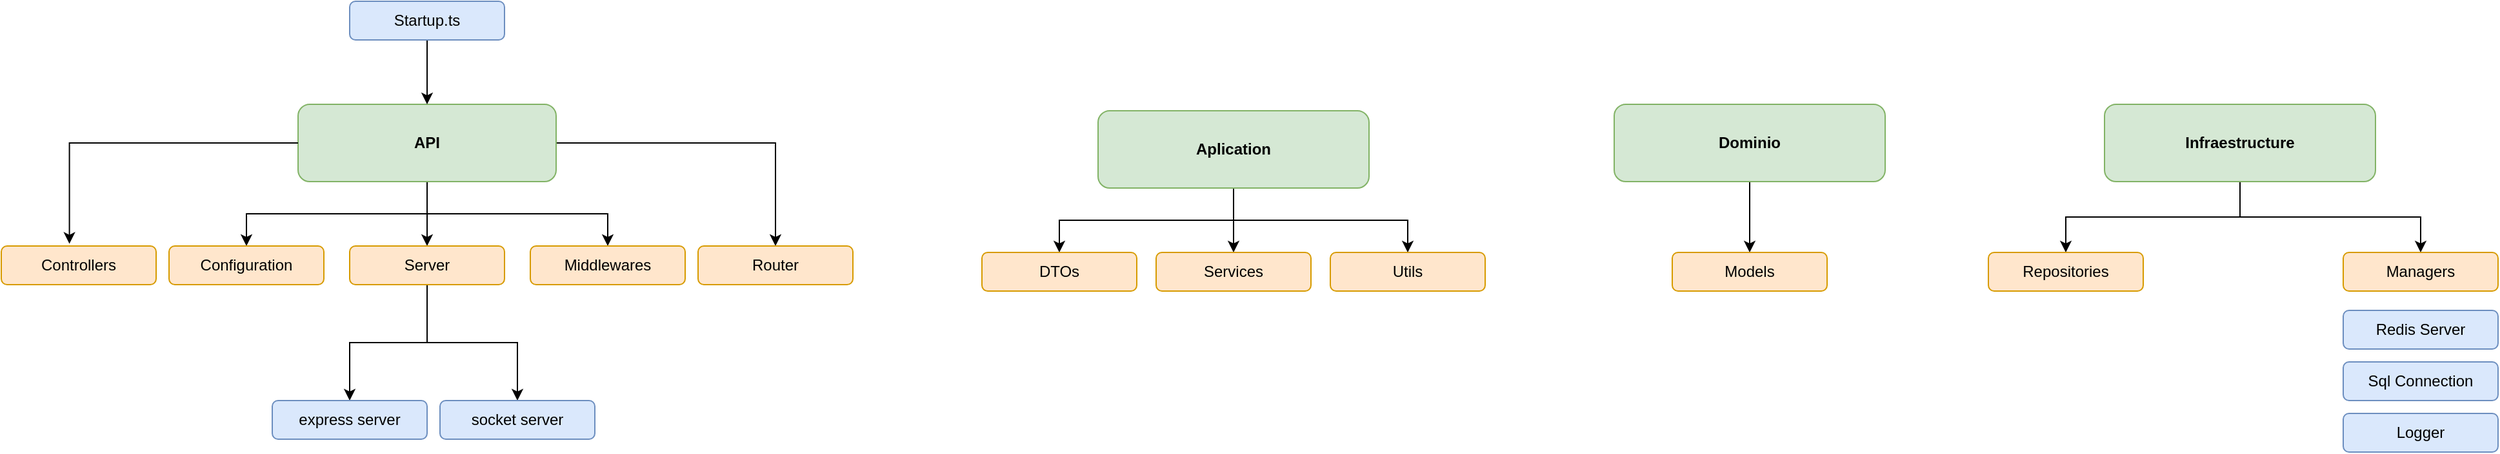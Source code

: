 <mxfile version="22.1.2" type="device" pages="4">
  <diagram id="Gm47odLJpjWmuO-QlfPj" name="Arquitecture">
    <mxGraphModel dx="2145" dy="758" grid="1" gridSize="10" guides="1" tooltips="1" connect="1" arrows="1" fold="1" page="1" pageScale="1" pageWidth="850" pageHeight="1100" math="0" shadow="0">
      <root>
        <mxCell id="0" />
        <mxCell id="1" parent="0" />
        <mxCell id="Y2k-jEHPdA8Uo3p_l8st-13" style="edgeStyle=orthogonalEdgeStyle;rounded=0;orthogonalLoop=1;jettySize=auto;html=1;entryX=0.5;entryY=0;entryDx=0;entryDy=0;" parent="1" source="n_QZ0qQobALQgsgWAMAR-1" target="Y2k-jEHPdA8Uo3p_l8st-2" edge="1">
          <mxGeometry relative="1" as="geometry" />
        </mxCell>
        <mxCell id="Y2k-jEHPdA8Uo3p_l8st-14" value="" style="edgeStyle=orthogonalEdgeStyle;rounded=0;orthogonalLoop=1;jettySize=auto;html=1;" parent="1" source="n_QZ0qQobALQgsgWAMAR-1" target="Y2k-jEHPdA8Uo3p_l8st-5" edge="1">
          <mxGeometry relative="1" as="geometry" />
        </mxCell>
        <mxCell id="Y2k-jEHPdA8Uo3p_l8st-15" style="edgeStyle=orthogonalEdgeStyle;rounded=0;orthogonalLoop=1;jettySize=auto;html=1;" parent="1" source="n_QZ0qQobALQgsgWAMAR-1" target="Y2k-jEHPdA8Uo3p_l8st-3" edge="1">
          <mxGeometry relative="1" as="geometry" />
        </mxCell>
        <mxCell id="Y2k-jEHPdA8Uo3p_l8st-16" style="edgeStyle=orthogonalEdgeStyle;rounded=0;orthogonalLoop=1;jettySize=auto;html=1;" parent="1" source="n_QZ0qQobALQgsgWAMAR-1" target="Y2k-jEHPdA8Uo3p_l8st-4" edge="1">
          <mxGeometry relative="1" as="geometry" />
        </mxCell>
        <mxCell id="n_QZ0qQobALQgsgWAMAR-1" value="&lt;b&gt;API&lt;/b&gt;" style="rounded=1;whiteSpace=wrap;html=1;fillColor=#d5e8d4;strokeColor=#82b366;" parent="1" vertex="1">
          <mxGeometry x="-370" y="170" width="200" height="60" as="geometry" />
        </mxCell>
        <mxCell id="Y2k-jEHPdA8Uo3p_l8st-21" style="edgeStyle=orthogonalEdgeStyle;rounded=0;orthogonalLoop=1;jettySize=auto;html=1;entryX=0.5;entryY=0;entryDx=0;entryDy=0;" parent="1" source="n_QZ0qQobALQgsgWAMAR-2" target="Y2k-jEHPdA8Uo3p_l8st-18" edge="1">
          <mxGeometry relative="1" as="geometry" />
        </mxCell>
        <mxCell id="Y2k-jEHPdA8Uo3p_l8st-22" style="edgeStyle=orthogonalEdgeStyle;rounded=0;orthogonalLoop=1;jettySize=auto;html=1;" parent="1" source="n_QZ0qQobALQgsgWAMAR-2" target="Y2k-jEHPdA8Uo3p_l8st-20" edge="1">
          <mxGeometry relative="1" as="geometry" />
        </mxCell>
        <mxCell id="Y2k-jEHPdA8Uo3p_l8st-23" style="edgeStyle=orthogonalEdgeStyle;rounded=0;orthogonalLoop=1;jettySize=auto;html=1;entryX=0.5;entryY=0;entryDx=0;entryDy=0;" parent="1" source="n_QZ0qQobALQgsgWAMAR-2" target="Y2k-jEHPdA8Uo3p_l8st-19" edge="1">
          <mxGeometry relative="1" as="geometry" />
        </mxCell>
        <mxCell id="n_QZ0qQobALQgsgWAMAR-2" value="&lt;b&gt;Aplication&lt;/b&gt;" style="rounded=1;whiteSpace=wrap;html=1;fillColor=#d5e8d4;strokeColor=#82b366;" parent="1" vertex="1">
          <mxGeometry x="250" y="175" width="210" height="60" as="geometry" />
        </mxCell>
        <mxCell id="Y2k-jEHPdA8Uo3p_l8st-1" value="Controllers" style="rounded=1;whiteSpace=wrap;html=1;fillColor=#ffe6cc;strokeColor=#d79b00;" parent="1" vertex="1">
          <mxGeometry x="-600" y="280" width="120" height="30" as="geometry" />
        </mxCell>
        <mxCell id="Y2k-jEHPdA8Uo3p_l8st-2" value="Configuration" style="rounded=1;whiteSpace=wrap;html=1;fillColor=#ffe6cc;strokeColor=#d79b00;" parent="1" vertex="1">
          <mxGeometry x="-470" y="280" width="120" height="30" as="geometry" />
        </mxCell>
        <mxCell id="Y2k-jEHPdA8Uo3p_l8st-3" value="Middlewares" style="rounded=1;whiteSpace=wrap;html=1;fillColor=#ffe6cc;strokeColor=#d79b00;" parent="1" vertex="1">
          <mxGeometry x="-190" y="280" width="120" height="30" as="geometry" />
        </mxCell>
        <mxCell id="Y2k-jEHPdA8Uo3p_l8st-4" value="Router" style="rounded=1;whiteSpace=wrap;html=1;fillColor=#ffe6cc;strokeColor=#d79b00;" parent="1" vertex="1">
          <mxGeometry x="-60" y="280" width="120" height="30" as="geometry" />
        </mxCell>
        <mxCell id="Y2k-jEHPdA8Uo3p_l8st-10" style="edgeStyle=orthogonalEdgeStyle;rounded=0;orthogonalLoop=1;jettySize=auto;html=1;" parent="1" source="Y2k-jEHPdA8Uo3p_l8st-5" target="Y2k-jEHPdA8Uo3p_l8st-8" edge="1">
          <mxGeometry relative="1" as="geometry" />
        </mxCell>
        <mxCell id="Y2k-jEHPdA8Uo3p_l8st-11" style="edgeStyle=orthogonalEdgeStyle;rounded=0;orthogonalLoop=1;jettySize=auto;html=1;" parent="1" source="Y2k-jEHPdA8Uo3p_l8st-5" target="Y2k-jEHPdA8Uo3p_l8st-7" edge="1">
          <mxGeometry relative="1" as="geometry" />
        </mxCell>
        <mxCell id="Y2k-jEHPdA8Uo3p_l8st-5" value="Server" style="rounded=1;whiteSpace=wrap;html=1;fillColor=#ffe6cc;strokeColor=#d79b00;" parent="1" vertex="1">
          <mxGeometry x="-330" y="280" width="120" height="30" as="geometry" />
        </mxCell>
        <mxCell id="Y2k-jEHPdA8Uo3p_l8st-12" value="" style="edgeStyle=orthogonalEdgeStyle;rounded=0;orthogonalLoop=1;jettySize=auto;html=1;" parent="1" source="Y2k-jEHPdA8Uo3p_l8st-6" target="n_QZ0qQobALQgsgWAMAR-1" edge="1">
          <mxGeometry relative="1" as="geometry" />
        </mxCell>
        <mxCell id="Y2k-jEHPdA8Uo3p_l8st-6" value="Startup.ts" style="rounded=1;whiteSpace=wrap;html=1;fillColor=#dae8fc;strokeColor=#6c8ebf;" parent="1" vertex="1">
          <mxGeometry x="-330" y="90" width="120" height="30" as="geometry" />
        </mxCell>
        <mxCell id="Y2k-jEHPdA8Uo3p_l8st-7" value="express server" style="rounded=1;whiteSpace=wrap;html=1;fillColor=#dae8fc;strokeColor=#6c8ebf;" parent="1" vertex="1">
          <mxGeometry x="-390" y="400" width="120" height="30" as="geometry" />
        </mxCell>
        <mxCell id="Y2k-jEHPdA8Uo3p_l8st-8" value="socket server" style="rounded=1;whiteSpace=wrap;html=1;fillColor=#dae8fc;strokeColor=#6c8ebf;" parent="1" vertex="1">
          <mxGeometry x="-260" y="400" width="120" height="30" as="geometry" />
        </mxCell>
        <mxCell id="Y2k-jEHPdA8Uo3p_l8st-17" style="edgeStyle=orthogonalEdgeStyle;rounded=0;orthogonalLoop=1;jettySize=auto;html=1;entryX=0.44;entryY=-0.057;entryDx=0;entryDy=0;entryPerimeter=0;" parent="1" source="n_QZ0qQobALQgsgWAMAR-1" target="Y2k-jEHPdA8Uo3p_l8st-1" edge="1">
          <mxGeometry relative="1" as="geometry" />
        </mxCell>
        <mxCell id="Y2k-jEHPdA8Uo3p_l8st-18" value="DTOs" style="rounded=1;whiteSpace=wrap;html=1;fillColor=#ffe6cc;strokeColor=#d79b00;" parent="1" vertex="1">
          <mxGeometry x="160" y="285" width="120" height="30" as="geometry" />
        </mxCell>
        <mxCell id="Y2k-jEHPdA8Uo3p_l8st-19" value="Services" style="rounded=1;whiteSpace=wrap;html=1;fillColor=#ffe6cc;strokeColor=#d79b00;" parent="1" vertex="1">
          <mxGeometry x="295" y="285" width="120" height="30" as="geometry" />
        </mxCell>
        <mxCell id="Y2k-jEHPdA8Uo3p_l8st-20" value="Utils" style="rounded=1;whiteSpace=wrap;html=1;fillColor=#ffe6cc;strokeColor=#d79b00;" parent="1" vertex="1">
          <mxGeometry x="430" y="285" width="120" height="30" as="geometry" />
        </mxCell>
        <mxCell id="Y2k-jEHPdA8Uo3p_l8st-26" value="" style="edgeStyle=orthogonalEdgeStyle;rounded=0;orthogonalLoop=1;jettySize=auto;html=1;" parent="1" source="Y2k-jEHPdA8Uo3p_l8st-24" target="Y2k-jEHPdA8Uo3p_l8st-25" edge="1">
          <mxGeometry relative="1" as="geometry" />
        </mxCell>
        <mxCell id="Y2k-jEHPdA8Uo3p_l8st-24" value="&lt;b&gt;Dominio&lt;/b&gt;" style="rounded=1;whiteSpace=wrap;html=1;fillColor=#d5e8d4;strokeColor=#82b366;" parent="1" vertex="1">
          <mxGeometry x="650" y="170" width="210" height="60" as="geometry" />
        </mxCell>
        <mxCell id="Y2k-jEHPdA8Uo3p_l8st-25" value="Models" style="rounded=1;whiteSpace=wrap;html=1;fillColor=#ffe6cc;strokeColor=#d79b00;" parent="1" vertex="1">
          <mxGeometry x="695" y="285" width="120" height="30" as="geometry" />
        </mxCell>
        <mxCell id="Y2k-jEHPdA8Uo3p_l8st-33" style="edgeStyle=orthogonalEdgeStyle;rounded=0;orthogonalLoop=1;jettySize=auto;html=1;entryX=0.5;entryY=0;entryDx=0;entryDy=0;" parent="1" source="Y2k-jEHPdA8Uo3p_l8st-27" target="Y2k-jEHPdA8Uo3p_l8st-30" edge="1">
          <mxGeometry relative="1" as="geometry" />
        </mxCell>
        <mxCell id="Y2k-jEHPdA8Uo3p_l8st-34" style="edgeStyle=orthogonalEdgeStyle;rounded=0;orthogonalLoop=1;jettySize=auto;html=1;" parent="1" source="Y2k-jEHPdA8Uo3p_l8st-27" target="Y2k-jEHPdA8Uo3p_l8st-31" edge="1">
          <mxGeometry relative="1" as="geometry" />
        </mxCell>
        <mxCell id="Y2k-jEHPdA8Uo3p_l8st-27" value="&lt;b&gt;Infraestructure&lt;/b&gt;" style="rounded=1;whiteSpace=wrap;html=1;fillColor=#d5e8d4;strokeColor=#82b366;" parent="1" vertex="1">
          <mxGeometry x="1030" y="170" width="210" height="60" as="geometry" />
        </mxCell>
        <mxCell id="Y2k-jEHPdA8Uo3p_l8st-30" value="Repositories" style="rounded=1;whiteSpace=wrap;html=1;fillColor=#ffe6cc;strokeColor=#d79b00;" parent="1" vertex="1">
          <mxGeometry x="940" y="285" width="120" height="30" as="geometry" />
        </mxCell>
        <mxCell id="Y2k-jEHPdA8Uo3p_l8st-31" value="Managers" style="rounded=1;whiteSpace=wrap;html=1;fillColor=#ffe6cc;strokeColor=#d79b00;" parent="1" vertex="1">
          <mxGeometry x="1215" y="285" width="120" height="30" as="geometry" />
        </mxCell>
        <mxCell id="Y2k-jEHPdA8Uo3p_l8st-35" value="Redis Server" style="rounded=1;whiteSpace=wrap;html=1;fillColor=#dae8fc;strokeColor=#6c8ebf;" parent="1" vertex="1">
          <mxGeometry x="1215" y="330" width="120" height="30" as="geometry" />
        </mxCell>
        <mxCell id="Y2k-jEHPdA8Uo3p_l8st-36" value="Sql Connection" style="rounded=1;whiteSpace=wrap;html=1;fillColor=#dae8fc;strokeColor=#6c8ebf;" parent="1" vertex="1">
          <mxGeometry x="1215" y="370" width="120" height="30" as="geometry" />
        </mxCell>
        <mxCell id="Y2k-jEHPdA8Uo3p_l8st-37" value="Logger" style="rounded=1;whiteSpace=wrap;html=1;fillColor=#dae8fc;strokeColor=#6c8ebf;" parent="1" vertex="1">
          <mxGeometry x="1215" y="410" width="120" height="30" as="geometry" />
        </mxCell>
      </root>
    </mxGraphModel>
  </diagram>
  <diagram id="C5RBs43oDa-KdzZeNtuy" name="DataBase Entities">
    <mxGraphModel dx="1863" dy="606" grid="1" gridSize="10" guides="1" tooltips="1" connect="1" arrows="1" fold="1" page="1" pageScale="1" pageWidth="827" pageHeight="1169" math="0" shadow="0">
      <root>
        <mxCell id="WIyWlLk6GJQsqaUBKTNV-0" />
        <mxCell id="WIyWlLk6GJQsqaUBKTNV-1" parent="WIyWlLk6GJQsqaUBKTNV-0" />
        <mxCell id="gXyBvvfU4P8WM4sLcM7e-46" value="Usuarios" style="shape=table;startSize=30;container=1;collapsible=1;childLayout=tableLayout;fixedRows=1;rowLines=0;fontStyle=1;align=center;resizeLast=1;fontSize=11;fillColor=#fff2cc;strokeColor=#d6b656;rounded=1;" parent="WIyWlLk6GJQsqaUBKTNV-1" vertex="1">
          <mxGeometry x="-820" y="82.5" width="180" height="600" as="geometry" />
        </mxCell>
        <mxCell id="gXyBvvfU4P8WM4sLcM7e-47" value="" style="shape=partialRectangle;collapsible=0;dropTarget=0;pointerEvents=0;fillColor=none;top=0;left=0;bottom=1;right=0;points=[[0,0.5],[1,0.5]];portConstraint=eastwest;" parent="gXyBvvfU4P8WM4sLcM7e-46" vertex="1">
          <mxGeometry y="30" width="180" height="30" as="geometry" />
        </mxCell>
        <mxCell id="gXyBvvfU4P8WM4sLcM7e-48" value="PK" style="shape=partialRectangle;connectable=0;fillColor=none;top=0;left=0;bottom=0;right=0;fontStyle=1;overflow=hidden;" parent="gXyBvvfU4P8WM4sLcM7e-47" vertex="1">
          <mxGeometry width="30" height="30" as="geometry">
            <mxRectangle width="30" height="30" as="alternateBounds" />
          </mxGeometry>
        </mxCell>
        <mxCell id="gXyBvvfU4P8WM4sLcM7e-49" value="id_usuario" style="shape=partialRectangle;connectable=0;fillColor=none;top=0;left=0;bottom=0;right=0;align=left;spacingLeft=6;fontStyle=5;overflow=hidden;" parent="gXyBvvfU4P8WM4sLcM7e-47" vertex="1">
          <mxGeometry x="30" width="150" height="30" as="geometry">
            <mxRectangle width="150" height="30" as="alternateBounds" />
          </mxGeometry>
        </mxCell>
        <mxCell id="gXyBvvfU4P8WM4sLcM7e-53" value="" style="shape=partialRectangle;collapsible=0;dropTarget=0;pointerEvents=0;fillColor=none;top=0;left=0;bottom=0;right=0;points=[[0,0.5],[1,0.5]];portConstraint=eastwest;" parent="gXyBvvfU4P8WM4sLcM7e-46" vertex="1">
          <mxGeometry y="60" width="180" height="30" as="geometry" />
        </mxCell>
        <mxCell id="gXyBvvfU4P8WM4sLcM7e-54" value="" style="shape=partialRectangle;connectable=0;fillColor=none;top=0;left=0;bottom=0;right=0;editable=1;overflow=hidden;" parent="gXyBvvfU4P8WM4sLcM7e-53" vertex="1">
          <mxGeometry width="30" height="30" as="geometry">
            <mxRectangle width="30" height="30" as="alternateBounds" />
          </mxGeometry>
        </mxCell>
        <mxCell id="gXyBvvfU4P8WM4sLcM7e-55" value="" style="shape=partialRectangle;connectable=0;fillColor=none;top=0;left=0;bottom=0;right=0;align=left;spacingLeft=6;overflow=hidden;" parent="gXyBvvfU4P8WM4sLcM7e-53" vertex="1">
          <mxGeometry x="30" width="150" height="30" as="geometry">
            <mxRectangle width="150" height="30" as="alternateBounds" />
          </mxGeometry>
        </mxCell>
        <mxCell id="gXyBvvfU4P8WM4sLcM7e-56" value="" style="shape=partialRectangle;collapsible=0;dropTarget=0;pointerEvents=0;fillColor=none;top=0;left=0;bottom=0;right=0;points=[[0,0.5],[1,0.5]];portConstraint=eastwest;" parent="gXyBvvfU4P8WM4sLcM7e-46" vertex="1">
          <mxGeometry y="90" width="180" height="30" as="geometry" />
        </mxCell>
        <mxCell id="gXyBvvfU4P8WM4sLcM7e-57" value="" style="shape=partialRectangle;connectable=0;fillColor=none;top=0;left=0;bottom=0;right=0;editable=1;overflow=hidden;" parent="gXyBvvfU4P8WM4sLcM7e-56" vertex="1">
          <mxGeometry width="30" height="30" as="geometry">
            <mxRectangle width="30" height="30" as="alternateBounds" />
          </mxGeometry>
        </mxCell>
        <mxCell id="gXyBvvfU4P8WM4sLcM7e-58" value="nombre" style="shape=partialRectangle;connectable=0;fillColor=none;top=0;left=0;bottom=0;right=0;align=left;spacingLeft=6;overflow=hidden;" parent="gXyBvvfU4P8WM4sLcM7e-56" vertex="1">
          <mxGeometry x="30" width="150" height="30" as="geometry">
            <mxRectangle width="150" height="30" as="alternateBounds" />
          </mxGeometry>
        </mxCell>
        <mxCell id="gXyBvvfU4P8WM4sLcM7e-59" value="" style="shape=partialRectangle;collapsible=0;dropTarget=0;pointerEvents=0;fillColor=none;top=0;left=0;bottom=0;right=0;points=[[0,0.5],[1,0.5]];portConstraint=eastwest;" parent="gXyBvvfU4P8WM4sLcM7e-46" vertex="1">
          <mxGeometry y="120" width="180" height="30" as="geometry" />
        </mxCell>
        <mxCell id="gXyBvvfU4P8WM4sLcM7e-60" value="" style="shape=partialRectangle;connectable=0;fillColor=none;top=0;left=0;bottom=0;right=0;editable=1;overflow=hidden;" parent="gXyBvvfU4P8WM4sLcM7e-59" vertex="1">
          <mxGeometry width="30" height="30" as="geometry">
            <mxRectangle width="30" height="30" as="alternateBounds" />
          </mxGeometry>
        </mxCell>
        <mxCell id="gXyBvvfU4P8WM4sLcM7e-61" value="apellidos" style="shape=partialRectangle;connectable=0;fillColor=none;top=0;left=0;bottom=0;right=0;align=left;spacingLeft=6;overflow=hidden;" parent="gXyBvvfU4P8WM4sLcM7e-59" vertex="1">
          <mxGeometry x="30" width="150" height="30" as="geometry">
            <mxRectangle width="150" height="30" as="alternateBounds" />
          </mxGeometry>
        </mxCell>
        <mxCell id="gXyBvvfU4P8WM4sLcM7e-75" value="" style="shape=partialRectangle;collapsible=0;dropTarget=0;pointerEvents=0;fillColor=none;top=0;left=0;bottom=0;right=0;points=[[0,0.5],[1,0.5]];portConstraint=eastwest;" parent="gXyBvvfU4P8WM4sLcM7e-46" vertex="1">
          <mxGeometry y="150" width="180" height="30" as="geometry" />
        </mxCell>
        <mxCell id="gXyBvvfU4P8WM4sLcM7e-76" value="" style="shape=partialRectangle;connectable=0;fillColor=none;top=0;left=0;bottom=0;right=0;editable=1;overflow=hidden;" parent="gXyBvvfU4P8WM4sLcM7e-75" vertex="1">
          <mxGeometry width="30" height="30" as="geometry">
            <mxRectangle width="30" height="30" as="alternateBounds" />
          </mxGeometry>
        </mxCell>
        <mxCell id="gXyBvvfU4P8WM4sLcM7e-77" value="fecha_nacimiento" style="shape=partialRectangle;connectable=0;fillColor=none;top=0;left=0;bottom=0;right=0;align=left;spacingLeft=6;overflow=hidden;" parent="gXyBvvfU4P8WM4sLcM7e-75" vertex="1">
          <mxGeometry x="30" width="150" height="30" as="geometry">
            <mxRectangle width="150" height="30" as="alternateBounds" />
          </mxGeometry>
        </mxCell>
        <mxCell id="gXyBvvfU4P8WM4sLcM7e-90" value="" style="shape=partialRectangle;collapsible=0;dropTarget=0;pointerEvents=0;fillColor=none;top=0;left=0;bottom=0;right=0;points=[[0,0.5],[1,0.5]];portConstraint=eastwest;" parent="gXyBvvfU4P8WM4sLcM7e-46" vertex="1">
          <mxGeometry y="180" width="180" height="30" as="geometry" />
        </mxCell>
        <mxCell id="gXyBvvfU4P8WM4sLcM7e-91" value="" style="shape=partialRectangle;connectable=0;fillColor=none;top=0;left=0;bottom=0;right=0;editable=1;overflow=hidden;" parent="gXyBvvfU4P8WM4sLcM7e-90" vertex="1">
          <mxGeometry width="30" height="30" as="geometry">
            <mxRectangle width="30" height="30" as="alternateBounds" />
          </mxGeometry>
        </mxCell>
        <mxCell id="gXyBvvfU4P8WM4sLcM7e-92" value="sexo" style="shape=partialRectangle;connectable=0;fillColor=none;top=0;left=0;bottom=0;right=0;align=left;spacingLeft=6;overflow=hidden;" parent="gXyBvvfU4P8WM4sLcM7e-90" vertex="1">
          <mxGeometry x="30" width="150" height="30" as="geometry">
            <mxRectangle width="150" height="30" as="alternateBounds" />
          </mxGeometry>
        </mxCell>
        <mxCell id="gXyBvvfU4P8WM4sLcM7e-93" value="" style="shape=partialRectangle;collapsible=0;dropTarget=0;pointerEvents=0;fillColor=none;top=0;left=0;bottom=0;right=0;points=[[0,0.5],[1,0.5]];portConstraint=eastwest;" parent="gXyBvvfU4P8WM4sLcM7e-46" vertex="1">
          <mxGeometry y="210" width="180" height="30" as="geometry" />
        </mxCell>
        <mxCell id="gXyBvvfU4P8WM4sLcM7e-94" value="" style="shape=partialRectangle;connectable=0;fillColor=none;top=0;left=0;bottom=0;right=0;editable=1;overflow=hidden;" parent="gXyBvvfU4P8WM4sLcM7e-93" vertex="1">
          <mxGeometry width="30" height="30" as="geometry">
            <mxRectangle width="30" height="30" as="alternateBounds" />
          </mxGeometry>
        </mxCell>
        <mxCell id="gXyBvvfU4P8WM4sLcM7e-95" value="email" style="shape=partialRectangle;connectable=0;fillColor=none;top=0;left=0;bottom=0;right=0;align=left;spacingLeft=6;overflow=hidden;" parent="gXyBvvfU4P8WM4sLcM7e-93" vertex="1">
          <mxGeometry x="30" width="150" height="30" as="geometry">
            <mxRectangle width="150" height="30" as="alternateBounds" />
          </mxGeometry>
        </mxCell>
        <mxCell id="gXyBvvfU4P8WM4sLcM7e-96" value="" style="shape=partialRectangle;collapsible=0;dropTarget=0;pointerEvents=0;fillColor=none;top=0;left=0;bottom=0;right=0;points=[[0,0.5],[1,0.5]];portConstraint=eastwest;" parent="gXyBvvfU4P8WM4sLcM7e-46" vertex="1">
          <mxGeometry y="240" width="180" height="30" as="geometry" />
        </mxCell>
        <mxCell id="gXyBvvfU4P8WM4sLcM7e-97" value="" style="shape=partialRectangle;connectable=0;fillColor=none;top=0;left=0;bottom=0;right=0;editable=1;overflow=hidden;" parent="gXyBvvfU4P8WM4sLcM7e-96" vertex="1">
          <mxGeometry width="30" height="30" as="geometry">
            <mxRectangle width="30" height="30" as="alternateBounds" />
          </mxGeometry>
        </mxCell>
        <mxCell id="gXyBvvfU4P8WM4sLcM7e-98" value="password" style="shape=partialRectangle;connectable=0;fillColor=none;top=0;left=0;bottom=0;right=0;align=left;spacingLeft=6;overflow=hidden;" parent="gXyBvvfU4P8WM4sLcM7e-96" vertex="1">
          <mxGeometry x="30" width="150" height="30" as="geometry">
            <mxRectangle width="150" height="30" as="alternateBounds" />
          </mxGeometry>
        </mxCell>
        <mxCell id="gXyBvvfU4P8WM4sLcM7e-99" value="" style="shape=partialRectangle;collapsible=0;dropTarget=0;pointerEvents=0;fillColor=none;top=0;left=0;bottom=0;right=0;points=[[0,0.5],[1,0.5]];portConstraint=eastwest;" parent="gXyBvvfU4P8WM4sLcM7e-46" vertex="1">
          <mxGeometry y="270" width="180" height="30" as="geometry" />
        </mxCell>
        <mxCell id="gXyBvvfU4P8WM4sLcM7e-100" value="" style="shape=partialRectangle;connectable=0;fillColor=none;top=0;left=0;bottom=0;right=0;editable=1;overflow=hidden;" parent="gXyBvvfU4P8WM4sLcM7e-99" vertex="1">
          <mxGeometry width="30" height="30" as="geometry">
            <mxRectangle width="30" height="30" as="alternateBounds" />
          </mxGeometry>
        </mxCell>
        <mxCell id="gXyBvvfU4P8WM4sLcM7e-101" value="fecha_creacion" style="shape=partialRectangle;connectable=0;fillColor=none;top=0;left=0;bottom=0;right=0;align=left;spacingLeft=6;overflow=hidden;" parent="gXyBvvfU4P8WM4sLcM7e-99" vertex="1">
          <mxGeometry x="30" width="150" height="30" as="geometry">
            <mxRectangle width="150" height="30" as="alternateBounds" />
          </mxGeometry>
        </mxCell>
        <mxCell id="gXyBvvfU4P8WM4sLcM7e-102" value="" style="shape=partialRectangle;collapsible=0;dropTarget=0;pointerEvents=0;fillColor=none;top=0;left=0;bottom=0;right=0;points=[[0,0.5],[1,0.5]];portConstraint=eastwest;" parent="gXyBvvfU4P8WM4sLcM7e-46" vertex="1">
          <mxGeometry y="300" width="180" height="30" as="geometry" />
        </mxCell>
        <mxCell id="gXyBvvfU4P8WM4sLcM7e-103" value="" style="shape=partialRectangle;connectable=0;fillColor=none;top=0;left=0;bottom=0;right=0;editable=1;overflow=hidden;" parent="gXyBvvfU4P8WM4sLcM7e-102" vertex="1">
          <mxGeometry width="30" height="30" as="geometry">
            <mxRectangle width="30" height="30" as="alternateBounds" />
          </mxGeometry>
        </mxCell>
        <mxCell id="gXyBvvfU4P8WM4sLcM7e-104" value="estado" style="shape=partialRectangle;connectable=0;fillColor=none;top=0;left=0;bottom=0;right=0;align=left;spacingLeft=6;overflow=hidden;" parent="gXyBvvfU4P8WM4sLcM7e-102" vertex="1">
          <mxGeometry x="30" width="150" height="30" as="geometry">
            <mxRectangle width="150" height="30" as="alternateBounds" />
          </mxGeometry>
        </mxCell>
        <mxCell id="gXyBvvfU4P8WM4sLcM7e-105" value="" style="shape=partialRectangle;collapsible=0;dropTarget=0;pointerEvents=0;fillColor=none;top=0;left=0;bottom=0;right=0;points=[[0,0.5],[1,0.5]];portConstraint=eastwest;" parent="gXyBvvfU4P8WM4sLcM7e-46" vertex="1">
          <mxGeometry y="330" width="180" height="30" as="geometry" />
        </mxCell>
        <mxCell id="gXyBvvfU4P8WM4sLcM7e-106" value="" style="shape=partialRectangle;connectable=0;fillColor=none;top=0;left=0;bottom=0;right=0;editable=1;overflow=hidden;" parent="gXyBvvfU4P8WM4sLcM7e-105" vertex="1">
          <mxGeometry width="30" height="30" as="geometry">
            <mxRectangle width="30" height="30" as="alternateBounds" />
          </mxGeometry>
        </mxCell>
        <mxCell id="gXyBvvfU4P8WM4sLcM7e-107" value="avatar_url" style="shape=partialRectangle;connectable=0;fillColor=none;top=0;left=0;bottom=0;right=0;align=left;spacingLeft=6;overflow=hidden;" parent="gXyBvvfU4P8WM4sLcM7e-105" vertex="1">
          <mxGeometry x="30" width="150" height="30" as="geometry">
            <mxRectangle width="150" height="30" as="alternateBounds" />
          </mxGeometry>
        </mxCell>
        <mxCell id="gXyBvvfU4P8WM4sLcM7e-108" value="" style="shape=partialRectangle;collapsible=0;dropTarget=0;pointerEvents=0;fillColor=none;top=0;left=0;bottom=0;right=0;points=[[0,0.5],[1,0.5]];portConstraint=eastwest;" parent="gXyBvvfU4P8WM4sLcM7e-46" vertex="1">
          <mxGeometry y="360" width="180" height="30" as="geometry" />
        </mxCell>
        <mxCell id="gXyBvvfU4P8WM4sLcM7e-109" value="" style="shape=partialRectangle;connectable=0;fillColor=none;top=0;left=0;bottom=0;right=0;editable=1;overflow=hidden;" parent="gXyBvvfU4P8WM4sLcM7e-108" vertex="1">
          <mxGeometry width="30" height="30" as="geometry">
            <mxRectangle width="30" height="30" as="alternateBounds" />
          </mxGeometry>
        </mxCell>
        <mxCell id="gXyBvvfU4P8WM4sLcM7e-110" value="ultimo_login" style="shape=partialRectangle;connectable=0;fillColor=none;top=0;left=0;bottom=0;right=0;align=left;spacingLeft=6;overflow=hidden;" parent="gXyBvvfU4P8WM4sLcM7e-108" vertex="1">
          <mxGeometry x="30" width="150" height="30" as="geometry">
            <mxRectangle width="150" height="30" as="alternateBounds" />
          </mxGeometry>
        </mxCell>
        <mxCell id="gXyBvvfU4P8WM4sLcM7e-111" value="" style="shape=partialRectangle;collapsible=0;dropTarget=0;pointerEvents=0;fillColor=none;top=0;left=0;bottom=0;right=0;points=[[0,0.5],[1,0.5]];portConstraint=eastwest;" parent="gXyBvvfU4P8WM4sLcM7e-46" vertex="1">
          <mxGeometry y="390" width="180" height="30" as="geometry" />
        </mxCell>
        <mxCell id="gXyBvvfU4P8WM4sLcM7e-112" value="" style="shape=partialRectangle;connectable=0;fillColor=none;top=0;left=0;bottom=0;right=0;editable=1;overflow=hidden;" parent="gXyBvvfU4P8WM4sLcM7e-111" vertex="1">
          <mxGeometry width="30" height="30" as="geometry">
            <mxRectangle width="30" height="30" as="alternateBounds" />
          </mxGeometry>
        </mxCell>
        <mxCell id="gXyBvvfU4P8WM4sLcM7e-113" value="ip_ultimo_login" style="shape=partialRectangle;connectable=0;fillColor=none;top=0;left=0;bottom=0;right=0;align=left;spacingLeft=6;overflow=hidden;" parent="gXyBvvfU4P8WM4sLcM7e-111" vertex="1">
          <mxGeometry x="30" width="150" height="30" as="geometry">
            <mxRectangle width="150" height="30" as="alternateBounds" />
          </mxGeometry>
        </mxCell>
        <mxCell id="gXyBvvfU4P8WM4sLcM7e-114" value="" style="shape=partialRectangle;collapsible=0;dropTarget=0;pointerEvents=0;fillColor=none;top=0;left=0;bottom=0;right=0;points=[[0,0.5],[1,0.5]];portConstraint=eastwest;" parent="gXyBvvfU4P8WM4sLcM7e-46" vertex="1">
          <mxGeometry y="420" width="180" height="30" as="geometry" />
        </mxCell>
        <mxCell id="gXyBvvfU4P8WM4sLcM7e-115" value="" style="shape=partialRectangle;connectable=0;fillColor=none;top=0;left=0;bottom=0;right=0;editable=1;overflow=hidden;" parent="gXyBvvfU4P8WM4sLcM7e-114" vertex="1">
          <mxGeometry width="30" height="30" as="geometry">
            <mxRectangle width="30" height="30" as="alternateBounds" />
          </mxGeometry>
        </mxCell>
        <mxCell id="gXyBvvfU4P8WM4sLcM7e-116" value="token_confirmacion" style="shape=partialRectangle;connectable=0;fillColor=none;top=0;left=0;bottom=0;right=0;align=left;spacingLeft=6;overflow=hidden;" parent="gXyBvvfU4P8WM4sLcM7e-114" vertex="1">
          <mxGeometry x="30" width="150" height="30" as="geometry">
            <mxRectangle width="150" height="30" as="alternateBounds" />
          </mxGeometry>
        </mxCell>
        <mxCell id="gXyBvvfU4P8WM4sLcM7e-117" value="" style="shape=partialRectangle;collapsible=0;dropTarget=0;pointerEvents=0;fillColor=none;top=0;left=0;bottom=0;right=0;points=[[0,0.5],[1,0.5]];portConstraint=eastwest;" parent="gXyBvvfU4P8WM4sLcM7e-46" vertex="1">
          <mxGeometry y="450" width="180" height="30" as="geometry" />
        </mxCell>
        <mxCell id="gXyBvvfU4P8WM4sLcM7e-118" value="" style="shape=partialRectangle;connectable=0;fillColor=none;top=0;left=0;bottom=0;right=0;editable=1;overflow=hidden;" parent="gXyBvvfU4P8WM4sLcM7e-117" vertex="1">
          <mxGeometry width="30" height="30" as="geometry">
            <mxRectangle width="30" height="30" as="alternateBounds" />
          </mxGeometry>
        </mxCell>
        <mxCell id="gXyBvvfU4P8WM4sLcM7e-119" value="reset_password_token" style="shape=partialRectangle;connectable=0;fillColor=none;top=0;left=0;bottom=0;right=0;align=left;spacingLeft=6;overflow=hidden;" parent="gXyBvvfU4P8WM4sLcM7e-117" vertex="1">
          <mxGeometry x="30" width="150" height="30" as="geometry">
            <mxRectangle width="150" height="30" as="alternateBounds" />
          </mxGeometry>
        </mxCell>
        <mxCell id="gXyBvvfU4P8WM4sLcM7e-120" value="" style="shape=partialRectangle;collapsible=0;dropTarget=0;pointerEvents=0;fillColor=none;top=0;left=0;bottom=0;right=0;points=[[0,0.5],[1,0.5]];portConstraint=eastwest;" parent="gXyBvvfU4P8WM4sLcM7e-46" vertex="1">
          <mxGeometry y="480" width="180" height="30" as="geometry" />
        </mxCell>
        <mxCell id="gXyBvvfU4P8WM4sLcM7e-121" value="" style="shape=partialRectangle;connectable=0;fillColor=none;top=0;left=0;bottom=0;right=0;editable=1;overflow=hidden;" parent="gXyBvvfU4P8WM4sLcM7e-120" vertex="1">
          <mxGeometry width="30" height="30" as="geometry">
            <mxRectangle width="30" height="30" as="alternateBounds" />
          </mxGeometry>
        </mxCell>
        <mxCell id="gXyBvvfU4P8WM4sLcM7e-122" value="intentos_fallidos" style="shape=partialRectangle;connectable=0;fillColor=none;top=0;left=0;bottom=0;right=0;align=left;spacingLeft=6;overflow=hidden;" parent="gXyBvvfU4P8WM4sLcM7e-120" vertex="1">
          <mxGeometry x="30" width="150" height="30" as="geometry">
            <mxRectangle width="150" height="30" as="alternateBounds" />
          </mxGeometry>
        </mxCell>
        <mxCell id="gXyBvvfU4P8WM4sLcM7e-123" value="" style="shape=partialRectangle;collapsible=0;dropTarget=0;pointerEvents=0;fillColor=none;top=0;left=0;bottom=0;right=0;points=[[0,0.5],[1,0.5]];portConstraint=eastwest;" parent="gXyBvvfU4P8WM4sLcM7e-46" vertex="1">
          <mxGeometry y="510" width="180" height="30" as="geometry" />
        </mxCell>
        <mxCell id="gXyBvvfU4P8WM4sLcM7e-124" value="" style="shape=partialRectangle;connectable=0;fillColor=none;top=0;left=0;bottom=0;right=0;editable=1;overflow=hidden;" parent="gXyBvvfU4P8WM4sLcM7e-123" vertex="1">
          <mxGeometry width="30" height="30" as="geometry">
            <mxRectangle width="30" height="30" as="alternateBounds" />
          </mxGeometry>
        </mxCell>
        <mxCell id="gXyBvvfU4P8WM4sLcM7e-125" value="bloqueado_hasta" style="shape=partialRectangle;connectable=0;fillColor=none;top=0;left=0;bottom=0;right=0;align=left;spacingLeft=6;overflow=hidden;" parent="gXyBvvfU4P8WM4sLcM7e-123" vertex="1">
          <mxGeometry x="30" width="150" height="30" as="geometry">
            <mxRectangle width="150" height="30" as="alternateBounds" />
          </mxGeometry>
        </mxCell>
        <mxCell id="gXyBvvfU4P8WM4sLcM7e-126" value="" style="shape=partialRectangle;collapsible=0;dropTarget=0;pointerEvents=0;fillColor=none;top=0;left=0;bottom=0;right=0;points=[[0,0.5],[1,0.5]];portConstraint=eastwest;" parent="gXyBvvfU4P8WM4sLcM7e-46" vertex="1">
          <mxGeometry y="540" width="180" height="30" as="geometry" />
        </mxCell>
        <mxCell id="gXyBvvfU4P8WM4sLcM7e-127" value="" style="shape=partialRectangle;connectable=0;fillColor=none;top=0;left=0;bottom=0;right=0;editable=1;overflow=hidden;" parent="gXyBvvfU4P8WM4sLcM7e-126" vertex="1">
          <mxGeometry width="30" height="30" as="geometry">
            <mxRectangle width="30" height="30" as="alternateBounds" />
          </mxGeometry>
        </mxCell>
        <mxCell id="gXyBvvfU4P8WM4sLcM7e-128" value="preferencias" style="shape=partialRectangle;connectable=0;fillColor=none;top=0;left=0;bottom=0;right=0;align=left;spacingLeft=6;overflow=hidden;" parent="gXyBvvfU4P8WM4sLcM7e-126" vertex="1">
          <mxGeometry x="30" width="150" height="30" as="geometry">
            <mxRectangle width="150" height="30" as="alternateBounds" />
          </mxGeometry>
        </mxCell>
        <mxCell id="gXyBvvfU4P8WM4sLcM7e-129" value="" style="shape=partialRectangle;collapsible=0;dropTarget=0;pointerEvents=0;fillColor=none;top=0;left=0;bottom=0;right=0;points=[[0,0.5],[1,0.5]];portConstraint=eastwest;" parent="gXyBvvfU4P8WM4sLcM7e-46" vertex="1">
          <mxGeometry y="570" width="180" height="30" as="geometry" />
        </mxCell>
        <mxCell id="gXyBvvfU4P8WM4sLcM7e-130" value="" style="shape=partialRectangle;connectable=0;fillColor=none;top=0;left=0;bottom=0;right=0;editable=1;overflow=hidden;" parent="gXyBvvfU4P8WM4sLcM7e-129" vertex="1">
          <mxGeometry width="30" height="30" as="geometry">
            <mxRectangle width="30" height="30" as="alternateBounds" />
          </mxGeometry>
        </mxCell>
        <mxCell id="gXyBvvfU4P8WM4sLcM7e-131" value="pais" style="shape=partialRectangle;connectable=0;fillColor=none;top=0;left=0;bottom=0;right=0;align=left;spacingLeft=6;overflow=hidden;" parent="gXyBvvfU4P8WM4sLcM7e-129" vertex="1">
          <mxGeometry x="30" width="150" height="30" as="geometry">
            <mxRectangle width="150" height="30" as="alternateBounds" />
          </mxGeometry>
        </mxCell>
        <mxCell id="gXyBvvfU4P8WM4sLcM7e-85" value="" style="shape=partialRectangle;collapsible=0;dropTarget=0;pointerEvents=0;fillColor=none;top=0;left=0;bottom=1;right=0;points=[[0,0.5],[1,0.5]];portConstraint=eastwest;" parent="WIyWlLk6GJQsqaUBKTNV-1" vertex="1">
          <mxGeometry x="-820" y="139.5" width="180" height="30" as="geometry" />
        </mxCell>
        <mxCell id="gXyBvvfU4P8WM4sLcM7e-86" value="K" style="shape=partialRectangle;connectable=0;fillColor=none;top=0;left=0;bottom=0;right=0;fontStyle=1;overflow=hidden;" parent="gXyBvvfU4P8WM4sLcM7e-85" vertex="1">
          <mxGeometry width="30" height="30" as="geometry">
            <mxRectangle width="30" height="30" as="alternateBounds" />
          </mxGeometry>
        </mxCell>
        <mxCell id="gXyBvvfU4P8WM4sLcM7e-87" value="codigo_usuario" style="shape=partialRectangle;connectable=0;fillColor=none;top=0;left=0;bottom=0;right=0;align=left;spacingLeft=6;fontStyle=5;overflow=hidden;" parent="gXyBvvfU4P8WM4sLcM7e-85" vertex="1">
          <mxGeometry x="30" width="150" height="30" as="geometry">
            <mxRectangle width="150" height="30" as="alternateBounds" />
          </mxGeometry>
        </mxCell>
        <mxCell id="gXyBvvfU4P8WM4sLcM7e-224" value="" style="shape=partialRectangle;collapsible=0;dropTarget=0;pointerEvents=0;fillColor=none;top=0;left=0;bottom=0;right=0;points=[[0,0.5],[1,0.5]];portConstraint=eastwest;" parent="WIyWlLk6GJQsqaUBKTNV-1" vertex="1">
          <mxGeometry x="-614" y="292.5" width="180" height="30" as="geometry" />
        </mxCell>
        <mxCell id="gXyBvvfU4P8WM4sLcM7e-225" value="" style="shape=partialRectangle;connectable=0;fillColor=none;top=0;left=0;bottom=0;right=0;editable=1;overflow=hidden;" parent="gXyBvvfU4P8WM4sLcM7e-224" vertex="1">
          <mxGeometry width="40" height="30" as="geometry">
            <mxRectangle width="30" height="30" as="alternateBounds" />
          </mxGeometry>
        </mxCell>
        <mxCell id="gXyBvvfU4P8WM4sLcM7e-226" value="" style="shape=partialRectangle;connectable=0;fillColor=none;top=0;left=0;bottom=0;right=0;align=left;spacingLeft=6;overflow=hidden;" parent="gXyBvvfU4P8WM4sLcM7e-224" vertex="1">
          <mxGeometry x="40" width="140" height="30" as="geometry">
            <mxRectangle width="150" height="30" as="alternateBounds" />
          </mxGeometry>
        </mxCell>
        <mxCell id="gXyBvvfU4P8WM4sLcM7e-227" value="" style="shape=partialRectangle;collapsible=0;dropTarget=0;pointerEvents=0;fillColor=none;top=0;left=0;bottom=0;right=0;points=[[0,0.5],[1,0.5]];portConstraint=eastwest;" parent="WIyWlLk6GJQsqaUBKTNV-1" vertex="1">
          <mxGeometry x="-614" y="332.5" width="180" height="30" as="geometry" />
        </mxCell>
        <mxCell id="gXyBvvfU4P8WM4sLcM7e-228" value="" style="shape=partialRectangle;connectable=0;fillColor=none;top=0;left=0;bottom=0;right=0;editable=1;overflow=hidden;" parent="gXyBvvfU4P8WM4sLcM7e-227" vertex="1">
          <mxGeometry width="40" height="30" as="geometry">
            <mxRectangle width="30" height="30" as="alternateBounds" />
          </mxGeometry>
        </mxCell>
        <mxCell id="gXyBvvfU4P8WM4sLcM7e-229" value="" style="shape=partialRectangle;connectable=0;fillColor=none;top=0;left=0;bottom=0;right=0;align=left;spacingLeft=6;overflow=hidden;" parent="gXyBvvfU4P8WM4sLcM7e-227" vertex="1">
          <mxGeometry x="40" width="140" height="30" as="geometry">
            <mxRectangle width="150" height="30" as="alternateBounds" />
          </mxGeometry>
        </mxCell>
        <mxCell id="gXyBvvfU4P8WM4sLcM7e-230" value="" style="shape=partialRectangle;collapsible=0;dropTarget=0;pointerEvents=0;fillColor=none;top=0;left=0;bottom=0;right=0;points=[[0,0.5],[1,0.5]];portConstraint=eastwest;" parent="WIyWlLk6GJQsqaUBKTNV-1" vertex="1">
          <mxGeometry x="-614" y="372.5" width="180" height="30" as="geometry" />
        </mxCell>
        <mxCell id="gXyBvvfU4P8WM4sLcM7e-231" value="" style="shape=partialRectangle;connectable=0;fillColor=none;top=0;left=0;bottom=0;right=0;editable=1;overflow=hidden;" parent="gXyBvvfU4P8WM4sLcM7e-230" vertex="1">
          <mxGeometry width="40" height="30" as="geometry">
            <mxRectangle width="30" height="30" as="alternateBounds" />
          </mxGeometry>
        </mxCell>
        <mxCell id="gXyBvvfU4P8WM4sLcM7e-232" value="" style="shape=partialRectangle;connectable=0;fillColor=none;top=0;left=0;bottom=0;right=0;align=left;spacingLeft=6;overflow=hidden;" parent="gXyBvvfU4P8WM4sLcM7e-230" vertex="1">
          <mxGeometry x="40" width="140" height="30" as="geometry">
            <mxRectangle width="150" height="30" as="alternateBounds" />
          </mxGeometry>
        </mxCell>
        <mxCell id="gXyBvvfU4P8WM4sLcM7e-190" value="Hogar" style="shape=table;startSize=30;container=1;collapsible=0;childLayout=tableLayout;fixedRows=1;rowLines=0;fontStyle=1;strokeColor=#d6b656;fontSize=11;rounded=1;fillColor=#fff2cc;" parent="WIyWlLk6GJQsqaUBKTNV-1" vertex="1">
          <mxGeometry x="-614" y="82.5" width="180" height="285.0" as="geometry" />
        </mxCell>
        <mxCell id="gXyBvvfU4P8WM4sLcM7e-197" value="" style="shape=tableRow;horizontal=0;startSize=0;swimlaneHead=0;swimlaneBody=0;top=0;left=0;bottom=0;right=0;collapsible=0;dropTarget=0;fillColor=none;points=[[0,0.5],[1,0.5]];portConstraint=eastwest;strokeColor=inherit;fontSize=16;" parent="gXyBvvfU4P8WM4sLcM7e-190" vertex="1">
          <mxGeometry y="30" width="180" height="255" as="geometry" />
        </mxCell>
        <mxCell id="gXyBvvfU4P8WM4sLcM7e-198" value="" style="shape=partialRectangle;html=1;whiteSpace=wrap;connectable=0;fillColor=none;top=0;left=0;bottom=0;right=0;overflow=hidden;strokeColor=inherit;fontSize=16;" parent="gXyBvvfU4P8WM4sLcM7e-197" vertex="1">
          <mxGeometry width="40" height="255" as="geometry">
            <mxRectangle width="40" height="255" as="alternateBounds" />
          </mxGeometry>
        </mxCell>
        <mxCell id="gXyBvvfU4P8WM4sLcM7e-199" value="" style="shape=partialRectangle;html=1;whiteSpace=wrap;connectable=0;fillColor=none;top=0;left=0;bottom=0;right=0;align=left;spacingLeft=6;overflow=hidden;strokeColor=inherit;fontSize=16;" parent="gXyBvvfU4P8WM4sLcM7e-197" vertex="1">
          <mxGeometry x="40" width="140" height="255" as="geometry">
            <mxRectangle width="140" height="255" as="alternateBounds" />
          </mxGeometry>
        </mxCell>
        <mxCell id="gXyBvvfU4P8WM4sLcM7e-209" value="" style="shape=partialRectangle;collapsible=0;dropTarget=0;pointerEvents=0;fillColor=none;top=0;left=0;bottom=1;right=0;points=[[0,0.5],[1,0.5]];portConstraint=eastwest;" parent="WIyWlLk6GJQsqaUBKTNV-1" vertex="1">
          <mxGeometry x="-614" y="127.5" width="180" height="30" as="geometry" />
        </mxCell>
        <mxCell id="gXyBvvfU4P8WM4sLcM7e-210" value="PK" style="shape=partialRectangle;connectable=0;fillColor=none;top=0;left=0;bottom=0;right=0;editable=1;overflow=hidden;fontStyle=1" parent="gXyBvvfU4P8WM4sLcM7e-209" vertex="1">
          <mxGeometry width="40" height="30" as="geometry">
            <mxRectangle width="30" height="30" as="alternateBounds" />
          </mxGeometry>
        </mxCell>
        <mxCell id="gXyBvvfU4P8WM4sLcM7e-211" value="id_hogar" style="shape=partialRectangle;connectable=0;fillColor=none;top=0;left=0;bottom=0;right=0;align=left;spacingLeft=6;overflow=hidden;fontStyle=1" parent="gXyBvvfU4P8WM4sLcM7e-209" vertex="1">
          <mxGeometry x="40" width="140" height="30" as="geometry">
            <mxRectangle width="150" height="30" as="alternateBounds" />
          </mxGeometry>
        </mxCell>
        <mxCell id="gXyBvvfU4P8WM4sLcM7e-212" value="" style="shape=partialRectangle;collapsible=0;dropTarget=0;pointerEvents=0;fillColor=none;top=0;left=0;bottom=0;right=0;points=[[0,0.5],[1,0.5]];portConstraint=eastwest;" parent="WIyWlLk6GJQsqaUBKTNV-1" vertex="1">
          <mxGeometry x="-614" y="159.5" width="180" height="30" as="geometry" />
        </mxCell>
        <mxCell id="gXyBvvfU4P8WM4sLcM7e-213" value="PK" style="shape=partialRectangle;connectable=0;fillColor=none;top=0;left=0;bottom=0;right=0;editable=1;overflow=hidden;fontStyle=1" parent="gXyBvvfU4P8WM4sLcM7e-212" vertex="1">
          <mxGeometry width="40" height="30" as="geometry">
            <mxRectangle width="30" height="30" as="alternateBounds" />
          </mxGeometry>
        </mxCell>
        <mxCell id="gXyBvvfU4P8WM4sLcM7e-214" value="id_usuario_creador" style="shape=partialRectangle;connectable=0;fillColor=none;top=0;left=0;bottom=0;right=0;align=left;spacingLeft=6;overflow=hidden;fontStyle=1" parent="gXyBvvfU4P8WM4sLcM7e-212" vertex="1">
          <mxGeometry x="40" width="140" height="30" as="geometry">
            <mxRectangle width="150" height="30" as="alternateBounds" />
          </mxGeometry>
        </mxCell>
        <mxCell id="gXyBvvfU4P8WM4sLcM7e-215" value="" style="shape=partialRectangle;collapsible=0;dropTarget=0;pointerEvents=0;fillColor=none;top=0;left=0;bottom=0;right=0;points=[[0,0.5],[1,0.5]];portConstraint=eastwest;" parent="WIyWlLk6GJQsqaUBKTNV-1" vertex="1">
          <mxGeometry x="-614" y="191.5" width="180" height="30" as="geometry" />
        </mxCell>
        <mxCell id="gXyBvvfU4P8WM4sLcM7e-216" value="" style="shape=partialRectangle;connectable=0;fillColor=none;top=0;left=0;bottom=0;right=0;editable=1;overflow=hidden;" parent="gXyBvvfU4P8WM4sLcM7e-215" vertex="1">
          <mxGeometry width="40" height="30" as="geometry">
            <mxRectangle width="30" height="30" as="alternateBounds" />
          </mxGeometry>
        </mxCell>
        <mxCell id="gXyBvvfU4P8WM4sLcM7e-217" value="nombre" style="shape=partialRectangle;connectable=0;fillColor=none;top=0;left=0;bottom=0;right=0;align=left;spacingLeft=6;overflow=hidden;" parent="gXyBvvfU4P8WM4sLcM7e-215" vertex="1">
          <mxGeometry x="40" width="140" height="30" as="geometry">
            <mxRectangle width="150" height="30" as="alternateBounds" />
          </mxGeometry>
        </mxCell>
        <mxCell id="gXyBvvfU4P8WM4sLcM7e-218" value="" style="shape=partialRectangle;collapsible=0;dropTarget=0;pointerEvents=0;fillColor=none;top=0;left=0;bottom=0;right=0;points=[[0,0.5],[1,0.5]];portConstraint=eastwest;" parent="WIyWlLk6GJQsqaUBKTNV-1" vertex="1">
          <mxGeometry x="-614" y="222.5" width="180" height="30" as="geometry" />
        </mxCell>
        <mxCell id="gXyBvvfU4P8WM4sLcM7e-219" value="" style="shape=partialRectangle;connectable=0;fillColor=none;top=0;left=0;bottom=0;right=0;editable=1;overflow=hidden;" parent="gXyBvvfU4P8WM4sLcM7e-218" vertex="1">
          <mxGeometry width="40" height="30" as="geometry">
            <mxRectangle width="30" height="30" as="alternateBounds" />
          </mxGeometry>
        </mxCell>
        <mxCell id="gXyBvvfU4P8WM4sLcM7e-220" value="descripcion" style="shape=partialRectangle;connectable=0;fillColor=none;top=0;left=0;bottom=0;right=0;align=left;spacingLeft=6;overflow=hidden;" parent="gXyBvvfU4P8WM4sLcM7e-218" vertex="1">
          <mxGeometry x="40" width="140" height="30" as="geometry">
            <mxRectangle width="150" height="30" as="alternateBounds" />
          </mxGeometry>
        </mxCell>
        <mxCell id="gXyBvvfU4P8WM4sLcM7e-221" value="" style="shape=partialRectangle;collapsible=0;dropTarget=0;pointerEvents=0;fillColor=none;top=0;left=0;bottom=0;right=0;points=[[0,0.5],[1,0.5]];portConstraint=eastwest;" parent="WIyWlLk6GJQsqaUBKTNV-1" vertex="1">
          <mxGeometry x="-614" y="252.5" width="180" height="30" as="geometry" />
        </mxCell>
        <mxCell id="gXyBvvfU4P8WM4sLcM7e-222" value="" style="shape=partialRectangle;connectable=0;fillColor=none;top=0;left=0;bottom=0;right=0;editable=1;overflow=hidden;" parent="gXyBvvfU4P8WM4sLcM7e-221" vertex="1">
          <mxGeometry width="40" height="30" as="geometry">
            <mxRectangle width="30" height="30" as="alternateBounds" />
          </mxGeometry>
        </mxCell>
        <mxCell id="gXyBvvfU4P8WM4sLcM7e-223" value="fecha_creacion" style="shape=partialRectangle;connectable=0;fillColor=none;top=0;left=0;bottom=0;right=0;align=left;spacingLeft=6;overflow=hidden;" parent="gXyBvvfU4P8WM4sLcM7e-221" vertex="1">
          <mxGeometry x="40" width="140" height="30" as="geometry">
            <mxRectangle width="150" height="30" as="alternateBounds" />
          </mxGeometry>
        </mxCell>
        <mxCell id="gXyBvvfU4P8WM4sLcM7e-287" value="Usuario_hogar" style="shape=table;startSize=30;container=1;collapsible=0;childLayout=tableLayout;fixedRows=1;rowLines=0;fontStyle=1;strokeColor=#d6b656;fontSize=11;rounded=1;fillColor=#fff2cc;" parent="WIyWlLk6GJQsqaUBKTNV-1" vertex="1">
          <mxGeometry x="-614" y="379.5" width="180" height="280" as="geometry" />
        </mxCell>
        <mxCell id="gXyBvvfU4P8WM4sLcM7e-288" value="" style="shape=tableRow;horizontal=0;startSize=0;swimlaneHead=0;swimlaneBody=0;top=0;left=0;bottom=0;right=0;collapsible=0;dropTarget=0;fillColor=none;points=[[0,0.5],[1,0.5]];portConstraint=eastwest;strokeColor=inherit;fontSize=16;" parent="gXyBvvfU4P8WM4sLcM7e-287" vertex="1">
          <mxGeometry y="30" width="180" height="250" as="geometry" />
        </mxCell>
        <mxCell id="gXyBvvfU4P8WM4sLcM7e-289" value="" style="shape=partialRectangle;html=1;whiteSpace=wrap;connectable=0;fillColor=none;top=0;left=0;bottom=0;right=0;overflow=hidden;strokeColor=inherit;fontSize=16;" parent="gXyBvvfU4P8WM4sLcM7e-288" vertex="1">
          <mxGeometry width="40" height="250" as="geometry">
            <mxRectangle width="40" height="250" as="alternateBounds" />
          </mxGeometry>
        </mxCell>
        <mxCell id="gXyBvvfU4P8WM4sLcM7e-290" value="" style="shape=partialRectangle;html=1;whiteSpace=wrap;connectable=0;fillColor=none;top=0;left=0;bottom=0;right=0;align=left;spacingLeft=6;overflow=hidden;strokeColor=inherit;fontSize=16;" parent="gXyBvvfU4P8WM4sLcM7e-288" vertex="1">
          <mxGeometry x="40" width="140" height="250" as="geometry">
            <mxRectangle width="140" height="250" as="alternateBounds" />
          </mxGeometry>
        </mxCell>
        <mxCell id="gXyBvvfU4P8WM4sLcM7e-291" value="" style="shape=partialRectangle;collapsible=0;dropTarget=0;pointerEvents=0;fillColor=none;top=0;left=0;bottom=1;right=0;points=[[0,0.5],[1,0.5]];portConstraint=eastwest;" parent="WIyWlLk6GJQsqaUBKTNV-1" vertex="1">
          <mxGeometry x="-614" y="409.5" width="180" height="30" as="geometry" />
        </mxCell>
        <mxCell id="gXyBvvfU4P8WM4sLcM7e-292" value="PK" style="shape=partialRectangle;connectable=0;fillColor=none;top=0;left=0;bottom=0;right=0;editable=1;overflow=hidden;fontStyle=1" parent="gXyBvvfU4P8WM4sLcM7e-291" vertex="1">
          <mxGeometry width="40" height="30" as="geometry">
            <mxRectangle width="30" height="30" as="alternateBounds" />
          </mxGeometry>
        </mxCell>
        <mxCell id="gXyBvvfU4P8WM4sLcM7e-293" value="id_secuencial" style="shape=partialRectangle;connectable=0;fillColor=none;top=0;left=0;bottom=0;right=0;align=left;spacingLeft=6;overflow=hidden;fontStyle=1" parent="gXyBvvfU4P8WM4sLcM7e-291" vertex="1">
          <mxGeometry x="40" width="140" height="30" as="geometry">
            <mxRectangle width="150" height="30" as="alternateBounds" />
          </mxGeometry>
        </mxCell>
        <mxCell id="gXyBvvfU4P8WM4sLcM7e-294" value="" style="shape=partialRectangle;collapsible=0;dropTarget=0;pointerEvents=0;fillColor=none;top=0;left=0;bottom=0;right=0;points=[[0,0.5],[1,0.5]];portConstraint=eastwest;" parent="WIyWlLk6GJQsqaUBKTNV-1" vertex="1">
          <mxGeometry x="-614" y="439.5" width="180" height="30" as="geometry" />
        </mxCell>
        <mxCell id="gXyBvvfU4P8WM4sLcM7e-295" value="FK" style="shape=partialRectangle;connectable=0;fillColor=none;top=0;left=0;bottom=0;right=0;editable=1;overflow=hidden;fontStyle=1" parent="gXyBvvfU4P8WM4sLcM7e-294" vertex="1">
          <mxGeometry width="40" height="30" as="geometry">
            <mxRectangle width="30" height="30" as="alternateBounds" />
          </mxGeometry>
        </mxCell>
        <mxCell id="gXyBvvfU4P8WM4sLcM7e-296" value="id_usuario" style="shape=partialRectangle;connectable=0;fillColor=none;top=0;left=0;bottom=0;right=0;align=left;spacingLeft=6;overflow=hidden;fontStyle=1" parent="gXyBvvfU4P8WM4sLcM7e-294" vertex="1">
          <mxGeometry x="40" width="140" height="30" as="geometry">
            <mxRectangle width="150" height="30" as="alternateBounds" />
          </mxGeometry>
        </mxCell>
        <mxCell id="gXyBvvfU4P8WM4sLcM7e-297" value="" style="shape=partialRectangle;collapsible=0;dropTarget=0;pointerEvents=0;fillColor=none;top=0;left=0;bottom=0;right=0;points=[[0,0.5],[1,0.5]];portConstraint=eastwest;" parent="WIyWlLk6GJQsqaUBKTNV-1" vertex="1">
          <mxGeometry x="-614" y="469.5" width="180" height="30" as="geometry" />
        </mxCell>
        <mxCell id="gXyBvvfU4P8WM4sLcM7e-298" value="FK" style="shape=partialRectangle;connectable=0;fillColor=none;top=0;left=0;bottom=0;right=0;editable=1;overflow=hidden;fontStyle=1" parent="gXyBvvfU4P8WM4sLcM7e-297" vertex="1">
          <mxGeometry width="40" height="30" as="geometry">
            <mxRectangle width="30" height="30" as="alternateBounds" />
          </mxGeometry>
        </mxCell>
        <mxCell id="gXyBvvfU4P8WM4sLcM7e-299" value="id_hogar" style="shape=partialRectangle;connectable=0;fillColor=none;top=0;left=0;bottom=0;right=0;align=left;spacingLeft=6;overflow=hidden;fontStyle=1" parent="gXyBvvfU4P8WM4sLcM7e-297" vertex="1">
          <mxGeometry x="40" width="140" height="30" as="geometry">
            <mxRectangle width="150" height="30" as="alternateBounds" />
          </mxGeometry>
        </mxCell>
        <mxCell id="gXyBvvfU4P8WM4sLcM7e-300" value="" style="shape=partialRectangle;collapsible=0;dropTarget=0;pointerEvents=0;fillColor=none;top=0;left=0;bottom=0;right=0;points=[[0,0.5],[1,0.5]];portConstraint=eastwest;" parent="WIyWlLk6GJQsqaUBKTNV-1" vertex="1">
          <mxGeometry x="-614" y="499.5" width="180" height="30" as="geometry" />
        </mxCell>
        <mxCell id="gXyBvvfU4P8WM4sLcM7e-301" value="FK" style="shape=partialRectangle;connectable=0;fillColor=none;top=0;left=0;bottom=0;right=0;editable=1;overflow=hidden;fontStyle=1" parent="gXyBvvfU4P8WM4sLcM7e-300" vertex="1">
          <mxGeometry width="40" height="30" as="geometry">
            <mxRectangle width="30" height="30" as="alternateBounds" />
          </mxGeometry>
        </mxCell>
        <mxCell id="gXyBvvfU4P8WM4sLcM7e-302" value="id_rol" style="shape=partialRectangle;connectable=0;fillColor=none;top=0;left=0;bottom=0;right=0;align=left;spacingLeft=6;overflow=hidden;fontStyle=1" parent="gXyBvvfU4P8WM4sLcM7e-300" vertex="1">
          <mxGeometry x="40" width="140" height="30" as="geometry">
            <mxRectangle width="150" height="30" as="alternateBounds" />
          </mxGeometry>
        </mxCell>
        <mxCell id="gXyBvvfU4P8WM4sLcM7e-303" value="Roles" style="shape=table;startSize=30;container=1;collapsible=0;childLayout=tableLayout;fixedRows=1;rowLines=0;fontStyle=1;strokeColor=#d6b656;fontSize=11;rounded=1;fillColor=#fff2cc;" parent="WIyWlLk6GJQsqaUBKTNV-1" vertex="1">
          <mxGeometry x="-400" y="82.5" width="180" height="195" as="geometry" />
        </mxCell>
        <mxCell id="gXyBvvfU4P8WM4sLcM7e-304" value="" style="shape=tableRow;horizontal=0;startSize=0;swimlaneHead=0;swimlaneBody=0;top=0;left=0;bottom=0;right=0;collapsible=0;dropTarget=0;fillColor=none;points=[[0,0.5],[1,0.5]];portConstraint=eastwest;strokeColor=inherit;fontSize=16;" parent="gXyBvvfU4P8WM4sLcM7e-303" vertex="1">
          <mxGeometry y="30" width="180" height="165" as="geometry" />
        </mxCell>
        <mxCell id="gXyBvvfU4P8WM4sLcM7e-305" value="" style="shape=partialRectangle;html=1;whiteSpace=wrap;connectable=0;fillColor=none;top=0;left=0;bottom=0;right=0;overflow=hidden;strokeColor=inherit;fontSize=16;" parent="gXyBvvfU4P8WM4sLcM7e-304" vertex="1">
          <mxGeometry width="40" height="165" as="geometry">
            <mxRectangle width="40" height="165" as="alternateBounds" />
          </mxGeometry>
        </mxCell>
        <mxCell id="gXyBvvfU4P8WM4sLcM7e-306" value="" style="shape=partialRectangle;html=1;whiteSpace=wrap;connectable=0;fillColor=none;top=0;left=0;bottom=0;right=0;align=left;spacingLeft=6;overflow=hidden;strokeColor=inherit;fontSize=16;" parent="gXyBvvfU4P8WM4sLcM7e-304" vertex="1">
          <mxGeometry x="40" width="140" height="165" as="geometry">
            <mxRectangle width="140" height="165" as="alternateBounds" />
          </mxGeometry>
        </mxCell>
        <mxCell id="gXyBvvfU4P8WM4sLcM7e-307" value="" style="shape=partialRectangle;collapsible=0;dropTarget=0;pointerEvents=0;fillColor=none;top=0;left=0;bottom=1;right=0;points=[[0,0.5],[1,0.5]];portConstraint=eastwest;" parent="WIyWlLk6GJQsqaUBKTNV-1" vertex="1">
          <mxGeometry x="-400" y="117" width="180" height="30" as="geometry" />
        </mxCell>
        <mxCell id="gXyBvvfU4P8WM4sLcM7e-308" value="PK" style="shape=partialRectangle;connectable=0;fillColor=none;top=0;left=0;bottom=0;right=0;editable=1;overflow=hidden;fontStyle=1" parent="gXyBvvfU4P8WM4sLcM7e-307" vertex="1">
          <mxGeometry width="40" height="30" as="geometry">
            <mxRectangle width="30" height="30" as="alternateBounds" />
          </mxGeometry>
        </mxCell>
        <mxCell id="gXyBvvfU4P8WM4sLcM7e-309" value="id_rol" style="shape=partialRectangle;connectable=0;fillColor=none;top=0;left=0;bottom=0;right=0;align=left;spacingLeft=6;overflow=hidden;fontStyle=1" parent="gXyBvvfU4P8WM4sLcM7e-307" vertex="1">
          <mxGeometry x="40" width="140" height="30" as="geometry">
            <mxRectangle width="150" height="30" as="alternateBounds" />
          </mxGeometry>
        </mxCell>
        <mxCell id="gXyBvvfU4P8WM4sLcM7e-310" value="" style="shape=partialRectangle;collapsible=0;dropTarget=0;pointerEvents=0;fillColor=none;top=0;left=0;bottom=0;right=0;points=[[0,0.5],[1,0.5]];portConstraint=eastwest;" parent="WIyWlLk6GJQsqaUBKTNV-1" vertex="1">
          <mxGeometry x="-400" y="147" width="180" height="30" as="geometry" />
        </mxCell>
        <mxCell id="gXyBvvfU4P8WM4sLcM7e-311" value="" style="shape=partialRectangle;connectable=0;fillColor=none;top=0;left=0;bottom=0;right=0;editable=1;overflow=hidden;" parent="gXyBvvfU4P8WM4sLcM7e-310" vertex="1">
          <mxGeometry width="40" height="30" as="geometry">
            <mxRectangle width="30" height="30" as="alternateBounds" />
          </mxGeometry>
        </mxCell>
        <mxCell id="gXyBvvfU4P8WM4sLcM7e-312" value="nombre_rol" style="shape=partialRectangle;connectable=0;fillColor=none;top=0;left=0;bottom=0;right=0;align=left;spacingLeft=6;overflow=hidden;" parent="gXyBvvfU4P8WM4sLcM7e-310" vertex="1">
          <mxGeometry x="40" width="140" height="30" as="geometry">
            <mxRectangle width="150" height="30" as="alternateBounds" />
          </mxGeometry>
        </mxCell>
        <mxCell id="gXyBvvfU4P8WM4sLcM7e-313" value="" style="shape=partialRectangle;collapsible=0;dropTarget=0;pointerEvents=0;fillColor=none;top=0;left=0;bottom=0;right=0;points=[[0,0.5],[1,0.5]];portConstraint=eastwest;" parent="WIyWlLk6GJQsqaUBKTNV-1" vertex="1">
          <mxGeometry x="-400" y="177" width="180" height="30" as="geometry" />
        </mxCell>
        <mxCell id="gXyBvvfU4P8WM4sLcM7e-314" value="" style="shape=partialRectangle;connectable=0;fillColor=none;top=0;left=0;bottom=0;right=0;editable=1;overflow=hidden;" parent="gXyBvvfU4P8WM4sLcM7e-313" vertex="1">
          <mxGeometry width="40" height="30" as="geometry">
            <mxRectangle width="30" height="30" as="alternateBounds" />
          </mxGeometry>
        </mxCell>
        <mxCell id="gXyBvvfU4P8WM4sLcM7e-315" value="descripcion_rol" style="shape=partialRectangle;connectable=0;fillColor=none;top=0;left=0;bottom=0;right=0;align=left;spacingLeft=6;overflow=hidden;" parent="gXyBvvfU4P8WM4sLcM7e-313" vertex="1">
          <mxGeometry x="40" width="140" height="30" as="geometry">
            <mxRectangle width="150" height="30" as="alternateBounds" />
          </mxGeometry>
        </mxCell>
        <mxCell id="gXyBvvfU4P8WM4sLcM7e-316" value="" style="shape=partialRectangle;collapsible=0;dropTarget=0;pointerEvents=0;fillColor=none;top=0;left=0;bottom=0;right=0;points=[[0,0.5],[1,0.5]];portConstraint=eastwest;" parent="WIyWlLk6GJQsqaUBKTNV-1" vertex="1">
          <mxGeometry x="-400" y="207" width="180" height="30" as="geometry" />
        </mxCell>
        <mxCell id="gXyBvvfU4P8WM4sLcM7e-317" value="" style="shape=partialRectangle;connectable=0;fillColor=none;top=0;left=0;bottom=0;right=0;editable=1;overflow=hidden;" parent="gXyBvvfU4P8WM4sLcM7e-316" vertex="1">
          <mxGeometry width="40" height="30" as="geometry">
            <mxRectangle width="30" height="30" as="alternateBounds" />
          </mxGeometry>
        </mxCell>
        <mxCell id="gXyBvvfU4P8WM4sLcM7e-318" value="alias" style="shape=partialRectangle;connectable=0;fillColor=none;top=0;left=0;bottom=0;right=0;align=left;spacingLeft=6;overflow=hidden;" parent="gXyBvvfU4P8WM4sLcM7e-316" vertex="1">
          <mxGeometry x="40" width="140" height="30" as="geometry">
            <mxRectangle width="150" height="30" as="alternateBounds" />
          </mxGeometry>
        </mxCell>
        <mxCell id="gXyBvvfU4P8WM4sLcM7e-319" value="Solicitud_hogar" style="shape=table;startSize=30;container=1;collapsible=0;childLayout=tableLayout;fixedRows=1;rowLines=0;fontStyle=1;strokeColor=#d6b656;fontSize=11;rounded=1;fillColor=#fff2cc;" parent="WIyWlLk6GJQsqaUBKTNV-1" vertex="1">
          <mxGeometry x="-614" y="670" width="180" height="290" as="geometry" />
        </mxCell>
        <mxCell id="gXyBvvfU4P8WM4sLcM7e-320" value="" style="shape=tableRow;horizontal=0;startSize=0;swimlaneHead=0;swimlaneBody=0;top=0;left=0;bottom=0;right=0;collapsible=0;dropTarget=0;fillColor=none;points=[[0,0.5],[1,0.5]];portConstraint=eastwest;strokeColor=inherit;fontSize=16;" parent="gXyBvvfU4P8WM4sLcM7e-319" vertex="1">
          <mxGeometry y="30" width="180" height="260" as="geometry" />
        </mxCell>
        <mxCell id="gXyBvvfU4P8WM4sLcM7e-321" value="" style="shape=partialRectangle;html=1;whiteSpace=wrap;connectable=0;fillColor=none;top=0;left=0;bottom=0;right=0;overflow=hidden;strokeColor=inherit;fontSize=16;" parent="gXyBvvfU4P8WM4sLcM7e-320" vertex="1">
          <mxGeometry width="40" height="260" as="geometry">
            <mxRectangle width="40" height="260" as="alternateBounds" />
          </mxGeometry>
        </mxCell>
        <mxCell id="gXyBvvfU4P8WM4sLcM7e-322" value="" style="shape=partialRectangle;html=1;whiteSpace=wrap;connectable=0;fillColor=none;top=0;left=0;bottom=0;right=0;align=left;spacingLeft=6;overflow=hidden;strokeColor=inherit;fontSize=16;" parent="gXyBvvfU4P8WM4sLcM7e-320" vertex="1">
          <mxGeometry x="40" width="140" height="260" as="geometry">
            <mxRectangle width="140" height="260" as="alternateBounds" />
          </mxGeometry>
        </mxCell>
        <mxCell id="gXyBvvfU4P8WM4sLcM7e-335" value="" style="shape=partialRectangle;collapsible=0;dropTarget=0;pointerEvents=0;fillColor=none;top=0;left=0;bottom=0;right=0;points=[[0,0.5],[1,0.5]];portConstraint=eastwest;" parent="WIyWlLk6GJQsqaUBKTNV-1" vertex="1">
          <mxGeometry x="-610" y="530" width="180" height="30" as="geometry" />
        </mxCell>
        <mxCell id="gXyBvvfU4P8WM4sLcM7e-336" value="" style="shape=partialRectangle;connectable=0;fillColor=none;top=0;left=0;bottom=0;right=0;editable=1;overflow=hidden;fontStyle=1" parent="gXyBvvfU4P8WM4sLcM7e-335" vertex="1">
          <mxGeometry width="40" height="30" as="geometry">
            <mxRectangle width="30" height="30" as="alternateBounds" />
          </mxGeometry>
        </mxCell>
        <mxCell id="gXyBvvfU4P8WM4sLcM7e-337" value="fecha_union" style="shape=partialRectangle;connectable=0;fillColor=none;top=0;left=0;bottom=0;right=0;align=left;spacingLeft=6;overflow=hidden;fontStyle=0" parent="gXyBvvfU4P8WM4sLcM7e-335" vertex="1">
          <mxGeometry x="40" width="140" height="30" as="geometry">
            <mxRectangle width="150" height="30" as="alternateBounds" />
          </mxGeometry>
        </mxCell>
        <mxCell id="gXyBvvfU4P8WM4sLcM7e-338" value="" style="shape=partialRectangle;collapsible=0;dropTarget=0;pointerEvents=0;fillColor=none;top=0;left=0;bottom=1;right=0;points=[[0,0.5],[1,0.5]];portConstraint=eastwest;" parent="WIyWlLk6GJQsqaUBKTNV-1" vertex="1">
          <mxGeometry x="-614" y="700" width="180" height="30" as="geometry" />
        </mxCell>
        <mxCell id="gXyBvvfU4P8WM4sLcM7e-339" value="PK" style="shape=partialRectangle;connectable=0;fillColor=none;top=0;left=0;bottom=0;right=0;editable=1;overflow=hidden;fontStyle=1" parent="gXyBvvfU4P8WM4sLcM7e-338" vertex="1">
          <mxGeometry width="40" height="30" as="geometry">
            <mxRectangle width="30" height="30" as="alternateBounds" />
          </mxGeometry>
        </mxCell>
        <mxCell id="gXyBvvfU4P8WM4sLcM7e-340" value="id_solicitud" style="shape=partialRectangle;connectable=0;fillColor=none;top=0;left=0;bottom=0;right=0;align=left;spacingLeft=6;overflow=hidden;fontStyle=1" parent="gXyBvvfU4P8WM4sLcM7e-338" vertex="1">
          <mxGeometry x="40" width="140" height="30" as="geometry">
            <mxRectangle width="150" height="30" as="alternateBounds" />
          </mxGeometry>
        </mxCell>
        <mxCell id="gXyBvvfU4P8WM4sLcM7e-341" value="" style="shape=partialRectangle;collapsible=0;dropTarget=0;pointerEvents=0;fillColor=none;top=0;left=0;bottom=0;right=0;points=[[0,0.5],[1,0.5]];portConstraint=eastwest;" parent="WIyWlLk6GJQsqaUBKTNV-1" vertex="1">
          <mxGeometry x="-614" y="730" width="180" height="30" as="geometry" />
        </mxCell>
        <mxCell id="gXyBvvfU4P8WM4sLcM7e-342" value="FK" style="shape=partialRectangle;connectable=0;fillColor=none;top=0;left=0;bottom=0;right=0;editable=1;overflow=hidden;fontStyle=1" parent="gXyBvvfU4P8WM4sLcM7e-341" vertex="1">
          <mxGeometry width="40" height="30" as="geometry">
            <mxRectangle width="30" height="30" as="alternateBounds" />
          </mxGeometry>
        </mxCell>
        <mxCell id="gXyBvvfU4P8WM4sLcM7e-343" value="id_hogar" style="shape=partialRectangle;connectable=0;fillColor=none;top=0;left=0;bottom=0;right=0;align=left;spacingLeft=6;overflow=hidden;fontStyle=1" parent="gXyBvvfU4P8WM4sLcM7e-341" vertex="1">
          <mxGeometry x="40" width="140" height="30" as="geometry">
            <mxRectangle width="150" height="30" as="alternateBounds" />
          </mxGeometry>
        </mxCell>
        <mxCell id="gXyBvvfU4P8WM4sLcM7e-344" value="" style="shape=partialRectangle;collapsible=0;dropTarget=0;pointerEvents=0;fillColor=none;top=0;left=0;bottom=0;right=0;points=[[0,0.5],[1,0.5]];portConstraint=eastwest;" parent="WIyWlLk6GJQsqaUBKTNV-1" vertex="1">
          <mxGeometry x="-614" y="760" width="180" height="30" as="geometry" />
        </mxCell>
        <mxCell id="gXyBvvfU4P8WM4sLcM7e-345" value="FK" style="shape=partialRectangle;connectable=0;fillColor=none;top=0;left=0;bottom=0;right=0;editable=1;overflow=hidden;fontStyle=1" parent="gXyBvvfU4P8WM4sLcM7e-344" vertex="1">
          <mxGeometry width="40" height="30" as="geometry">
            <mxRectangle width="30" height="30" as="alternateBounds" />
          </mxGeometry>
        </mxCell>
        <mxCell id="gXyBvvfU4P8WM4sLcM7e-346" value="id_usuario" style="shape=partialRectangle;connectable=0;fillColor=none;top=0;left=0;bottom=0;right=0;align=left;spacingLeft=6;overflow=hidden;fontStyle=1" parent="gXyBvvfU4P8WM4sLcM7e-344" vertex="1">
          <mxGeometry x="40" width="140" height="30" as="geometry">
            <mxRectangle width="150" height="30" as="alternateBounds" />
          </mxGeometry>
        </mxCell>
        <mxCell id="gXyBvvfU4P8WM4sLcM7e-347" value="" style="shape=partialRectangle;collapsible=0;dropTarget=0;pointerEvents=0;fillColor=none;top=0;left=0;bottom=0;right=0;points=[[0,0.5],[1,0.5]];portConstraint=eastwest;" parent="WIyWlLk6GJQsqaUBKTNV-1" vertex="1">
          <mxGeometry x="-614" y="792" width="180" height="30" as="geometry" />
        </mxCell>
        <mxCell id="gXyBvvfU4P8WM4sLcM7e-348" value="" style="shape=partialRectangle;connectable=0;fillColor=none;top=0;left=0;bottom=0;right=0;editable=1;overflow=hidden;fontStyle=1" parent="gXyBvvfU4P8WM4sLcM7e-347" vertex="1">
          <mxGeometry width="40" height="30" as="geometry">
            <mxRectangle width="30" height="30" as="alternateBounds" />
          </mxGeometry>
        </mxCell>
        <mxCell id="gXyBvvfU4P8WM4sLcM7e-349" value="estado_solicitud" style="shape=partialRectangle;connectable=0;fillColor=none;top=0;left=0;bottom=0;right=0;align=left;spacingLeft=6;overflow=hidden;fontStyle=0" parent="gXyBvvfU4P8WM4sLcM7e-347" vertex="1">
          <mxGeometry x="40" width="140" height="30" as="geometry">
            <mxRectangle width="150" height="30" as="alternateBounds" />
          </mxGeometry>
        </mxCell>
        <mxCell id="gXyBvvfU4P8WM4sLcM7e-350" value="" style="shape=partialRectangle;collapsible=0;dropTarget=0;pointerEvents=0;fillColor=none;top=0;left=0;bottom=0;right=0;points=[[0,0.5],[1,0.5]];portConstraint=eastwest;" parent="WIyWlLk6GJQsqaUBKTNV-1" vertex="1">
          <mxGeometry x="-614" y="822" width="180" height="30" as="geometry" />
        </mxCell>
        <mxCell id="gXyBvvfU4P8WM4sLcM7e-351" value="" style="shape=partialRectangle;connectable=0;fillColor=none;top=0;left=0;bottom=0;right=0;editable=1;overflow=hidden;fontStyle=1" parent="gXyBvvfU4P8WM4sLcM7e-350" vertex="1">
          <mxGeometry width="40" height="30" as="geometry">
            <mxRectangle width="30" height="30" as="alternateBounds" />
          </mxGeometry>
        </mxCell>
        <mxCell id="gXyBvvfU4P8WM4sLcM7e-352" value="fecha_creacion" style="shape=partialRectangle;connectable=0;fillColor=none;top=0;left=0;bottom=0;right=0;align=left;spacingLeft=6;overflow=hidden;fontStyle=0" parent="gXyBvvfU4P8WM4sLcM7e-350" vertex="1">
          <mxGeometry x="40" width="140" height="30" as="geometry">
            <mxRectangle width="150" height="30" as="alternateBounds" />
          </mxGeometry>
        </mxCell>
        <mxCell id="gXyBvvfU4P8WM4sLcM7e-353" value="" style="shape=partialRectangle;collapsible=0;dropTarget=0;pointerEvents=0;fillColor=none;top=0;left=0;bottom=0;right=0;points=[[0,0.5],[1,0.5]];portConstraint=eastwest;" parent="WIyWlLk6GJQsqaUBKTNV-1" vertex="1">
          <mxGeometry x="-614" y="850" width="180" height="30" as="geometry" />
        </mxCell>
        <mxCell id="gXyBvvfU4P8WM4sLcM7e-354" value="" style="shape=partialRectangle;connectable=0;fillColor=none;top=0;left=0;bottom=0;right=0;editable=1;overflow=hidden;fontStyle=1" parent="gXyBvvfU4P8WM4sLcM7e-353" vertex="1">
          <mxGeometry width="40" height="30" as="geometry">
            <mxRectangle width="30" height="30" as="alternateBounds" />
          </mxGeometry>
        </mxCell>
        <mxCell id="gXyBvvfU4P8WM4sLcM7e-355" value="fecha_respuesta" style="shape=partialRectangle;connectable=0;fillColor=none;top=0;left=0;bottom=0;right=0;align=left;spacingLeft=6;overflow=hidden;fontStyle=0" parent="gXyBvvfU4P8WM4sLcM7e-353" vertex="1">
          <mxGeometry x="40" width="140" height="30" as="geometry">
            <mxRectangle width="150" height="30" as="alternateBounds" />
          </mxGeometry>
        </mxCell>
        <mxCell id="gXyBvvfU4P8WM4sLcM7e-356" value="" style="shape=partialRectangle;collapsible=0;dropTarget=0;pointerEvents=0;fillColor=none;top=0;left=0;bottom=0;right=0;points=[[0,0.5],[1,0.5]];portConstraint=eastwest;" parent="WIyWlLk6GJQsqaUBKTNV-1" vertex="1">
          <mxGeometry x="-614" y="881" width="180" height="30" as="geometry" />
        </mxCell>
        <mxCell id="gXyBvvfU4P8WM4sLcM7e-357" value="" style="shape=partialRectangle;connectable=0;fillColor=none;top=0;left=0;bottom=0;right=0;editable=1;overflow=hidden;fontStyle=1" parent="gXyBvvfU4P8WM4sLcM7e-356" vertex="1">
          <mxGeometry width="40" height="30" as="geometry">
            <mxRectangle width="30" height="30" as="alternateBounds" />
          </mxGeometry>
        </mxCell>
        <mxCell id="gXyBvvfU4P8WM4sLcM7e-358" value="token_solicitud" style="shape=partialRectangle;connectable=0;fillColor=none;top=0;left=0;bottom=0;right=0;align=left;spacingLeft=6;overflow=hidden;fontStyle=0" parent="gXyBvvfU4P8WM4sLcM7e-356" vertex="1">
          <mxGeometry x="40" width="140" height="30" as="geometry">
            <mxRectangle width="150" height="30" as="alternateBounds" />
          </mxGeometry>
        </mxCell>
        <mxCell id="gXyBvvfU4P8WM4sLcM7e-363" value="Notificaciones" style="shape=table;startSize=30;container=1;collapsible=0;childLayout=tableLayout;fixedRows=1;rowLines=0;fontStyle=1;strokeColor=#d6b656;fontSize=11;rounded=1;fillColor=#fff2cc;" parent="WIyWlLk6GJQsqaUBKTNV-1" vertex="1">
          <mxGeometry x="-210" y="82.5" width="180" height="327.5" as="geometry" />
        </mxCell>
        <mxCell id="gXyBvvfU4P8WM4sLcM7e-364" value="" style="shape=tableRow;horizontal=0;startSize=0;swimlaneHead=0;swimlaneBody=0;top=0;left=0;bottom=0;right=0;collapsible=0;dropTarget=0;fillColor=none;points=[[0,0.5],[1,0.5]];portConstraint=eastwest;strokeColor=inherit;fontSize=16;" parent="gXyBvvfU4P8WM4sLcM7e-363" vertex="1">
          <mxGeometry y="30" width="180" height="298" as="geometry" />
        </mxCell>
        <mxCell id="gXyBvvfU4P8WM4sLcM7e-365" value="" style="shape=partialRectangle;html=1;whiteSpace=wrap;connectable=0;fillColor=none;top=0;left=0;bottom=0;right=0;overflow=hidden;strokeColor=inherit;fontSize=16;" parent="gXyBvvfU4P8WM4sLcM7e-364" vertex="1">
          <mxGeometry width="40" height="298" as="geometry">
            <mxRectangle width="40" height="298" as="alternateBounds" />
          </mxGeometry>
        </mxCell>
        <mxCell id="gXyBvvfU4P8WM4sLcM7e-366" value="" style="shape=partialRectangle;html=1;whiteSpace=wrap;connectable=0;fillColor=none;top=0;left=0;bottom=0;right=0;align=left;spacingLeft=6;overflow=hidden;strokeColor=inherit;fontSize=16;" parent="gXyBvvfU4P8WM4sLcM7e-364" vertex="1">
          <mxGeometry x="40" width="140" height="298" as="geometry">
            <mxRectangle width="140" height="298" as="alternateBounds" />
          </mxGeometry>
        </mxCell>
        <mxCell id="gXyBvvfU4P8WM4sLcM7e-367" value="" style="shape=partialRectangle;collapsible=0;dropTarget=0;pointerEvents=0;fillColor=none;top=0;left=0;bottom=1;right=0;points=[[0,0.5],[1,0.5]];portConstraint=eastwest;" parent="WIyWlLk6GJQsqaUBKTNV-1" vertex="1">
          <mxGeometry x="-210" y="117" width="180" height="30" as="geometry" />
        </mxCell>
        <mxCell id="gXyBvvfU4P8WM4sLcM7e-368" value="PK" style="shape=partialRectangle;connectable=0;fillColor=none;top=0;left=0;bottom=0;right=0;editable=1;overflow=hidden;fontStyle=1" parent="gXyBvvfU4P8WM4sLcM7e-367" vertex="1">
          <mxGeometry width="40" height="30" as="geometry">
            <mxRectangle width="30" height="30" as="alternateBounds" />
          </mxGeometry>
        </mxCell>
        <mxCell id="gXyBvvfU4P8WM4sLcM7e-369" value="id_notificacion" style="shape=partialRectangle;connectable=0;fillColor=none;top=0;left=0;bottom=0;right=0;align=left;spacingLeft=6;overflow=hidden;fontStyle=1" parent="gXyBvvfU4P8WM4sLcM7e-367" vertex="1">
          <mxGeometry x="40" width="140" height="30" as="geometry">
            <mxRectangle width="150" height="30" as="alternateBounds" />
          </mxGeometry>
        </mxCell>
        <mxCell id="gXyBvvfU4P8WM4sLcM7e-370" value="" style="shape=partialRectangle;collapsible=0;dropTarget=0;pointerEvents=0;fillColor=none;top=0;left=0;bottom=0;right=0;points=[[0,0.5],[1,0.5]];portConstraint=eastwest;" parent="WIyWlLk6GJQsqaUBKTNV-1" vertex="1">
          <mxGeometry x="-210" y="147" width="180" height="30" as="geometry" />
        </mxCell>
        <mxCell id="gXyBvvfU4P8WM4sLcM7e-371" value="FK" style="shape=partialRectangle;connectable=0;fillColor=none;top=0;left=0;bottom=0;right=0;editable=1;overflow=hidden;fontStyle=1" parent="gXyBvvfU4P8WM4sLcM7e-370" vertex="1">
          <mxGeometry width="40" height="30" as="geometry">
            <mxRectangle width="30" height="30" as="alternateBounds" />
          </mxGeometry>
        </mxCell>
        <mxCell id="gXyBvvfU4P8WM4sLcM7e-372" value="id_usuario" style="shape=partialRectangle;connectable=0;fillColor=none;top=0;left=0;bottom=0;right=0;align=left;spacingLeft=6;overflow=hidden;fontStyle=1" parent="gXyBvvfU4P8WM4sLcM7e-370" vertex="1">
          <mxGeometry x="40" width="140" height="30" as="geometry">
            <mxRectangle width="150" height="30" as="alternateBounds" />
          </mxGeometry>
        </mxCell>
        <mxCell id="gXyBvvfU4P8WM4sLcM7e-373" value="" style="shape=partialRectangle;collapsible=0;dropTarget=0;pointerEvents=0;fillColor=none;top=0;left=0;bottom=0;right=0;points=[[0,0.5],[1,0.5]];portConstraint=eastwest;" parent="WIyWlLk6GJQsqaUBKTNV-1" vertex="1">
          <mxGeometry x="-210" y="177" width="180" height="30" as="geometry" />
        </mxCell>
        <mxCell id="gXyBvvfU4P8WM4sLcM7e-374" value="" style="shape=partialRectangle;connectable=0;fillColor=none;top=0;left=0;bottom=0;right=0;editable=1;overflow=hidden;" parent="gXyBvvfU4P8WM4sLcM7e-373" vertex="1">
          <mxGeometry width="40" height="30" as="geometry">
            <mxRectangle width="30" height="30" as="alternateBounds" />
          </mxGeometry>
        </mxCell>
        <mxCell id="gXyBvvfU4P8WM4sLcM7e-375" value="mensaje" style="shape=partialRectangle;connectable=0;fillColor=none;top=0;left=0;bottom=0;right=0;align=left;spacingLeft=6;overflow=hidden;" parent="gXyBvvfU4P8WM4sLcM7e-373" vertex="1">
          <mxGeometry x="40" width="140" height="30" as="geometry">
            <mxRectangle width="150" height="30" as="alternateBounds" />
          </mxGeometry>
        </mxCell>
        <mxCell id="gXyBvvfU4P8WM4sLcM7e-376" value="" style="shape=partialRectangle;collapsible=0;dropTarget=0;pointerEvents=0;fillColor=none;top=0;left=0;bottom=0;right=0;points=[[0,0.5],[1,0.5]];portConstraint=eastwest;" parent="WIyWlLk6GJQsqaUBKTNV-1" vertex="1">
          <mxGeometry x="-210" y="207" width="180" height="30" as="geometry" />
        </mxCell>
        <mxCell id="gXyBvvfU4P8WM4sLcM7e-377" value="" style="shape=partialRectangle;connectable=0;fillColor=none;top=0;left=0;bottom=0;right=0;editable=1;overflow=hidden;" parent="gXyBvvfU4P8WM4sLcM7e-376" vertex="1">
          <mxGeometry width="40" height="30" as="geometry">
            <mxRectangle width="30" height="30" as="alternateBounds" />
          </mxGeometry>
        </mxCell>
        <mxCell id="gXyBvvfU4P8WM4sLcM7e-378" value="tipo / entidad relacionada" style="shape=partialRectangle;connectable=0;fillColor=none;top=0;left=0;bottom=0;right=0;align=left;spacingLeft=6;overflow=hidden;" parent="gXyBvvfU4P8WM4sLcM7e-376" vertex="1">
          <mxGeometry x="40" width="140" height="30" as="geometry">
            <mxRectangle width="150" height="30" as="alternateBounds" />
          </mxGeometry>
        </mxCell>
        <mxCell id="gXyBvvfU4P8WM4sLcM7e-379" value="" style="shape=partialRectangle;collapsible=0;dropTarget=0;pointerEvents=0;fillColor=none;top=0;left=0;bottom=0;right=0;points=[[0,0.5],[1,0.5]];portConstraint=eastwest;" parent="WIyWlLk6GJQsqaUBKTNV-1" vertex="1">
          <mxGeometry x="-210" y="240" width="180" height="30" as="geometry" />
        </mxCell>
        <mxCell id="gXyBvvfU4P8WM4sLcM7e-380" value="" style="shape=partialRectangle;connectable=0;fillColor=none;top=0;left=0;bottom=0;right=0;editable=1;overflow=hidden;" parent="gXyBvvfU4P8WM4sLcM7e-379" vertex="1">
          <mxGeometry width="40" height="30" as="geometry">
            <mxRectangle width="30" height="30" as="alternateBounds" />
          </mxGeometry>
        </mxCell>
        <mxCell id="gXyBvvfU4P8WM4sLcM7e-381" value="estado" style="shape=partialRectangle;connectable=0;fillColor=none;top=0;left=0;bottom=0;right=0;align=left;spacingLeft=6;overflow=hidden;" parent="gXyBvvfU4P8WM4sLcM7e-379" vertex="1">
          <mxGeometry x="40" width="140" height="30" as="geometry">
            <mxRectangle width="150" height="30" as="alternateBounds" />
          </mxGeometry>
        </mxCell>
        <mxCell id="gXyBvvfU4P8WM4sLcM7e-382" value="" style="shape=partialRectangle;collapsible=0;dropTarget=0;pointerEvents=0;fillColor=none;top=0;left=0;bottom=0;right=0;points=[[0,0.5],[1,0.5]];portConstraint=eastwest;" parent="WIyWlLk6GJQsqaUBKTNV-1" vertex="1">
          <mxGeometry x="-210" y="270" width="180" height="30" as="geometry" />
        </mxCell>
        <mxCell id="gXyBvvfU4P8WM4sLcM7e-383" value="" style="shape=partialRectangle;connectable=0;fillColor=none;top=0;left=0;bottom=0;right=0;editable=1;overflow=hidden;" parent="gXyBvvfU4P8WM4sLcM7e-382" vertex="1">
          <mxGeometry width="40" height="30" as="geometry">
            <mxRectangle width="30" height="30" as="alternateBounds" />
          </mxGeometry>
        </mxCell>
        <mxCell id="gXyBvvfU4P8WM4sLcM7e-384" value="fecha_creacion" style="shape=partialRectangle;connectable=0;fillColor=none;top=0;left=0;bottom=0;right=0;align=left;spacingLeft=6;overflow=hidden;" parent="gXyBvvfU4P8WM4sLcM7e-382" vertex="1">
          <mxGeometry x="40" width="140" height="30" as="geometry">
            <mxRectangle width="150" height="30" as="alternateBounds" />
          </mxGeometry>
        </mxCell>
        <mxCell id="gXyBvvfU4P8WM4sLcM7e-385" value="" style="shape=partialRectangle;collapsible=0;dropTarget=0;pointerEvents=0;fillColor=none;top=0;left=0;bottom=0;right=0;points=[[0,0.5],[1,0.5]];portConstraint=eastwest;" parent="WIyWlLk6GJQsqaUBKTNV-1" vertex="1">
          <mxGeometry x="-210" y="300" width="180" height="30" as="geometry" />
        </mxCell>
        <mxCell id="gXyBvvfU4P8WM4sLcM7e-386" value="" style="shape=partialRectangle;connectable=0;fillColor=none;top=0;left=0;bottom=0;right=0;editable=1;overflow=hidden;" parent="gXyBvvfU4P8WM4sLcM7e-385" vertex="1">
          <mxGeometry width="40" height="30" as="geometry">
            <mxRectangle width="30" height="30" as="alternateBounds" />
          </mxGeometry>
        </mxCell>
        <mxCell id="gXyBvvfU4P8WM4sLcM7e-387" value="fecha_lectura" style="shape=partialRectangle;connectable=0;fillColor=none;top=0;left=0;bottom=0;right=0;align=left;spacingLeft=6;overflow=hidden;" parent="gXyBvvfU4P8WM4sLcM7e-385" vertex="1">
          <mxGeometry x="40" width="140" height="30" as="geometry">
            <mxRectangle width="150" height="30" as="alternateBounds" />
          </mxGeometry>
        </mxCell>
        <mxCell id="gXyBvvfU4P8WM4sLcM7e-388" value="" style="shape=partialRectangle;collapsible=0;dropTarget=0;pointerEvents=0;fillColor=none;top=0;left=0;bottom=0;right=0;points=[[0,0.5],[1,0.5]];portConstraint=eastwest;" parent="WIyWlLk6GJQsqaUBKTNV-1" vertex="1">
          <mxGeometry x="-210" y="330" width="180" height="30" as="geometry" />
        </mxCell>
        <mxCell id="gXyBvvfU4P8WM4sLcM7e-389" value="" style="shape=partialRectangle;connectable=0;fillColor=none;top=0;left=0;bottom=0;right=0;editable=1;overflow=hidden;" parent="gXyBvvfU4P8WM4sLcM7e-388" vertex="1">
          <mxGeometry width="40" height="30" as="geometry">
            <mxRectangle width="30" height="30" as="alternateBounds" />
          </mxGeometry>
        </mxCell>
        <mxCell id="gXyBvvfU4P8WM4sLcM7e-390" value="referencia_id" style="shape=partialRectangle;connectable=0;fillColor=none;top=0;left=0;bottom=0;right=0;align=left;spacingLeft=6;overflow=hidden;" parent="gXyBvvfU4P8WM4sLcM7e-388" vertex="1">
          <mxGeometry x="40" width="140" height="30" as="geometry">
            <mxRectangle width="150" height="30" as="alternateBounds" />
          </mxGeometry>
        </mxCell>
        <mxCell id="gXyBvvfU4P8WM4sLcM7e-391" value="" style="shape=partialRectangle;collapsible=0;dropTarget=0;pointerEvents=0;fillColor=none;top=0;left=0;bottom=0;right=0;points=[[0,0.5],[1,0.5]];portConstraint=eastwest;" parent="WIyWlLk6GJQsqaUBKTNV-1" vertex="1">
          <mxGeometry x="-210" y="360" width="180" height="30" as="geometry" />
        </mxCell>
        <mxCell id="gXyBvvfU4P8WM4sLcM7e-392" value="" style="shape=partialRectangle;connectable=0;fillColor=none;top=0;left=0;bottom=0;right=0;editable=1;overflow=hidden;" parent="gXyBvvfU4P8WM4sLcM7e-391" vertex="1">
          <mxGeometry width="40" height="30" as="geometry">
            <mxRectangle width="30" height="30" as="alternateBounds" />
          </mxGeometry>
        </mxCell>
        <mxCell id="gXyBvvfU4P8WM4sLcM7e-393" value="enlace" style="shape=partialRectangle;connectable=0;fillColor=none;top=0;left=0;bottom=0;right=0;align=left;spacingLeft=6;overflow=hidden;" parent="gXyBvvfU4P8WM4sLcM7e-391" vertex="1">
          <mxGeometry x="40" width="140" height="30" as="geometry">
            <mxRectangle width="150" height="30" as="alternateBounds" />
          </mxGeometry>
        </mxCell>
        <mxCell id="1zer2QlyZP-nHz-4-IMa-0" value="Categorias" style="shape=table;startSize=30;container=1;collapsible=0;childLayout=tableLayout;fixedRows=1;rowLines=0;fontStyle=1;strokeColor=#d6b656;fontSize=11;rounded=1;fillColor=#fff2cc;" parent="WIyWlLk6GJQsqaUBKTNV-1" vertex="1">
          <mxGeometry x="150" y="80" width="180" height="200.0" as="geometry" />
        </mxCell>
        <mxCell id="1zer2QlyZP-nHz-4-IMa-1" value="" style="shape=tableRow;horizontal=0;startSize=0;swimlaneHead=0;swimlaneBody=0;top=0;left=0;bottom=0;right=0;collapsible=0;dropTarget=0;fillColor=none;points=[[0,0.5],[1,0.5]];portConstraint=eastwest;strokeColor=inherit;fontSize=16;" parent="1zer2QlyZP-nHz-4-IMa-0" vertex="1">
          <mxGeometry y="30" width="180" height="170" as="geometry" />
        </mxCell>
        <mxCell id="1zer2QlyZP-nHz-4-IMa-2" value="" style="shape=partialRectangle;html=1;whiteSpace=wrap;connectable=0;fillColor=none;top=0;left=0;bottom=0;right=0;overflow=hidden;strokeColor=inherit;fontSize=16;" parent="1zer2QlyZP-nHz-4-IMa-1" vertex="1">
          <mxGeometry width="40" height="170" as="geometry">
            <mxRectangle width="40" height="170" as="alternateBounds" />
          </mxGeometry>
        </mxCell>
        <mxCell id="1zer2QlyZP-nHz-4-IMa-3" value="" style="shape=partialRectangle;html=1;whiteSpace=wrap;connectable=0;fillColor=none;top=0;left=0;bottom=0;right=0;align=left;spacingLeft=6;overflow=hidden;strokeColor=inherit;fontSize=16;" parent="1zer2QlyZP-nHz-4-IMa-1" vertex="1">
          <mxGeometry x="40" width="140" height="170" as="geometry">
            <mxRectangle width="140" height="170" as="alternateBounds" />
          </mxGeometry>
        </mxCell>
        <mxCell id="1zer2QlyZP-nHz-4-IMa-4" value="" style="shape=partialRectangle;collapsible=0;dropTarget=0;pointerEvents=0;fillColor=none;top=0;left=0;bottom=0;right=0;points=[[0,0.5],[1,0.5]];portConstraint=eastwest;" parent="WIyWlLk6GJQsqaUBKTNV-1" vertex="1">
          <mxGeometry x="150" y="110" width="180" height="30" as="geometry" />
        </mxCell>
        <mxCell id="1zer2QlyZP-nHz-4-IMa-5" value="PK" style="shape=partialRectangle;connectable=0;fillColor=none;top=0;left=0;bottom=0;right=0;editable=1;overflow=hidden;fontStyle=1" parent="1zer2QlyZP-nHz-4-IMa-4" vertex="1">
          <mxGeometry width="40" height="30" as="geometry">
            <mxRectangle width="30" height="30" as="alternateBounds" />
          </mxGeometry>
        </mxCell>
        <mxCell id="1zer2QlyZP-nHz-4-IMa-6" value="id" style="shape=partialRectangle;connectable=0;fillColor=none;top=0;left=0;bottom=0;right=0;align=left;spacingLeft=6;overflow=hidden;fontStyle=1" parent="1zer2QlyZP-nHz-4-IMa-4" vertex="1">
          <mxGeometry x="40" width="140" height="30" as="geometry">
            <mxRectangle width="150" height="30" as="alternateBounds" />
          </mxGeometry>
        </mxCell>
        <mxCell id="1zer2QlyZP-nHz-4-IMa-7" value="" style="shape=partialRectangle;collapsible=0;dropTarget=0;pointerEvents=0;fillColor=none;top=0;left=0;bottom=0;right=0;points=[[0,0.5],[1,0.5]];portConstraint=eastwest;" parent="WIyWlLk6GJQsqaUBKTNV-1" vertex="1">
          <mxGeometry x="150" y="140" width="180" height="30" as="geometry" />
        </mxCell>
        <mxCell id="1zer2QlyZP-nHz-4-IMa-8" value="" style="shape=partialRectangle;connectable=0;fillColor=none;top=0;left=0;bottom=0;right=0;editable=1;overflow=hidden;" parent="1zer2QlyZP-nHz-4-IMa-7" vertex="1">
          <mxGeometry width="40" height="30" as="geometry">
            <mxRectangle width="30" height="30" as="alternateBounds" />
          </mxGeometry>
        </mxCell>
        <mxCell id="1zer2QlyZP-nHz-4-IMa-9" value="nombre" style="shape=partialRectangle;connectable=0;fillColor=none;top=0;left=0;bottom=0;right=0;align=left;spacingLeft=6;overflow=hidden;" parent="1zer2QlyZP-nHz-4-IMa-7" vertex="1">
          <mxGeometry x="40" width="140" height="30" as="geometry">
            <mxRectangle width="150" height="30" as="alternateBounds" />
          </mxGeometry>
        </mxCell>
        <mxCell id="1zer2QlyZP-nHz-4-IMa-10" value="" style="shape=partialRectangle;collapsible=0;dropTarget=0;pointerEvents=0;fillColor=none;top=0;left=0;bottom=0;right=0;points=[[0,0.5],[1,0.5]];portConstraint=eastwest;" parent="WIyWlLk6GJQsqaUBKTNV-1" vertex="1">
          <mxGeometry x="150" y="170" width="180" height="30" as="geometry" />
        </mxCell>
        <mxCell id="1zer2QlyZP-nHz-4-IMa-11" value="" style="shape=partialRectangle;connectable=0;fillColor=none;top=0;left=0;bottom=0;right=0;editable=1;overflow=hidden;" parent="1zer2QlyZP-nHz-4-IMa-10" vertex="1">
          <mxGeometry width="40" height="30" as="geometry">
            <mxRectangle width="30" height="30" as="alternateBounds" />
          </mxGeometry>
        </mxCell>
        <mxCell id="1zer2QlyZP-nHz-4-IMa-12" value="descripcion" style="shape=partialRectangle;connectable=0;fillColor=none;top=0;left=0;bottom=0;right=0;align=left;spacingLeft=6;overflow=hidden;" parent="1zer2QlyZP-nHz-4-IMa-10" vertex="1">
          <mxGeometry x="40" width="140" height="30" as="geometry">
            <mxRectangle width="150" height="30" as="alternateBounds" />
          </mxGeometry>
        </mxCell>
        <mxCell id="1zer2QlyZP-nHz-4-IMa-16" value="Presupuesto" style="shape=table;startSize=30;container=1;collapsible=0;childLayout=tableLayout;fixedRows=1;rowLines=0;fontStyle=1;strokeColor=#d6b656;fontSize=11;rounded=1;fillColor=#fff2cc;arcSize=21;" parent="WIyWlLk6GJQsqaUBKTNV-1" vertex="1">
          <mxGeometry x="350" y="80" width="180" height="280" as="geometry" />
        </mxCell>
        <mxCell id="1zer2QlyZP-nHz-4-IMa-17" value="" style="shape=tableRow;horizontal=0;startSize=0;swimlaneHead=0;swimlaneBody=0;top=0;left=0;bottom=0;right=0;collapsible=0;dropTarget=0;fillColor=none;points=[[0,0.5],[1,0.5]];portConstraint=eastwest;strokeColor=inherit;fontSize=16;" parent="1zer2QlyZP-nHz-4-IMa-16" vertex="1">
          <mxGeometry y="30" width="180" height="250" as="geometry" />
        </mxCell>
        <mxCell id="1zer2QlyZP-nHz-4-IMa-18" value="" style="shape=partialRectangle;html=1;whiteSpace=wrap;connectable=0;fillColor=none;top=0;left=0;bottom=0;right=0;overflow=hidden;strokeColor=inherit;fontSize=16;" parent="1zer2QlyZP-nHz-4-IMa-17" vertex="1">
          <mxGeometry width="40" height="250" as="geometry">
            <mxRectangle width="40" height="250" as="alternateBounds" />
          </mxGeometry>
        </mxCell>
        <mxCell id="1zer2QlyZP-nHz-4-IMa-19" value="" style="shape=partialRectangle;html=1;whiteSpace=wrap;connectable=0;fillColor=none;top=0;left=0;bottom=0;right=0;align=left;spacingLeft=6;overflow=hidden;strokeColor=inherit;fontSize=16;" parent="1zer2QlyZP-nHz-4-IMa-17" vertex="1">
          <mxGeometry x="40" width="140" height="250" as="geometry">
            <mxRectangle width="140" height="250" as="alternateBounds" />
          </mxGeometry>
        </mxCell>
        <mxCell id="1zer2QlyZP-nHz-4-IMa-20" value="" style="shape=partialRectangle;collapsible=0;dropTarget=0;pointerEvents=0;fillColor=none;top=0;left=0;bottom=0;right=0;points=[[0,0.5],[1,0.5]];portConstraint=eastwest;" parent="WIyWlLk6GJQsqaUBKTNV-1" vertex="1">
          <mxGeometry x="350" y="110" width="180" height="30" as="geometry" />
        </mxCell>
        <mxCell id="1zer2QlyZP-nHz-4-IMa-21" value="PK" style="shape=partialRectangle;connectable=0;fillColor=none;top=0;left=0;bottom=0;right=0;editable=1;overflow=hidden;fontStyle=1" parent="1zer2QlyZP-nHz-4-IMa-20" vertex="1">
          <mxGeometry width="40" height="30" as="geometry">
            <mxRectangle width="30" height="30" as="alternateBounds" />
          </mxGeometry>
        </mxCell>
        <mxCell id="1zer2QlyZP-nHz-4-IMa-22" value="Id" style="shape=partialRectangle;connectable=0;fillColor=none;top=0;left=0;bottom=0;right=0;align=left;spacingLeft=6;overflow=hidden;fontStyle=1" parent="1zer2QlyZP-nHz-4-IMa-20" vertex="1">
          <mxGeometry x="40" width="140" height="30" as="geometry">
            <mxRectangle width="150" height="30" as="alternateBounds" />
          </mxGeometry>
        </mxCell>
        <mxCell id="1zer2QlyZP-nHz-4-IMa-23" value="" style="shape=partialRectangle;collapsible=0;dropTarget=0;pointerEvents=0;fillColor=none;top=0;left=0;bottom=0;right=0;points=[[0,0.5],[1,0.5]];portConstraint=eastwest;" parent="WIyWlLk6GJQsqaUBKTNV-1" vertex="1">
          <mxGeometry x="350" y="140" width="180" height="30" as="geometry" />
        </mxCell>
        <mxCell id="1zer2QlyZP-nHz-4-IMa-24" value="FK" style="shape=partialRectangle;connectable=0;fillColor=none;top=0;left=0;bottom=0;right=0;editable=1;overflow=hidden;fontStyle=1" parent="1zer2QlyZP-nHz-4-IMa-23" vertex="1">
          <mxGeometry width="40" height="30" as="geometry">
            <mxRectangle width="30" height="30" as="alternateBounds" />
          </mxGeometry>
        </mxCell>
        <mxCell id="1zer2QlyZP-nHz-4-IMa-25" value="id_hogar" style="shape=partialRectangle;connectable=0;fillColor=none;top=0;left=0;bottom=0;right=0;align=left;spacingLeft=6;overflow=hidden;fontStyle=1" parent="1zer2QlyZP-nHz-4-IMa-23" vertex="1">
          <mxGeometry x="40" width="140" height="30" as="geometry">
            <mxRectangle width="150" height="30" as="alternateBounds" />
          </mxGeometry>
        </mxCell>
        <mxCell id="1zer2QlyZP-nHz-4-IMa-26" value="" style="shape=partialRectangle;collapsible=0;dropTarget=0;pointerEvents=0;fillColor=none;top=0;left=0;bottom=0;right=0;points=[[0,0.5],[1,0.5]];portConstraint=eastwest;" parent="WIyWlLk6GJQsqaUBKTNV-1" vertex="1">
          <mxGeometry x="350" y="170" width="180" height="30" as="geometry" />
        </mxCell>
        <mxCell id="1zer2QlyZP-nHz-4-IMa-27" value="" style="shape=partialRectangle;connectable=0;fillColor=none;top=0;left=0;bottom=0;right=0;editable=1;overflow=hidden;" parent="1zer2QlyZP-nHz-4-IMa-26" vertex="1">
          <mxGeometry width="40" height="30" as="geometry">
            <mxRectangle width="30" height="30" as="alternateBounds" />
          </mxGeometry>
        </mxCell>
        <mxCell id="1zer2QlyZP-nHz-4-IMa-28" value="nombre" style="shape=partialRectangle;connectable=0;fillColor=none;top=0;left=0;bottom=0;right=0;align=left;spacingLeft=6;overflow=hidden;" parent="1zer2QlyZP-nHz-4-IMa-26" vertex="1">
          <mxGeometry x="40" width="140" height="30" as="geometry">
            <mxRectangle width="150" height="30" as="alternateBounds" />
          </mxGeometry>
        </mxCell>
        <mxCell id="1zer2QlyZP-nHz-4-IMa-29" value="" style="shape=partialRectangle;collapsible=0;dropTarget=0;pointerEvents=0;fillColor=none;top=0;left=0;bottom=0;right=0;points=[[0,0.5],[1,0.5]];portConstraint=eastwest;" parent="WIyWlLk6GJQsqaUBKTNV-1" vertex="1">
          <mxGeometry x="350" y="200" width="180" height="30" as="geometry" />
        </mxCell>
        <mxCell id="1zer2QlyZP-nHz-4-IMa-30" value="" style="shape=partialRectangle;connectable=0;fillColor=none;top=0;left=0;bottom=0;right=0;editable=1;overflow=hidden;" parent="1zer2QlyZP-nHz-4-IMa-29" vertex="1">
          <mxGeometry width="40" height="30" as="geometry">
            <mxRectangle width="30" height="30" as="alternateBounds" />
          </mxGeometry>
        </mxCell>
        <mxCell id="1zer2QlyZP-nHz-4-IMa-31" value="descripcion" style="shape=partialRectangle;connectable=0;fillColor=none;top=0;left=0;bottom=0;right=0;align=left;spacingLeft=6;overflow=hidden;" parent="1zer2QlyZP-nHz-4-IMa-29" vertex="1">
          <mxGeometry x="40" width="140" height="30" as="geometry">
            <mxRectangle width="150" height="30" as="alternateBounds" />
          </mxGeometry>
        </mxCell>
        <mxCell id="1zer2QlyZP-nHz-4-IMa-32" value="" style="shape=partialRectangle;collapsible=0;dropTarget=0;pointerEvents=0;fillColor=none;top=0;left=0;bottom=0;right=0;points=[[0,0.5],[1,0.5]];portConstraint=eastwest;" parent="WIyWlLk6GJQsqaUBKTNV-1" vertex="1">
          <mxGeometry x="350" y="230" width="180" height="30" as="geometry" />
        </mxCell>
        <mxCell id="1zer2QlyZP-nHz-4-IMa-33" value="" style="shape=partialRectangle;connectable=0;fillColor=none;top=0;left=0;bottom=0;right=0;editable=1;overflow=hidden;" parent="1zer2QlyZP-nHz-4-IMa-32" vertex="1">
          <mxGeometry width="40" height="30" as="geometry">
            <mxRectangle width="30" height="30" as="alternateBounds" />
          </mxGeometry>
        </mxCell>
        <mxCell id="1zer2QlyZP-nHz-4-IMa-34" value="monto_maximo" style="shape=partialRectangle;connectable=0;fillColor=none;top=0;left=0;bottom=0;right=0;align=left;spacingLeft=6;overflow=hidden;" parent="1zer2QlyZP-nHz-4-IMa-32" vertex="1">
          <mxGeometry x="40" width="140" height="30" as="geometry">
            <mxRectangle width="150" height="30" as="alternateBounds" />
          </mxGeometry>
        </mxCell>
        <mxCell id="1zer2QlyZP-nHz-4-IMa-35" value="" style="shape=partialRectangle;collapsible=0;dropTarget=0;pointerEvents=0;fillColor=none;top=0;left=0;bottom=0;right=0;points=[[0,0.5],[1,0.5]];portConstraint=eastwest;" parent="WIyWlLk6GJQsqaUBKTNV-1" vertex="1">
          <mxGeometry x="350" y="260" width="180" height="30" as="geometry" />
        </mxCell>
        <mxCell id="1zer2QlyZP-nHz-4-IMa-36" value="" style="shape=partialRectangle;connectable=0;fillColor=none;top=0;left=0;bottom=0;right=0;editable=1;overflow=hidden;" parent="1zer2QlyZP-nHz-4-IMa-35" vertex="1">
          <mxGeometry width="40" height="30" as="geometry">
            <mxRectangle width="30" height="30" as="alternateBounds" />
          </mxGeometry>
        </mxCell>
        <mxCell id="1zer2QlyZP-nHz-4-IMa-37" value="periodo" style="shape=partialRectangle;connectable=0;fillColor=none;top=0;left=0;bottom=0;right=0;align=left;spacingLeft=6;overflow=hidden;" parent="1zer2QlyZP-nHz-4-IMa-35" vertex="1">
          <mxGeometry x="40" width="140" height="30" as="geometry">
            <mxRectangle width="150" height="30" as="alternateBounds" />
          </mxGeometry>
        </mxCell>
        <mxCell id="1zer2QlyZP-nHz-4-IMa-38" value="" style="shape=partialRectangle;collapsible=0;dropTarget=0;pointerEvents=0;fillColor=none;top=0;left=0;bottom=0;right=0;points=[[0,0.5],[1,0.5]];portConstraint=eastwest;" parent="WIyWlLk6GJQsqaUBKTNV-1" vertex="1">
          <mxGeometry x="350" y="290" width="180" height="30" as="geometry" />
        </mxCell>
        <mxCell id="1zer2QlyZP-nHz-4-IMa-39" value="" style="shape=partialRectangle;connectable=0;fillColor=none;top=0;left=0;bottom=0;right=0;editable=1;overflow=hidden;" parent="1zer2QlyZP-nHz-4-IMa-38" vertex="1">
          <mxGeometry width="40" height="30" as="geometry">
            <mxRectangle width="30" height="30" as="alternateBounds" />
          </mxGeometry>
        </mxCell>
        <mxCell id="1zer2QlyZP-nHz-4-IMa-40" value="fecha_inicio" style="shape=partialRectangle;connectable=0;fillColor=none;top=0;left=0;bottom=0;right=0;align=left;spacingLeft=6;overflow=hidden;" parent="1zer2QlyZP-nHz-4-IMa-38" vertex="1">
          <mxGeometry x="40" width="140" height="30" as="geometry">
            <mxRectangle width="150" height="30" as="alternateBounds" />
          </mxGeometry>
        </mxCell>
        <mxCell id="1zer2QlyZP-nHz-4-IMa-41" value="" style="shape=partialRectangle;collapsible=0;dropTarget=0;pointerEvents=0;fillColor=none;top=0;left=0;bottom=0;right=0;points=[[0,0.5],[1,0.5]];portConstraint=eastwest;" parent="WIyWlLk6GJQsqaUBKTNV-1" vertex="1">
          <mxGeometry x="350" y="320" width="180" height="30" as="geometry" />
        </mxCell>
        <mxCell id="1zer2QlyZP-nHz-4-IMa-42" value="" style="shape=partialRectangle;connectable=0;fillColor=none;top=0;left=0;bottom=0;right=0;editable=1;overflow=hidden;" parent="1zer2QlyZP-nHz-4-IMa-41" vertex="1">
          <mxGeometry width="40" height="30" as="geometry">
            <mxRectangle width="30" height="30" as="alternateBounds" />
          </mxGeometry>
        </mxCell>
        <mxCell id="1zer2QlyZP-nHz-4-IMa-43" value="fecha_fin" style="shape=partialRectangle;connectable=0;fillColor=none;top=0;left=0;bottom=0;right=0;align=left;spacingLeft=6;overflow=hidden;" parent="1zer2QlyZP-nHz-4-IMa-41" vertex="1">
          <mxGeometry x="40" width="140" height="30" as="geometry">
            <mxRectangle width="150" height="30" as="alternateBounds" />
          </mxGeometry>
        </mxCell>
        <mxCell id="1zer2QlyZP-nHz-4-IMa-44" value="Presupuesto_Categoria" style="shape=table;startSize=30;container=1;collapsible=0;childLayout=tableLayout;fixedRows=1;rowLines=0;fontStyle=1;strokeColor=#d6b656;fontSize=11;rounded=1;fillColor=#fff2cc;arcSize=21;" parent="WIyWlLk6GJQsqaUBKTNV-1" vertex="1">
          <mxGeometry x="550" y="80" width="180" height="280" as="geometry" />
        </mxCell>
        <mxCell id="1zer2QlyZP-nHz-4-IMa-45" value="" style="shape=tableRow;horizontal=0;startSize=0;swimlaneHead=0;swimlaneBody=0;top=0;left=0;bottom=0;right=0;collapsible=0;dropTarget=0;fillColor=none;points=[[0,0.5],[1,0.5]];portConstraint=eastwest;strokeColor=inherit;fontSize=16;" parent="1zer2QlyZP-nHz-4-IMa-44" vertex="1">
          <mxGeometry y="30" width="180" height="250" as="geometry" />
        </mxCell>
        <mxCell id="1zer2QlyZP-nHz-4-IMa-46" value="" style="shape=partialRectangle;html=1;whiteSpace=wrap;connectable=0;fillColor=none;top=0;left=0;bottom=0;right=0;overflow=hidden;strokeColor=inherit;fontSize=16;" parent="1zer2QlyZP-nHz-4-IMa-45" vertex="1">
          <mxGeometry width="40" height="250" as="geometry">
            <mxRectangle width="40" height="250" as="alternateBounds" />
          </mxGeometry>
        </mxCell>
        <mxCell id="1zer2QlyZP-nHz-4-IMa-47" value="" style="shape=partialRectangle;html=1;whiteSpace=wrap;connectable=0;fillColor=none;top=0;left=0;bottom=0;right=0;align=left;spacingLeft=6;overflow=hidden;strokeColor=inherit;fontSize=16;" parent="1zer2QlyZP-nHz-4-IMa-45" vertex="1">
          <mxGeometry x="40" width="140" height="250" as="geometry">
            <mxRectangle width="140" height="250" as="alternateBounds" />
          </mxGeometry>
        </mxCell>
        <mxCell id="1zer2QlyZP-nHz-4-IMa-48" value="" style="shape=partialRectangle;collapsible=0;dropTarget=0;pointerEvents=0;fillColor=none;top=0;left=0;bottom=0;right=0;points=[[0,0.5],[1,0.5]];portConstraint=eastwest;" parent="WIyWlLk6GJQsqaUBKTNV-1" vertex="1">
          <mxGeometry x="550" y="110" width="180" height="30" as="geometry" />
        </mxCell>
        <mxCell id="1zer2QlyZP-nHz-4-IMa-49" value="PK" style="shape=partialRectangle;connectable=0;fillColor=none;top=0;left=0;bottom=0;right=0;editable=1;overflow=hidden;fontStyle=1" parent="1zer2QlyZP-nHz-4-IMa-48" vertex="1">
          <mxGeometry width="40" height="30" as="geometry">
            <mxRectangle width="30" height="30" as="alternateBounds" />
          </mxGeometry>
        </mxCell>
        <mxCell id="1zer2QlyZP-nHz-4-IMa-50" value="Id" style="shape=partialRectangle;connectable=0;fillColor=none;top=0;left=0;bottom=0;right=0;align=left;spacingLeft=6;overflow=hidden;fontStyle=1" parent="1zer2QlyZP-nHz-4-IMa-48" vertex="1">
          <mxGeometry x="40" width="140" height="30" as="geometry">
            <mxRectangle width="150" height="30" as="alternateBounds" />
          </mxGeometry>
        </mxCell>
        <mxCell id="1zer2QlyZP-nHz-4-IMa-51" value="" style="shape=partialRectangle;collapsible=0;dropTarget=0;pointerEvents=0;fillColor=none;top=0;left=0;bottom=0;right=0;points=[[0,0.5],[1,0.5]];portConstraint=eastwest;" parent="WIyWlLk6GJQsqaUBKTNV-1" vertex="1">
          <mxGeometry x="550" y="140" width="180" height="30" as="geometry" />
        </mxCell>
        <mxCell id="1zer2QlyZP-nHz-4-IMa-52" value="FK" style="shape=partialRectangle;connectable=0;fillColor=none;top=0;left=0;bottom=0;right=0;editable=1;overflow=hidden;fontStyle=1" parent="1zer2QlyZP-nHz-4-IMa-51" vertex="1">
          <mxGeometry width="40" height="30" as="geometry">
            <mxRectangle width="30" height="30" as="alternateBounds" />
          </mxGeometry>
        </mxCell>
        <mxCell id="1zer2QlyZP-nHz-4-IMa-53" value="Id_presupuesto" style="shape=partialRectangle;connectable=0;fillColor=none;top=0;left=0;bottom=0;right=0;align=left;spacingLeft=6;overflow=hidden;fontStyle=1" parent="1zer2QlyZP-nHz-4-IMa-51" vertex="1">
          <mxGeometry x="40" width="140" height="30" as="geometry">
            <mxRectangle width="150" height="30" as="alternateBounds" />
          </mxGeometry>
        </mxCell>
        <mxCell id="1zer2QlyZP-nHz-4-IMa-54" value="" style="shape=partialRectangle;collapsible=0;dropTarget=0;pointerEvents=0;fillColor=none;top=0;left=0;bottom=0;right=0;points=[[0,0.5],[1,0.5]];portConstraint=eastwest;" parent="WIyWlLk6GJQsqaUBKTNV-1" vertex="1">
          <mxGeometry x="550" y="170" width="180" height="30" as="geometry" />
        </mxCell>
        <mxCell id="1zer2QlyZP-nHz-4-IMa-55" value="FK" style="shape=partialRectangle;connectable=0;fillColor=none;top=0;left=0;bottom=0;right=0;editable=1;overflow=hidden;fontStyle=1" parent="1zer2QlyZP-nHz-4-IMa-54" vertex="1">
          <mxGeometry width="40" height="30" as="geometry">
            <mxRectangle width="30" height="30" as="alternateBounds" />
          </mxGeometry>
        </mxCell>
        <mxCell id="1zer2QlyZP-nHz-4-IMa-56" value="id_categoria" style="shape=partialRectangle;connectable=0;fillColor=none;top=0;left=0;bottom=0;right=0;align=left;spacingLeft=6;overflow=hidden;fontStyle=1" parent="1zer2QlyZP-nHz-4-IMa-54" vertex="1">
          <mxGeometry x="40" width="140" height="30" as="geometry">
            <mxRectangle width="150" height="30" as="alternateBounds" />
          </mxGeometry>
        </mxCell>
        <mxCell id="1zer2QlyZP-nHz-4-IMa-60" value="" style="shape=partialRectangle;collapsible=0;dropTarget=0;pointerEvents=0;fillColor=none;top=0;left=0;bottom=0;right=0;points=[[0,0.5],[1,0.5]];portConstraint=eastwest;" parent="WIyWlLk6GJQsqaUBKTNV-1" vertex="1">
          <mxGeometry x="550" y="200" width="180" height="30" as="geometry" />
        </mxCell>
        <mxCell id="1zer2QlyZP-nHz-4-IMa-61" value="" style="shape=partialRectangle;connectable=0;fillColor=none;top=0;left=0;bottom=0;right=0;editable=1;overflow=hidden;" parent="1zer2QlyZP-nHz-4-IMa-60" vertex="1">
          <mxGeometry width="40" height="30" as="geometry">
            <mxRectangle width="30" height="30" as="alternateBounds" />
          </mxGeometry>
        </mxCell>
        <mxCell id="1zer2QlyZP-nHz-4-IMa-62" value="monto_maximo" style="shape=partialRectangle;connectable=0;fillColor=none;top=0;left=0;bottom=0;right=0;align=left;spacingLeft=6;overflow=hidden;" parent="1zer2QlyZP-nHz-4-IMa-60" vertex="1">
          <mxGeometry x="40" width="140" height="30" as="geometry">
            <mxRectangle width="150" height="30" as="alternateBounds" />
          </mxGeometry>
        </mxCell>
        <mxCell id="1zer2QlyZP-nHz-4-IMa-85" value="Transaccion" style="shape=table;startSize=30;container=1;collapsible=0;childLayout=tableLayout;fixedRows=1;rowLines=0;fontStyle=1;strokeColor=#d6b656;fontSize=11;rounded=1;fillColor=#fff2cc;arcSize=21;" parent="WIyWlLk6GJQsqaUBKTNV-1" vertex="1">
          <mxGeometry x="150" y="420" width="180" height="280" as="geometry" />
        </mxCell>
        <mxCell id="1zer2QlyZP-nHz-4-IMa-86" value="" style="shape=tableRow;horizontal=0;startSize=0;swimlaneHead=0;swimlaneBody=0;top=0;left=0;bottom=0;right=0;collapsible=0;dropTarget=0;fillColor=none;points=[[0,0.5],[1,0.5]];portConstraint=eastwest;strokeColor=inherit;fontSize=16;" parent="1zer2QlyZP-nHz-4-IMa-85" vertex="1">
          <mxGeometry y="30" width="180" height="250" as="geometry" />
        </mxCell>
        <mxCell id="1zer2QlyZP-nHz-4-IMa-87" value="" style="shape=partialRectangle;html=1;whiteSpace=wrap;connectable=0;fillColor=none;top=0;left=0;bottom=0;right=0;overflow=hidden;strokeColor=inherit;fontSize=16;" parent="1zer2QlyZP-nHz-4-IMa-86" vertex="1">
          <mxGeometry width="40" height="250" as="geometry">
            <mxRectangle width="40" height="250" as="alternateBounds" />
          </mxGeometry>
        </mxCell>
        <mxCell id="1zer2QlyZP-nHz-4-IMa-88" value="" style="shape=partialRectangle;html=1;whiteSpace=wrap;connectable=0;fillColor=none;top=0;left=0;bottom=0;right=0;align=left;spacingLeft=6;overflow=hidden;strokeColor=inherit;fontSize=16;" parent="1zer2QlyZP-nHz-4-IMa-86" vertex="1">
          <mxGeometry x="40" width="140" height="250" as="geometry">
            <mxRectangle width="140" height="250" as="alternateBounds" />
          </mxGeometry>
        </mxCell>
        <mxCell id="1zer2QlyZP-nHz-4-IMa-89" value="" style="shape=partialRectangle;collapsible=0;dropTarget=0;pointerEvents=0;fillColor=none;top=0;left=0;bottom=0;right=0;points=[[0,0.5],[1,0.5]];portConstraint=eastwest;" parent="WIyWlLk6GJQsqaUBKTNV-1" vertex="1">
          <mxGeometry x="150" y="450" width="180" height="30" as="geometry" />
        </mxCell>
        <mxCell id="1zer2QlyZP-nHz-4-IMa-90" value="PK" style="shape=partialRectangle;connectable=0;fillColor=none;top=0;left=0;bottom=0;right=0;editable=1;overflow=hidden;fontStyle=1" parent="1zer2QlyZP-nHz-4-IMa-89" vertex="1">
          <mxGeometry width="40" height="30" as="geometry">
            <mxRectangle width="30" height="30" as="alternateBounds" />
          </mxGeometry>
        </mxCell>
        <mxCell id="1zer2QlyZP-nHz-4-IMa-91" value="id" style="shape=partialRectangle;connectable=0;fillColor=none;top=0;left=0;bottom=0;right=0;align=left;spacingLeft=6;overflow=hidden;fontStyle=1" parent="1zer2QlyZP-nHz-4-IMa-89" vertex="1">
          <mxGeometry x="40" width="140" height="30" as="geometry">
            <mxRectangle width="150" height="30" as="alternateBounds" />
          </mxGeometry>
        </mxCell>
        <mxCell id="1zer2QlyZP-nHz-4-IMa-92" value="" style="shape=partialRectangle;collapsible=0;dropTarget=0;pointerEvents=0;fillColor=none;top=0;left=0;bottom=0;right=0;points=[[0,0.5],[1,0.5]];portConstraint=eastwest;" parent="WIyWlLk6GJQsqaUBKTNV-1" vertex="1">
          <mxGeometry x="150" y="480" width="180" height="30" as="geometry" />
        </mxCell>
        <mxCell id="1zer2QlyZP-nHz-4-IMa-93" value="FK" style="shape=partialRectangle;connectable=0;fillColor=none;top=0;left=0;bottom=0;right=0;editable=1;overflow=hidden;fontStyle=1" parent="1zer2QlyZP-nHz-4-IMa-92" vertex="1">
          <mxGeometry width="40" height="30" as="geometry">
            <mxRectangle width="30" height="30" as="alternateBounds" />
          </mxGeometry>
        </mxCell>
        <mxCell id="1zer2QlyZP-nHz-4-IMa-94" value="id_cuenta" style="shape=partialRectangle;connectable=0;fillColor=none;top=0;left=0;bottom=0;right=0;align=left;spacingLeft=6;overflow=hidden;fontStyle=1" parent="1zer2QlyZP-nHz-4-IMa-92" vertex="1">
          <mxGeometry x="40" width="140" height="30" as="geometry">
            <mxRectangle width="150" height="30" as="alternateBounds" />
          </mxGeometry>
        </mxCell>
        <mxCell id="1zer2QlyZP-nHz-4-IMa-95" value="" style="shape=partialRectangle;collapsible=0;dropTarget=0;pointerEvents=0;fillColor=none;top=0;left=0;bottom=0;right=0;points=[[0,0.5],[1,0.5]];portConstraint=eastwest;" parent="WIyWlLk6GJQsqaUBKTNV-1" vertex="1">
          <mxGeometry x="150" y="510" width="180" height="30" as="geometry" />
        </mxCell>
        <mxCell id="1zer2QlyZP-nHz-4-IMa-96" value="FK" style="shape=partialRectangle;connectable=0;fillColor=none;top=0;left=0;bottom=0;right=0;editable=1;overflow=hidden;fontStyle=1" parent="1zer2QlyZP-nHz-4-IMa-95" vertex="1">
          <mxGeometry width="40" height="30" as="geometry">
            <mxRectangle width="30" height="30" as="alternateBounds" />
          </mxGeometry>
        </mxCell>
        <mxCell id="1zer2QlyZP-nHz-4-IMa-97" value="id_hogar" style="shape=partialRectangle;connectable=0;fillColor=none;top=0;left=0;bottom=0;right=0;align=left;spacingLeft=6;overflow=hidden;fontStyle=1" parent="1zer2QlyZP-nHz-4-IMa-95" vertex="1">
          <mxGeometry x="40" width="140" height="30" as="geometry">
            <mxRectangle width="150" height="30" as="alternateBounds" />
          </mxGeometry>
        </mxCell>
        <mxCell id="1zer2QlyZP-nHz-4-IMa-98" value="" style="shape=partialRectangle;collapsible=0;dropTarget=0;pointerEvents=0;fillColor=none;top=0;left=0;bottom=0;right=0;points=[[0,0.5],[1,0.5]];portConstraint=eastwest;" parent="WIyWlLk6GJQsqaUBKTNV-1" vertex="1">
          <mxGeometry x="150" y="540" width="180" height="30" as="geometry" />
        </mxCell>
        <mxCell id="1zer2QlyZP-nHz-4-IMa-99" value="FK" style="shape=partialRectangle;connectable=0;fillColor=none;top=0;left=0;bottom=0;right=0;editable=1;overflow=hidden;fontStyle=1" parent="1zer2QlyZP-nHz-4-IMa-98" vertex="1">
          <mxGeometry width="40" height="30" as="geometry">
            <mxRectangle width="30" height="30" as="alternateBounds" />
          </mxGeometry>
        </mxCell>
        <mxCell id="1zer2QlyZP-nHz-4-IMa-100" value="id_categoria" style="shape=partialRectangle;connectable=0;fillColor=none;top=0;left=0;bottom=0;right=0;align=left;spacingLeft=6;overflow=hidden;fontStyle=1" parent="1zer2QlyZP-nHz-4-IMa-98" vertex="1">
          <mxGeometry x="40" width="140" height="30" as="geometry">
            <mxRectangle width="150" height="30" as="alternateBounds" />
          </mxGeometry>
        </mxCell>
        <mxCell id="1zer2QlyZP-nHz-4-IMa-101" value="" style="shape=partialRectangle;collapsible=0;dropTarget=0;pointerEvents=0;fillColor=none;top=0;left=0;bottom=0;right=0;points=[[0,0.5],[1,0.5]];portConstraint=eastwest;" parent="WIyWlLk6GJQsqaUBKTNV-1" vertex="1">
          <mxGeometry x="150" y="570" width="180" height="30" as="geometry" />
        </mxCell>
        <mxCell id="1zer2QlyZP-nHz-4-IMa-102" value="" style="shape=partialRectangle;connectable=0;fillColor=none;top=0;left=0;bottom=0;right=0;editable=1;overflow=hidden;fontStyle=1" parent="1zer2QlyZP-nHz-4-IMa-101" vertex="1">
          <mxGeometry width="40" height="30" as="geometry">
            <mxRectangle width="30" height="30" as="alternateBounds" />
          </mxGeometry>
        </mxCell>
        <mxCell id="1zer2QlyZP-nHz-4-IMa-103" value="fecha" style="shape=partialRectangle;connectable=0;fillColor=none;top=0;left=0;bottom=0;right=0;align=left;spacingLeft=6;overflow=hidden;fontStyle=0" parent="1zer2QlyZP-nHz-4-IMa-101" vertex="1">
          <mxGeometry x="40" width="140" height="30" as="geometry">
            <mxRectangle width="150" height="30" as="alternateBounds" />
          </mxGeometry>
        </mxCell>
        <mxCell id="1zer2QlyZP-nHz-4-IMa-104" value="" style="shape=partialRectangle;collapsible=0;dropTarget=0;pointerEvents=0;fillColor=none;top=0;left=0;bottom=0;right=0;points=[[0,0.5],[1,0.5]];portConstraint=eastwest;" parent="WIyWlLk6GJQsqaUBKTNV-1" vertex="1">
          <mxGeometry x="150" y="600" width="180" height="30" as="geometry" />
        </mxCell>
        <mxCell id="1zer2QlyZP-nHz-4-IMa-105" value="" style="shape=partialRectangle;connectable=0;fillColor=none;top=0;left=0;bottom=0;right=0;editable=1;overflow=hidden;fontStyle=1" parent="1zer2QlyZP-nHz-4-IMa-104" vertex="1">
          <mxGeometry width="40" height="30" as="geometry">
            <mxRectangle width="30" height="30" as="alternateBounds" />
          </mxGeometry>
        </mxCell>
        <mxCell id="1zer2QlyZP-nHz-4-IMa-106" value="monto" style="shape=partialRectangle;connectable=0;fillColor=none;top=0;left=0;bottom=0;right=0;align=left;spacingLeft=6;overflow=hidden;fontStyle=0" parent="1zer2QlyZP-nHz-4-IMa-104" vertex="1">
          <mxGeometry x="40" width="140" height="30" as="geometry">
            <mxRectangle width="150" height="30" as="alternateBounds" />
          </mxGeometry>
        </mxCell>
        <mxCell id="1zer2QlyZP-nHz-4-IMa-107" value="" style="shape=partialRectangle;collapsible=0;dropTarget=0;pointerEvents=0;fillColor=none;top=0;left=0;bottom=0;right=0;points=[[0,0.5],[1,0.5]];portConstraint=eastwest;" parent="WIyWlLk6GJQsqaUBKTNV-1" vertex="1">
          <mxGeometry x="150" y="200" width="180" height="30" as="geometry" />
        </mxCell>
        <mxCell id="1zer2QlyZP-nHz-4-IMa-108" value="" style="shape=partialRectangle;connectable=0;fillColor=none;top=0;left=0;bottom=0;right=0;editable=1;overflow=hidden;" parent="1zer2QlyZP-nHz-4-IMa-107" vertex="1">
          <mxGeometry width="40" height="30" as="geometry">
            <mxRectangle width="30" height="30" as="alternateBounds" />
          </mxGeometry>
        </mxCell>
        <mxCell id="1zer2QlyZP-nHz-4-IMa-109" value="tipo (gasto / ingreso)" style="shape=partialRectangle;connectable=0;fillColor=none;top=0;left=0;bottom=0;right=0;align=left;spacingLeft=6;overflow=hidden;" parent="1zer2QlyZP-nHz-4-IMa-107" vertex="1">
          <mxGeometry x="40" width="140" height="30" as="geometry">
            <mxRectangle width="150" height="30" as="alternateBounds" />
          </mxGeometry>
        </mxCell>
        <mxCell id="1zer2QlyZP-nHz-4-IMa-110" value="" style="shape=partialRectangle;collapsible=0;dropTarget=0;pointerEvents=0;fillColor=none;top=0;left=0;bottom=0;right=0;points=[[0,0.5],[1,0.5]];portConstraint=eastwest;" parent="WIyWlLk6GJQsqaUBKTNV-1" vertex="1">
          <mxGeometry x="150" y="630" width="180" height="30" as="geometry" />
        </mxCell>
        <mxCell id="1zer2QlyZP-nHz-4-IMa-111" value="" style="shape=partialRectangle;connectable=0;fillColor=none;top=0;left=0;bottom=0;right=0;editable=1;overflow=hidden;fontStyle=1" parent="1zer2QlyZP-nHz-4-IMa-110" vertex="1">
          <mxGeometry width="40" height="30" as="geometry">
            <mxRectangle width="30" height="30" as="alternateBounds" />
          </mxGeometry>
        </mxCell>
        <mxCell id="1zer2QlyZP-nHz-4-IMa-112" value="descripcion" style="shape=partialRectangle;connectable=0;fillColor=none;top=0;left=0;bottom=0;right=0;align=left;spacingLeft=6;overflow=hidden;fontStyle=0" parent="1zer2QlyZP-nHz-4-IMa-110" vertex="1">
          <mxGeometry x="40" width="140" height="30" as="geometry">
            <mxRectangle width="150" height="30" as="alternateBounds" />
          </mxGeometry>
        </mxCell>
        <mxCell id="1zer2QlyZP-nHz-4-IMa-113" value="" style="shape=partialRectangle;collapsible=0;dropTarget=0;pointerEvents=0;fillColor=none;top=0;left=0;bottom=0;right=0;points=[[0,0.5],[1,0.5]];portConstraint=eastwest;" parent="WIyWlLk6GJQsqaUBKTNV-1" vertex="1">
          <mxGeometry x="150" y="660" width="180" height="30" as="geometry" />
        </mxCell>
        <mxCell id="1zer2QlyZP-nHz-4-IMa-114" value="" style="shape=partialRectangle;connectable=0;fillColor=none;top=0;left=0;bottom=0;right=0;editable=1;overflow=hidden;fontStyle=1" parent="1zer2QlyZP-nHz-4-IMa-113" vertex="1">
          <mxGeometry width="40" height="30" as="geometry">
            <mxRectangle width="30" height="30" as="alternateBounds" />
          </mxGeometry>
        </mxCell>
        <mxCell id="1zer2QlyZP-nHz-4-IMa-115" value="tipo (ingreso/gasto/transferencia" style="shape=partialRectangle;connectable=0;fillColor=none;top=0;left=0;bottom=0;right=0;align=left;spacingLeft=6;overflow=hidden;fontStyle=0" parent="1zer2QlyZP-nHz-4-IMa-113" vertex="1">
          <mxGeometry x="40" width="140" height="30" as="geometry">
            <mxRectangle width="150" height="30" as="alternateBounds" />
          </mxGeometry>
        </mxCell>
        <mxCell id="1zer2QlyZP-nHz-4-IMa-116" value="Metas" style="shape=table;startSize=30;container=1;collapsible=0;childLayout=tableLayout;fixedRows=1;rowLines=0;fontStyle=1;strokeColor=#d6b656;fontSize=11;rounded=1;fillColor=#fff2cc;arcSize=21;" parent="WIyWlLk6GJQsqaUBKTNV-1" vertex="1">
          <mxGeometry x="370" y="420" width="180" height="280" as="geometry" />
        </mxCell>
        <mxCell id="1zer2QlyZP-nHz-4-IMa-117" value="" style="shape=tableRow;horizontal=0;startSize=0;swimlaneHead=0;swimlaneBody=0;top=0;left=0;bottom=0;right=0;collapsible=0;dropTarget=0;fillColor=none;points=[[0,0.5],[1,0.5]];portConstraint=eastwest;strokeColor=inherit;fontSize=16;" parent="1zer2QlyZP-nHz-4-IMa-116" vertex="1">
          <mxGeometry y="30" width="180" height="250" as="geometry" />
        </mxCell>
        <mxCell id="1zer2QlyZP-nHz-4-IMa-118" value="" style="shape=partialRectangle;html=1;whiteSpace=wrap;connectable=0;fillColor=none;top=0;left=0;bottom=0;right=0;overflow=hidden;strokeColor=inherit;fontSize=16;" parent="1zer2QlyZP-nHz-4-IMa-117" vertex="1">
          <mxGeometry width="40" height="250" as="geometry">
            <mxRectangle width="40" height="250" as="alternateBounds" />
          </mxGeometry>
        </mxCell>
        <mxCell id="1zer2QlyZP-nHz-4-IMa-119" value="" style="shape=partialRectangle;html=1;whiteSpace=wrap;connectable=0;fillColor=none;top=0;left=0;bottom=0;right=0;align=left;spacingLeft=6;overflow=hidden;strokeColor=inherit;fontSize=16;" parent="1zer2QlyZP-nHz-4-IMa-117" vertex="1">
          <mxGeometry x="40" width="140" height="250" as="geometry">
            <mxRectangle width="140" height="250" as="alternateBounds" />
          </mxGeometry>
        </mxCell>
        <mxCell id="1zer2QlyZP-nHz-4-IMa-120" value="Ahorros" style="shape=table;startSize=30;container=1;collapsible=0;childLayout=tableLayout;fixedRows=1;rowLines=0;fontStyle=1;strokeColor=#d6b656;fontSize=11;rounded=1;fillColor=#fff2cc;arcSize=50;" parent="WIyWlLk6GJQsqaUBKTNV-1" vertex="1">
          <mxGeometry x="580" y="420" width="180" height="280" as="geometry" />
        </mxCell>
        <mxCell id="1zer2QlyZP-nHz-4-IMa-121" value="" style="shape=tableRow;horizontal=0;startSize=0;swimlaneHead=0;swimlaneBody=0;top=0;left=0;bottom=0;right=0;collapsible=0;dropTarget=0;fillColor=none;points=[[0,0.5],[1,0.5]];portConstraint=eastwest;strokeColor=inherit;fontSize=16;" parent="1zer2QlyZP-nHz-4-IMa-120" vertex="1">
          <mxGeometry y="30" width="180" height="250" as="geometry" />
        </mxCell>
        <mxCell id="1zer2QlyZP-nHz-4-IMa-122" value="" style="shape=partialRectangle;html=1;whiteSpace=wrap;connectable=0;fillColor=none;top=0;left=0;bottom=0;right=0;overflow=hidden;strokeColor=inherit;fontSize=16;" parent="1zer2QlyZP-nHz-4-IMa-121" vertex="1">
          <mxGeometry width="40" height="250" as="geometry">
            <mxRectangle width="40" height="250" as="alternateBounds" />
          </mxGeometry>
        </mxCell>
        <mxCell id="1zer2QlyZP-nHz-4-IMa-123" value="" style="shape=partialRectangle;html=1;whiteSpace=wrap;connectable=0;fillColor=none;top=0;left=0;bottom=0;right=0;align=left;spacingLeft=6;overflow=hidden;strokeColor=inherit;fontSize=16;" parent="1zer2QlyZP-nHz-4-IMa-121" vertex="1">
          <mxGeometry x="40" width="140" height="250" as="geometry">
            <mxRectangle width="140" height="250" as="alternateBounds" />
          </mxGeometry>
        </mxCell>
        <mxCell id="1zer2QlyZP-nHz-4-IMa-124" value="" style="shape=partialRectangle;collapsible=0;dropTarget=0;pointerEvents=0;fillColor=none;top=0;left=0;bottom=0;right=0;points=[[0,0.5],[1,0.5]];portConstraint=eastwest;" parent="WIyWlLk6GJQsqaUBKTNV-1" vertex="1">
          <mxGeometry x="370" y="450" width="180" height="30" as="geometry" />
        </mxCell>
        <mxCell id="1zer2QlyZP-nHz-4-IMa-125" value="PK" style="shape=partialRectangle;connectable=0;fillColor=none;top=0;left=0;bottom=0;right=0;editable=1;overflow=hidden;fontStyle=1" parent="1zer2QlyZP-nHz-4-IMa-124" vertex="1">
          <mxGeometry width="40" height="30" as="geometry">
            <mxRectangle width="30" height="30" as="alternateBounds" />
          </mxGeometry>
        </mxCell>
        <mxCell id="1zer2QlyZP-nHz-4-IMa-126" value="id" style="shape=partialRectangle;connectable=0;fillColor=none;top=0;left=0;bottom=0;right=0;align=left;spacingLeft=6;overflow=hidden;fontStyle=1" parent="1zer2QlyZP-nHz-4-IMa-124" vertex="1">
          <mxGeometry x="40" width="140" height="30" as="geometry">
            <mxRectangle width="150" height="30" as="alternateBounds" />
          </mxGeometry>
        </mxCell>
        <mxCell id="1zer2QlyZP-nHz-4-IMa-127" value="" style="shape=partialRectangle;collapsible=0;dropTarget=0;pointerEvents=0;fillColor=none;top=0;left=0;bottom=0;right=0;points=[[0,0.5],[1,0.5]];portConstraint=eastwest;" parent="WIyWlLk6GJQsqaUBKTNV-1" vertex="1">
          <mxGeometry x="370" y="480" width="180" height="30" as="geometry" />
        </mxCell>
        <mxCell id="1zer2QlyZP-nHz-4-IMa-128" value="FK" style="shape=partialRectangle;connectable=0;fillColor=none;top=0;left=0;bottom=0;right=0;editable=1;overflow=hidden;fontStyle=1" parent="1zer2QlyZP-nHz-4-IMa-127" vertex="1">
          <mxGeometry width="40" height="30" as="geometry">
            <mxRectangle width="30" height="30" as="alternateBounds" />
          </mxGeometry>
        </mxCell>
        <mxCell id="1zer2QlyZP-nHz-4-IMa-129" value="id_hogar" style="shape=partialRectangle;connectable=0;fillColor=none;top=0;left=0;bottom=0;right=0;align=left;spacingLeft=6;overflow=hidden;fontStyle=1" parent="1zer2QlyZP-nHz-4-IMa-127" vertex="1">
          <mxGeometry x="40" width="140" height="30" as="geometry">
            <mxRectangle width="150" height="30" as="alternateBounds" />
          </mxGeometry>
        </mxCell>
        <mxCell id="1zer2QlyZP-nHz-4-IMa-133" value="" style="shape=partialRectangle;collapsible=0;dropTarget=0;pointerEvents=0;fillColor=none;top=0;left=0;bottom=0;right=0;points=[[0,0.5],[1,0.5]];portConstraint=eastwest;" parent="WIyWlLk6GJQsqaUBKTNV-1" vertex="1">
          <mxGeometry x="370" y="510" width="180" height="30" as="geometry" />
        </mxCell>
        <mxCell id="1zer2QlyZP-nHz-4-IMa-134" value="" style="shape=partialRectangle;connectable=0;fillColor=none;top=0;left=0;bottom=0;right=0;editable=1;overflow=hidden;fontStyle=1" parent="1zer2QlyZP-nHz-4-IMa-133" vertex="1">
          <mxGeometry width="40" height="30" as="geometry">
            <mxRectangle width="30" height="30" as="alternateBounds" />
          </mxGeometry>
        </mxCell>
        <mxCell id="1zer2QlyZP-nHz-4-IMa-135" value="nombre" style="shape=partialRectangle;connectable=0;fillColor=none;top=0;left=0;bottom=0;right=0;align=left;spacingLeft=6;overflow=hidden;fontStyle=0" parent="1zer2QlyZP-nHz-4-IMa-133" vertex="1">
          <mxGeometry x="40" width="140" height="30" as="geometry">
            <mxRectangle width="150" height="30" as="alternateBounds" />
          </mxGeometry>
        </mxCell>
        <mxCell id="1zer2QlyZP-nHz-4-IMa-136" value="" style="shape=partialRectangle;collapsible=0;dropTarget=0;pointerEvents=0;fillColor=none;top=0;left=0;bottom=0;right=0;points=[[0,0.5],[1,0.5]];portConstraint=eastwest;" parent="WIyWlLk6GJQsqaUBKTNV-1" vertex="1">
          <mxGeometry x="370" y="540" width="180" height="30" as="geometry" />
        </mxCell>
        <mxCell id="1zer2QlyZP-nHz-4-IMa-137" value="" style="shape=partialRectangle;connectable=0;fillColor=none;top=0;left=0;bottom=0;right=0;editable=1;overflow=hidden;fontStyle=1" parent="1zer2QlyZP-nHz-4-IMa-136" vertex="1">
          <mxGeometry width="40" height="30" as="geometry">
            <mxRectangle width="30" height="30" as="alternateBounds" />
          </mxGeometry>
        </mxCell>
        <mxCell id="1zer2QlyZP-nHz-4-IMa-138" value="monto_objetivo" style="shape=partialRectangle;connectable=0;fillColor=none;top=0;left=0;bottom=0;right=0;align=left;spacingLeft=6;overflow=hidden;fontStyle=0" parent="1zer2QlyZP-nHz-4-IMa-136" vertex="1">
          <mxGeometry x="40" width="140" height="30" as="geometry">
            <mxRectangle width="150" height="30" as="alternateBounds" />
          </mxGeometry>
        </mxCell>
        <mxCell id="1zer2QlyZP-nHz-4-IMa-139" value="" style="shape=partialRectangle;collapsible=0;dropTarget=0;pointerEvents=0;fillColor=none;top=0;left=0;bottom=0;right=0;points=[[0,0.5],[1,0.5]];portConstraint=eastwest;" parent="WIyWlLk6GJQsqaUBKTNV-1" vertex="1">
          <mxGeometry x="370" y="570" width="180" height="30" as="geometry" />
        </mxCell>
        <mxCell id="1zer2QlyZP-nHz-4-IMa-140" value="" style="shape=partialRectangle;connectable=0;fillColor=none;top=0;left=0;bottom=0;right=0;editable=1;overflow=hidden;fontStyle=1" parent="1zer2QlyZP-nHz-4-IMa-139" vertex="1">
          <mxGeometry width="40" height="30" as="geometry">
            <mxRectangle width="30" height="30" as="alternateBounds" />
          </mxGeometry>
        </mxCell>
        <mxCell id="1zer2QlyZP-nHz-4-IMa-141" value="monto_ahorrado" style="shape=partialRectangle;connectable=0;fillColor=none;top=0;left=0;bottom=0;right=0;align=left;spacingLeft=6;overflow=hidden;fontStyle=0" parent="1zer2QlyZP-nHz-4-IMa-139" vertex="1">
          <mxGeometry x="40" width="140" height="30" as="geometry">
            <mxRectangle width="150" height="30" as="alternateBounds" />
          </mxGeometry>
        </mxCell>
        <mxCell id="1zer2QlyZP-nHz-4-IMa-142" value="" style="shape=partialRectangle;collapsible=0;dropTarget=0;pointerEvents=0;fillColor=none;top=0;left=0;bottom=0;right=0;points=[[0,0.5],[1,0.5]];portConstraint=eastwest;" parent="WIyWlLk6GJQsqaUBKTNV-1" vertex="1">
          <mxGeometry x="370" y="600" width="180" height="30" as="geometry" />
        </mxCell>
        <mxCell id="1zer2QlyZP-nHz-4-IMa-143" value="" style="shape=partialRectangle;connectable=0;fillColor=none;top=0;left=0;bottom=0;right=0;editable=1;overflow=hidden;fontStyle=1" parent="1zer2QlyZP-nHz-4-IMa-142" vertex="1">
          <mxGeometry width="40" height="30" as="geometry">
            <mxRectangle width="30" height="30" as="alternateBounds" />
          </mxGeometry>
        </mxCell>
        <mxCell id="1zer2QlyZP-nHz-4-IMa-144" value="fecha_limite" style="shape=partialRectangle;connectable=0;fillColor=none;top=0;left=0;bottom=0;right=0;align=left;spacingLeft=6;overflow=hidden;fontStyle=0" parent="1zer2QlyZP-nHz-4-IMa-142" vertex="1">
          <mxGeometry x="40" width="140" height="30" as="geometry">
            <mxRectangle width="150" height="30" as="alternateBounds" />
          </mxGeometry>
        </mxCell>
        <mxCell id="1zer2QlyZP-nHz-4-IMa-145" value="" style="shape=partialRectangle;collapsible=0;dropTarget=0;pointerEvents=0;fillColor=none;top=0;left=0;bottom=0;right=0;points=[[0,0.5],[1,0.5]];portConstraint=eastwest;" parent="WIyWlLk6GJQsqaUBKTNV-1" vertex="1">
          <mxGeometry x="370" y="630" width="180" height="30" as="geometry" />
        </mxCell>
        <mxCell id="1zer2QlyZP-nHz-4-IMa-146" value="" style="shape=partialRectangle;connectable=0;fillColor=none;top=0;left=0;bottom=0;right=0;editable=1;overflow=hidden;fontStyle=1" parent="1zer2QlyZP-nHz-4-IMa-145" vertex="1">
          <mxGeometry width="40" height="30" as="geometry">
            <mxRectangle width="30" height="30" as="alternateBounds" />
          </mxGeometry>
        </mxCell>
        <mxCell id="1zer2QlyZP-nHz-4-IMa-147" value="descripcion" style="shape=partialRectangle;connectable=0;fillColor=none;top=0;left=0;bottom=0;right=0;align=left;spacingLeft=6;overflow=hidden;fontStyle=0" parent="1zer2QlyZP-nHz-4-IMa-145" vertex="1">
          <mxGeometry x="40" width="140" height="30" as="geometry">
            <mxRectangle width="150" height="30" as="alternateBounds" />
          </mxGeometry>
        </mxCell>
        <mxCell id="1zer2QlyZP-nHz-4-IMa-148" value="" style="shape=partialRectangle;collapsible=0;dropTarget=0;pointerEvents=0;fillColor=none;top=0;left=0;bottom=0;right=0;points=[[0,0.5],[1,0.5]];portConstraint=eastwest;" parent="WIyWlLk6GJQsqaUBKTNV-1" vertex="1">
          <mxGeometry x="580" y="450" width="180" height="30" as="geometry" />
        </mxCell>
        <mxCell id="1zer2QlyZP-nHz-4-IMa-149" value="PK" style="shape=partialRectangle;connectable=0;fillColor=none;top=0;left=0;bottom=0;right=0;editable=1;overflow=hidden;fontStyle=1" parent="1zer2QlyZP-nHz-4-IMa-148" vertex="1">
          <mxGeometry width="40" height="30" as="geometry">
            <mxRectangle width="30" height="30" as="alternateBounds" />
          </mxGeometry>
        </mxCell>
        <mxCell id="1zer2QlyZP-nHz-4-IMa-150" value="id" style="shape=partialRectangle;connectable=0;fillColor=none;top=0;left=0;bottom=0;right=0;align=left;spacingLeft=6;overflow=hidden;fontStyle=1" parent="1zer2QlyZP-nHz-4-IMa-148" vertex="1">
          <mxGeometry x="40" width="140" height="30" as="geometry">
            <mxRectangle width="150" height="30" as="alternateBounds" />
          </mxGeometry>
        </mxCell>
        <mxCell id="1zer2QlyZP-nHz-4-IMa-151" value="" style="shape=partialRectangle;collapsible=0;dropTarget=0;pointerEvents=0;fillColor=none;top=0;left=0;bottom=0;right=0;points=[[0,0.5],[1,0.5]];portConstraint=eastwest;" parent="WIyWlLk6GJQsqaUBKTNV-1" vertex="1">
          <mxGeometry x="580" y="480" width="180" height="30" as="geometry" />
        </mxCell>
        <mxCell id="1zer2QlyZP-nHz-4-IMa-152" value="FK" style="shape=partialRectangle;connectable=0;fillColor=none;top=0;left=0;bottom=0;right=0;editable=1;overflow=hidden;fontStyle=1" parent="1zer2QlyZP-nHz-4-IMa-151" vertex="1">
          <mxGeometry width="40" height="30" as="geometry">
            <mxRectangle width="30" height="30" as="alternateBounds" />
          </mxGeometry>
        </mxCell>
        <mxCell id="1zer2QlyZP-nHz-4-IMa-153" value="id_cuenta" style="shape=partialRectangle;connectable=0;fillColor=none;top=0;left=0;bottom=0;right=0;align=left;spacingLeft=6;overflow=hidden;fontStyle=1" parent="1zer2QlyZP-nHz-4-IMa-151" vertex="1">
          <mxGeometry x="40" width="140" height="30" as="geometry">
            <mxRectangle width="150" height="30" as="alternateBounds" />
          </mxGeometry>
        </mxCell>
        <mxCell id="1zer2QlyZP-nHz-4-IMa-154" value="" style="shape=partialRectangle;collapsible=0;dropTarget=0;pointerEvents=0;fillColor=none;top=0;left=0;bottom=0;right=0;points=[[0,0.5],[1,0.5]];portConstraint=eastwest;" parent="WIyWlLk6GJQsqaUBKTNV-1" vertex="1">
          <mxGeometry x="580" y="513" width="180" height="30" as="geometry" />
        </mxCell>
        <mxCell id="1zer2QlyZP-nHz-4-IMa-155" value="FK" style="shape=partialRectangle;connectable=0;fillColor=none;top=0;left=0;bottom=0;right=0;editable=1;overflow=hidden;fontStyle=1" parent="1zer2QlyZP-nHz-4-IMa-154" vertex="1">
          <mxGeometry width="40" height="30" as="geometry">
            <mxRectangle width="30" height="30" as="alternateBounds" />
          </mxGeometry>
        </mxCell>
        <mxCell id="1zer2QlyZP-nHz-4-IMa-156" value="id_hogar" style="shape=partialRectangle;connectable=0;fillColor=none;top=0;left=0;bottom=0;right=0;align=left;spacingLeft=6;overflow=hidden;fontStyle=1" parent="1zer2QlyZP-nHz-4-IMa-154" vertex="1">
          <mxGeometry x="40" width="140" height="30" as="geometry">
            <mxRectangle width="150" height="30" as="alternateBounds" />
          </mxGeometry>
        </mxCell>
        <mxCell id="1zer2QlyZP-nHz-4-IMa-157" value="" style="shape=partialRectangle;collapsible=0;dropTarget=0;pointerEvents=0;fillColor=none;top=0;left=0;bottom=0;right=0;points=[[0,0.5],[1,0.5]];portConstraint=eastwest;" parent="WIyWlLk6GJQsqaUBKTNV-1" vertex="1">
          <mxGeometry x="580" y="582" width="180" height="30" as="geometry" />
        </mxCell>
        <mxCell id="1zer2QlyZP-nHz-4-IMa-158" value="" style="shape=partialRectangle;connectable=0;fillColor=none;top=0;left=0;bottom=0;right=0;editable=1;overflow=hidden;fontStyle=1" parent="1zer2QlyZP-nHz-4-IMa-157" vertex="1">
          <mxGeometry width="40" height="30" as="geometry">
            <mxRectangle width="30" height="30" as="alternateBounds" />
          </mxGeometry>
        </mxCell>
        <mxCell id="1zer2QlyZP-nHz-4-IMa-159" value="monto" style="shape=partialRectangle;connectable=0;fillColor=none;top=0;left=0;bottom=0;right=0;align=left;spacingLeft=6;overflow=hidden;fontStyle=0" parent="1zer2QlyZP-nHz-4-IMa-157" vertex="1">
          <mxGeometry x="40" width="140" height="30" as="geometry">
            <mxRectangle width="150" height="30" as="alternateBounds" />
          </mxGeometry>
        </mxCell>
        <mxCell id="1zer2QlyZP-nHz-4-IMa-160" value="" style="shape=partialRectangle;collapsible=0;dropTarget=0;pointerEvents=0;fillColor=none;top=0;left=0;bottom=0;right=0;points=[[0,0.5],[1,0.5]];portConstraint=eastwest;" parent="WIyWlLk6GJQsqaUBKTNV-1" vertex="1">
          <mxGeometry x="580" y="612" width="180" height="30" as="geometry" />
        </mxCell>
        <mxCell id="1zer2QlyZP-nHz-4-IMa-161" value="" style="shape=partialRectangle;connectable=0;fillColor=none;top=0;left=0;bottom=0;right=0;editable=1;overflow=hidden;fontStyle=1" parent="1zer2QlyZP-nHz-4-IMa-160" vertex="1">
          <mxGeometry width="40" height="30" as="geometry">
            <mxRectangle width="30" height="30" as="alternateBounds" />
          </mxGeometry>
        </mxCell>
        <mxCell id="1zer2QlyZP-nHz-4-IMa-162" value="fecha" style="shape=partialRectangle;connectable=0;fillColor=none;top=0;left=0;bottom=0;right=0;align=left;spacingLeft=6;overflow=hidden;fontStyle=0" parent="1zer2QlyZP-nHz-4-IMa-160" vertex="1">
          <mxGeometry x="40" width="140" height="30" as="geometry">
            <mxRectangle width="150" height="30" as="alternateBounds" />
          </mxGeometry>
        </mxCell>
        <mxCell id="1zer2QlyZP-nHz-4-IMa-163" value="" style="shape=partialRectangle;collapsible=0;dropTarget=0;pointerEvents=0;fillColor=none;top=0;left=0;bottom=0;right=0;points=[[0,0.5],[1,0.5]];portConstraint=eastwest;" parent="WIyWlLk6GJQsqaUBKTNV-1" vertex="1">
          <mxGeometry x="580" y="642" width="180" height="30" as="geometry" />
        </mxCell>
        <mxCell id="1zer2QlyZP-nHz-4-IMa-164" value="" style="shape=partialRectangle;connectable=0;fillColor=none;top=0;left=0;bottom=0;right=0;editable=1;overflow=hidden;fontStyle=1" parent="1zer2QlyZP-nHz-4-IMa-163" vertex="1">
          <mxGeometry width="40" height="30" as="geometry">
            <mxRectangle width="30" height="30" as="alternateBounds" />
          </mxGeometry>
        </mxCell>
        <mxCell id="1zer2QlyZP-nHz-4-IMa-165" value="descripcion" style="shape=partialRectangle;connectable=0;fillColor=none;top=0;left=0;bottom=0;right=0;align=left;spacingLeft=6;overflow=hidden;fontStyle=0" parent="1zer2QlyZP-nHz-4-IMa-163" vertex="1">
          <mxGeometry x="40" width="140" height="30" as="geometry">
            <mxRectangle width="150" height="30" as="alternateBounds" />
          </mxGeometry>
        </mxCell>
        <mxCell id="1zer2QlyZP-nHz-4-IMa-166" value="" style="shape=partialRectangle;collapsible=0;dropTarget=0;pointerEvents=0;fillColor=none;top=0;left=0;bottom=0;right=0;points=[[0,0.5],[1,0.5]];portConstraint=eastwest;" parent="WIyWlLk6GJQsqaUBKTNV-1" vertex="1">
          <mxGeometry x="580" y="548" width="180" height="30" as="geometry" />
        </mxCell>
        <mxCell id="1zer2QlyZP-nHz-4-IMa-167" value="FK" style="shape=partialRectangle;connectable=0;fillColor=none;top=0;left=0;bottom=0;right=0;editable=1;overflow=hidden;fontStyle=1" parent="1zer2QlyZP-nHz-4-IMa-166" vertex="1">
          <mxGeometry width="40" height="30" as="geometry">
            <mxRectangle width="30" height="30" as="alternateBounds" />
          </mxGeometry>
        </mxCell>
        <mxCell id="1zer2QlyZP-nHz-4-IMa-168" value="id_meta" style="shape=partialRectangle;connectable=0;fillColor=none;top=0;left=0;bottom=0;right=0;align=left;spacingLeft=6;overflow=hidden;fontStyle=1" parent="1zer2QlyZP-nHz-4-IMa-166" vertex="1">
          <mxGeometry x="40" width="140" height="30" as="geometry">
            <mxRectangle width="150" height="30" as="alternateBounds" />
          </mxGeometry>
        </mxCell>
        <mxCell id="1zer2QlyZP-nHz-4-IMa-169" value="Deuda" style="shape=table;startSize=30;container=1;collapsible=0;childLayout=tableLayout;fixedRows=1;rowLines=0;fontStyle=1;strokeColor=#d6b656;fontSize=11;rounded=1;fillColor=#fff2cc;arcSize=21;" parent="WIyWlLk6GJQsqaUBKTNV-1" vertex="1">
          <mxGeometry x="150" y="725" width="180" height="405" as="geometry" />
        </mxCell>
        <mxCell id="1zer2QlyZP-nHz-4-IMa-170" value="" style="shape=tableRow;horizontal=0;startSize=0;swimlaneHead=0;swimlaneBody=0;top=0;left=0;bottom=0;right=0;collapsible=0;dropTarget=0;fillColor=none;points=[[0,0.5],[1,0.5]];portConstraint=eastwest;strokeColor=inherit;fontSize=16;" parent="1zer2QlyZP-nHz-4-IMa-169" vertex="1">
          <mxGeometry y="30" width="180" height="375" as="geometry" />
        </mxCell>
        <mxCell id="1zer2QlyZP-nHz-4-IMa-171" value="" style="shape=partialRectangle;html=1;whiteSpace=wrap;connectable=0;fillColor=none;top=0;left=0;bottom=0;right=0;overflow=hidden;strokeColor=inherit;fontSize=16;" parent="1zer2QlyZP-nHz-4-IMa-170" vertex="1">
          <mxGeometry width="40" height="375" as="geometry">
            <mxRectangle width="40" height="375" as="alternateBounds" />
          </mxGeometry>
        </mxCell>
        <mxCell id="1zer2QlyZP-nHz-4-IMa-172" value="" style="shape=partialRectangle;html=1;whiteSpace=wrap;connectable=0;fillColor=none;top=0;left=0;bottom=0;right=0;align=left;spacingLeft=6;overflow=hidden;strokeColor=inherit;fontSize=16;" parent="1zer2QlyZP-nHz-4-IMa-170" vertex="1">
          <mxGeometry x="40" width="140" height="375" as="geometry">
            <mxRectangle width="140" height="375" as="alternateBounds" />
          </mxGeometry>
        </mxCell>
        <mxCell id="1zer2QlyZP-nHz-4-IMa-182" value="" style="shape=partialRectangle;collapsible=0;dropTarget=0;pointerEvents=0;fillColor=none;top=0;left=0;bottom=0;right=0;points=[[0,0.5],[1,0.5]];portConstraint=eastwest;" parent="WIyWlLk6GJQsqaUBKTNV-1" vertex="1">
          <mxGeometry x="150" y="757" width="180" height="30" as="geometry" />
        </mxCell>
        <mxCell id="1zer2QlyZP-nHz-4-IMa-183" value="PK" style="shape=partialRectangle;connectable=0;fillColor=none;top=0;left=0;bottom=0;right=0;editable=1;overflow=hidden;fontStyle=1" parent="1zer2QlyZP-nHz-4-IMa-182" vertex="1">
          <mxGeometry width="40" height="30" as="geometry">
            <mxRectangle width="30" height="30" as="alternateBounds" />
          </mxGeometry>
        </mxCell>
        <mxCell id="1zer2QlyZP-nHz-4-IMa-184" value="id" style="shape=partialRectangle;connectable=0;fillColor=none;top=0;left=0;bottom=0;right=0;align=left;spacingLeft=6;overflow=hidden;fontStyle=1" parent="1zer2QlyZP-nHz-4-IMa-182" vertex="1">
          <mxGeometry x="40" width="140" height="30" as="geometry">
            <mxRectangle width="150" height="30" as="alternateBounds" />
          </mxGeometry>
        </mxCell>
        <mxCell id="1zer2QlyZP-nHz-4-IMa-185" value="" style="shape=partialRectangle;collapsible=0;dropTarget=0;pointerEvents=0;fillColor=none;top=0;left=0;bottom=0;right=0;points=[[0,0.5],[1,0.5]];portConstraint=eastwest;" parent="WIyWlLk6GJQsqaUBKTNV-1" vertex="1">
          <mxGeometry x="150" y="787" width="180" height="30" as="geometry" />
        </mxCell>
        <mxCell id="1zer2QlyZP-nHz-4-IMa-186" value="FK" style="shape=partialRectangle;connectable=0;fillColor=none;top=0;left=0;bottom=0;right=0;editable=1;overflow=hidden;fontStyle=1" parent="1zer2QlyZP-nHz-4-IMa-185" vertex="1">
          <mxGeometry width="40" height="30" as="geometry">
            <mxRectangle width="30" height="30" as="alternateBounds" />
          </mxGeometry>
        </mxCell>
        <mxCell id="1zer2QlyZP-nHz-4-IMa-187" value="id_cuenta" style="shape=partialRectangle;connectable=0;fillColor=none;top=0;left=0;bottom=0;right=0;align=left;spacingLeft=6;overflow=hidden;fontStyle=1" parent="1zer2QlyZP-nHz-4-IMa-185" vertex="1">
          <mxGeometry x="40" width="140" height="30" as="geometry">
            <mxRectangle width="150" height="30" as="alternateBounds" />
          </mxGeometry>
        </mxCell>
        <mxCell id="1zer2QlyZP-nHz-4-IMa-188" value="" style="shape=partialRectangle;collapsible=0;dropTarget=0;pointerEvents=0;fillColor=none;top=0;left=0;bottom=0;right=0;points=[[0,0.5],[1,0.5]];portConstraint=eastwest;" parent="WIyWlLk6GJQsqaUBKTNV-1" vertex="1">
          <mxGeometry x="150" y="817" width="180" height="30" as="geometry" />
        </mxCell>
        <mxCell id="1zer2QlyZP-nHz-4-IMa-189" value="FK" style="shape=partialRectangle;connectable=0;fillColor=none;top=0;left=0;bottom=0;right=0;editable=1;overflow=hidden;fontStyle=1" parent="1zer2QlyZP-nHz-4-IMa-188" vertex="1">
          <mxGeometry width="40" height="30" as="geometry">
            <mxRectangle width="30" height="30" as="alternateBounds" />
          </mxGeometry>
        </mxCell>
        <mxCell id="1zer2QlyZP-nHz-4-IMa-190" value="id_hogar" style="shape=partialRectangle;connectable=0;fillColor=none;top=0;left=0;bottom=0;right=0;align=left;spacingLeft=6;overflow=hidden;fontStyle=1" parent="1zer2QlyZP-nHz-4-IMa-188" vertex="1">
          <mxGeometry x="40" width="140" height="30" as="geometry">
            <mxRectangle width="150" height="30" as="alternateBounds" />
          </mxGeometry>
        </mxCell>
        <mxCell id="1zer2QlyZP-nHz-4-IMa-191" value="" style="shape=partialRectangle;collapsible=0;dropTarget=0;pointerEvents=0;fillColor=none;top=0;left=0;bottom=0;right=0;points=[[0,0.5],[1,0.5]];portConstraint=eastwest;" parent="WIyWlLk6GJQsqaUBKTNV-1" vertex="1">
          <mxGeometry x="150" y="850" width="180" height="30" as="geometry" />
        </mxCell>
        <mxCell id="1zer2QlyZP-nHz-4-IMa-192" value="" style="shape=partialRectangle;connectable=0;fillColor=none;top=0;left=0;bottom=0;right=0;editable=1;overflow=hidden;fontStyle=1" parent="1zer2QlyZP-nHz-4-IMa-191" vertex="1">
          <mxGeometry width="40" height="30" as="geometry">
            <mxRectangle width="30" height="30" as="alternateBounds" />
          </mxGeometry>
        </mxCell>
        <mxCell id="1zer2QlyZP-nHz-4-IMa-193" value="acreedor" style="shape=partialRectangle;connectable=0;fillColor=none;top=0;left=0;bottom=0;right=0;align=left;spacingLeft=6;overflow=hidden;fontStyle=0" parent="1zer2QlyZP-nHz-4-IMa-191" vertex="1">
          <mxGeometry x="40" width="140" height="30" as="geometry">
            <mxRectangle width="150" height="30" as="alternateBounds" />
          </mxGeometry>
        </mxCell>
        <mxCell id="1zer2QlyZP-nHz-4-IMa-194" value="" style="shape=partialRectangle;collapsible=0;dropTarget=0;pointerEvents=0;fillColor=none;top=0;left=0;bottom=0;right=0;points=[[0,0.5],[1,0.5]];portConstraint=eastwest;" parent="WIyWlLk6GJQsqaUBKTNV-1" vertex="1">
          <mxGeometry x="150" y="880" width="180" height="30" as="geometry" />
        </mxCell>
        <mxCell id="1zer2QlyZP-nHz-4-IMa-195" value="" style="shape=partialRectangle;connectable=0;fillColor=none;top=0;left=0;bottom=0;right=0;editable=1;overflow=hidden;fontStyle=1" parent="1zer2QlyZP-nHz-4-IMa-194" vertex="1">
          <mxGeometry width="40" height="30" as="geometry">
            <mxRectangle width="30" height="30" as="alternateBounds" />
          </mxGeometry>
        </mxCell>
        <mxCell id="1zer2QlyZP-nHz-4-IMa-196" value="monto_inicial" style="shape=partialRectangle;connectable=0;fillColor=none;top=0;left=0;bottom=0;right=0;align=left;spacingLeft=6;overflow=hidden;fontStyle=0" parent="1zer2QlyZP-nHz-4-IMa-194" vertex="1">
          <mxGeometry x="40" width="140" height="30" as="geometry">
            <mxRectangle width="150" height="30" as="alternateBounds" />
          </mxGeometry>
        </mxCell>
        <mxCell id="1zer2QlyZP-nHz-4-IMa-197" value="" style="shape=partialRectangle;collapsible=0;dropTarget=0;pointerEvents=0;fillColor=none;top=0;left=0;bottom=0;right=0;points=[[0,0.5],[1,0.5]];portConstraint=eastwest;" parent="WIyWlLk6GJQsqaUBKTNV-1" vertex="1">
          <mxGeometry x="150" y="910" width="180" height="30" as="geometry" />
        </mxCell>
        <mxCell id="1zer2QlyZP-nHz-4-IMa-198" value="" style="shape=partialRectangle;connectable=0;fillColor=none;top=0;left=0;bottom=0;right=0;editable=1;overflow=hidden;fontStyle=1" parent="1zer2QlyZP-nHz-4-IMa-197" vertex="1">
          <mxGeometry width="40" height="30" as="geometry">
            <mxRectangle width="30" height="30" as="alternateBounds" />
          </mxGeometry>
        </mxCell>
        <mxCell id="1zer2QlyZP-nHz-4-IMa-199" value="monto_pendiente" style="shape=partialRectangle;connectable=0;fillColor=none;top=0;left=0;bottom=0;right=0;align=left;spacingLeft=6;overflow=hidden;fontStyle=0" parent="1zer2QlyZP-nHz-4-IMa-197" vertex="1">
          <mxGeometry x="40" width="140" height="30" as="geometry">
            <mxRectangle width="150" height="30" as="alternateBounds" />
          </mxGeometry>
        </mxCell>
        <mxCell id="1zer2QlyZP-nHz-4-IMa-200" value="" style="shape=partialRectangle;collapsible=0;dropTarget=0;pointerEvents=0;fillColor=none;top=0;left=0;bottom=0;right=0;points=[[0,0.5],[1,0.5]];portConstraint=eastwest;" parent="WIyWlLk6GJQsqaUBKTNV-1" vertex="1">
          <mxGeometry x="150" y="940" width="180" height="30" as="geometry" />
        </mxCell>
        <mxCell id="1zer2QlyZP-nHz-4-IMa-201" value="" style="shape=partialRectangle;connectable=0;fillColor=none;top=0;left=0;bottom=0;right=0;editable=1;overflow=hidden;fontStyle=1" parent="1zer2QlyZP-nHz-4-IMa-200" vertex="1">
          <mxGeometry width="40" height="30" as="geometry">
            <mxRectangle width="30" height="30" as="alternateBounds" />
          </mxGeometry>
        </mxCell>
        <mxCell id="1zer2QlyZP-nHz-4-IMa-202" value="interes" style="shape=partialRectangle;connectable=0;fillColor=none;top=0;left=0;bottom=0;right=0;align=left;spacingLeft=6;overflow=hidden;fontStyle=0" parent="1zer2QlyZP-nHz-4-IMa-200" vertex="1">
          <mxGeometry x="40" width="140" height="30" as="geometry">
            <mxRectangle width="150" height="30" as="alternateBounds" />
          </mxGeometry>
        </mxCell>
        <mxCell id="1zer2QlyZP-nHz-4-IMa-203" value="" style="shape=partialRectangle;collapsible=0;dropTarget=0;pointerEvents=0;fillColor=none;top=0;left=0;bottom=0;right=0;points=[[0,0.5],[1,0.5]];portConstraint=eastwest;" parent="WIyWlLk6GJQsqaUBKTNV-1" vertex="1">
          <mxGeometry x="150" y="970" width="180" height="30" as="geometry" />
        </mxCell>
        <mxCell id="1zer2QlyZP-nHz-4-IMa-204" value="" style="shape=partialRectangle;connectable=0;fillColor=none;top=0;left=0;bottom=0;right=0;editable=1;overflow=hidden;fontStyle=1" parent="1zer2QlyZP-nHz-4-IMa-203" vertex="1">
          <mxGeometry width="40" height="30" as="geometry">
            <mxRectangle width="30" height="30" as="alternateBounds" />
          </mxGeometry>
        </mxCell>
        <mxCell id="1zer2QlyZP-nHz-4-IMa-205" value="fecha_inicio" style="shape=partialRectangle;connectable=0;fillColor=none;top=0;left=0;bottom=0;right=0;align=left;spacingLeft=6;overflow=hidden;fontStyle=0" parent="1zer2QlyZP-nHz-4-IMa-203" vertex="1">
          <mxGeometry x="40" width="140" height="30" as="geometry">
            <mxRectangle width="150" height="30" as="alternateBounds" />
          </mxGeometry>
        </mxCell>
        <mxCell id="1zer2QlyZP-nHz-4-IMa-206" value="" style="shape=partialRectangle;collapsible=0;dropTarget=0;pointerEvents=0;fillColor=none;top=0;left=0;bottom=0;right=0;points=[[0,0.5],[1,0.5]];portConstraint=eastwest;" parent="WIyWlLk6GJQsqaUBKTNV-1" vertex="1">
          <mxGeometry x="150" y="1000" width="180" height="30" as="geometry" />
        </mxCell>
        <mxCell id="1zer2QlyZP-nHz-4-IMa-207" value="" style="shape=partialRectangle;connectable=0;fillColor=none;top=0;left=0;bottom=0;right=0;editable=1;overflow=hidden;fontStyle=1" parent="1zer2QlyZP-nHz-4-IMa-206" vertex="1">
          <mxGeometry width="40" height="30" as="geometry">
            <mxRectangle width="30" height="30" as="alternateBounds" />
          </mxGeometry>
        </mxCell>
        <mxCell id="1zer2QlyZP-nHz-4-IMa-208" value="fecha_vencimiento" style="shape=partialRectangle;connectable=0;fillColor=none;top=0;left=0;bottom=0;right=0;align=left;spacingLeft=6;overflow=hidden;fontStyle=0" parent="1zer2QlyZP-nHz-4-IMa-206" vertex="1">
          <mxGeometry x="40" width="140" height="30" as="geometry">
            <mxRectangle width="150" height="30" as="alternateBounds" />
          </mxGeometry>
        </mxCell>
        <mxCell id="1zer2QlyZP-nHz-4-IMa-209" value="" style="shape=partialRectangle;collapsible=0;dropTarget=0;pointerEvents=0;fillColor=none;top=0;left=0;bottom=0;right=0;points=[[0,0.5],[1,0.5]];portConstraint=eastwest;" parent="WIyWlLk6GJQsqaUBKTNV-1" vertex="1">
          <mxGeometry x="150" y="1030" width="180" height="30" as="geometry" />
        </mxCell>
        <mxCell id="1zer2QlyZP-nHz-4-IMa-210" value="" style="shape=partialRectangle;connectable=0;fillColor=none;top=0;left=0;bottom=0;right=0;editable=1;overflow=hidden;fontStyle=1" parent="1zer2QlyZP-nHz-4-IMa-209" vertex="1">
          <mxGeometry width="40" height="30" as="geometry">
            <mxRectangle width="30" height="30" as="alternateBounds" />
          </mxGeometry>
        </mxCell>
        <mxCell id="1zer2QlyZP-nHz-4-IMa-211" value="cuotas_totales" style="shape=partialRectangle;connectable=0;fillColor=none;top=0;left=0;bottom=0;right=0;align=left;spacingLeft=6;overflow=hidden;fontStyle=0" parent="1zer2QlyZP-nHz-4-IMa-209" vertex="1">
          <mxGeometry x="40" width="140" height="30" as="geometry">
            <mxRectangle width="150" height="30" as="alternateBounds" />
          </mxGeometry>
        </mxCell>
        <mxCell id="1zer2QlyZP-nHz-4-IMa-212" value="" style="shape=partialRectangle;collapsible=0;dropTarget=0;pointerEvents=0;fillColor=none;top=0;left=0;bottom=0;right=0;points=[[0,0.5],[1,0.5]];portConstraint=eastwest;" parent="WIyWlLk6GJQsqaUBKTNV-1" vertex="1">
          <mxGeometry x="150" y="1060" width="180" height="30" as="geometry" />
        </mxCell>
        <mxCell id="1zer2QlyZP-nHz-4-IMa-213" value="" style="shape=partialRectangle;connectable=0;fillColor=none;top=0;left=0;bottom=0;right=0;editable=1;overflow=hidden;fontStyle=1" parent="1zer2QlyZP-nHz-4-IMa-212" vertex="1">
          <mxGeometry width="40" height="30" as="geometry">
            <mxRectangle width="30" height="30" as="alternateBounds" />
          </mxGeometry>
        </mxCell>
        <mxCell id="1zer2QlyZP-nHz-4-IMa-214" value="cuotas_restantes" style="shape=partialRectangle;connectable=0;fillColor=none;top=0;left=0;bottom=0;right=0;align=left;spacingLeft=6;overflow=hidden;fontStyle=0" parent="1zer2QlyZP-nHz-4-IMa-212" vertex="1">
          <mxGeometry x="40" width="140" height="30" as="geometry">
            <mxRectangle width="150" height="30" as="alternateBounds" />
          </mxGeometry>
        </mxCell>
        <mxCell id="1zer2QlyZP-nHz-4-IMa-215" value="" style="shape=partialRectangle;collapsible=0;dropTarget=0;pointerEvents=0;fillColor=none;top=0;left=0;bottom=0;right=0;points=[[0,0.5],[1,0.5]];portConstraint=eastwest;" parent="WIyWlLk6GJQsqaUBKTNV-1" vertex="1">
          <mxGeometry x="150" y="1090" width="180" height="30" as="geometry" />
        </mxCell>
        <mxCell id="1zer2QlyZP-nHz-4-IMa-216" value="" style="shape=partialRectangle;connectable=0;fillColor=none;top=0;left=0;bottom=0;right=0;editable=1;overflow=hidden;fontStyle=1" parent="1zer2QlyZP-nHz-4-IMa-215" vertex="1">
          <mxGeometry width="40" height="30" as="geometry">
            <mxRectangle width="30" height="30" as="alternateBounds" />
          </mxGeometry>
        </mxCell>
        <mxCell id="1zer2QlyZP-nHz-4-IMa-217" value="descripcion" style="shape=partialRectangle;connectable=0;fillColor=none;top=0;left=0;bottom=0;right=0;align=left;spacingLeft=6;overflow=hidden;fontStyle=0" parent="1zer2QlyZP-nHz-4-IMa-215" vertex="1">
          <mxGeometry x="40" width="140" height="30" as="geometry">
            <mxRectangle width="150" height="30" as="alternateBounds" />
          </mxGeometry>
        </mxCell>
        <mxCell id="1zer2QlyZP-nHz-4-IMa-218" value="Pagos_Deuda" style="shape=table;startSize=30;container=1;collapsible=0;childLayout=tableLayout;fixedRows=1;rowLines=0;fontStyle=1;strokeColor=#d6b656;fontSize=11;rounded=1;fillColor=#fff2cc;arcSize=21;" parent="WIyWlLk6GJQsqaUBKTNV-1" vertex="1">
          <mxGeometry x="370" y="725" width="180" height="405" as="geometry" />
        </mxCell>
        <mxCell id="1zer2QlyZP-nHz-4-IMa-219" value="" style="shape=tableRow;horizontal=0;startSize=0;swimlaneHead=0;swimlaneBody=0;top=0;left=0;bottom=0;right=0;collapsible=0;dropTarget=0;fillColor=none;points=[[0,0.5],[1,0.5]];portConstraint=eastwest;strokeColor=inherit;fontSize=16;" parent="1zer2QlyZP-nHz-4-IMa-218" vertex="1">
          <mxGeometry y="30" width="180" height="375" as="geometry" />
        </mxCell>
        <mxCell id="1zer2QlyZP-nHz-4-IMa-220" value="" style="shape=partialRectangle;html=1;whiteSpace=wrap;connectable=0;fillColor=none;top=0;left=0;bottom=0;right=0;overflow=hidden;strokeColor=inherit;fontSize=16;" parent="1zer2QlyZP-nHz-4-IMa-219" vertex="1">
          <mxGeometry width="40" height="375" as="geometry">
            <mxRectangle width="40" height="375" as="alternateBounds" />
          </mxGeometry>
        </mxCell>
        <mxCell id="1zer2QlyZP-nHz-4-IMa-221" value="" style="shape=partialRectangle;html=1;whiteSpace=wrap;connectable=0;fillColor=none;top=0;left=0;bottom=0;right=0;align=left;spacingLeft=6;overflow=hidden;strokeColor=inherit;fontSize=16;" parent="1zer2QlyZP-nHz-4-IMa-219" vertex="1">
          <mxGeometry x="40" width="140" height="375" as="geometry">
            <mxRectangle width="140" height="375" as="alternateBounds" />
          </mxGeometry>
        </mxCell>
        <mxCell id="1zer2QlyZP-nHz-4-IMa-222" value="" style="shape=partialRectangle;collapsible=0;dropTarget=0;pointerEvents=0;fillColor=none;top=0;left=0;bottom=0;right=0;points=[[0,0.5],[1,0.5]];portConstraint=eastwest;" parent="WIyWlLk6GJQsqaUBKTNV-1" vertex="1">
          <mxGeometry x="370" y="760" width="180" height="30" as="geometry" />
        </mxCell>
        <mxCell id="1zer2QlyZP-nHz-4-IMa-223" value="PK" style="shape=partialRectangle;connectable=0;fillColor=none;top=0;left=0;bottom=0;right=0;editable=1;overflow=hidden;fontStyle=1" parent="1zer2QlyZP-nHz-4-IMa-222" vertex="1">
          <mxGeometry width="40" height="30" as="geometry">
            <mxRectangle width="30" height="30" as="alternateBounds" />
          </mxGeometry>
        </mxCell>
        <mxCell id="1zer2QlyZP-nHz-4-IMa-224" value="id" style="shape=partialRectangle;connectable=0;fillColor=none;top=0;left=0;bottom=0;right=0;align=left;spacingLeft=6;overflow=hidden;fontStyle=1" parent="1zer2QlyZP-nHz-4-IMa-222" vertex="1">
          <mxGeometry x="40" width="140" height="30" as="geometry">
            <mxRectangle width="150" height="30" as="alternateBounds" />
          </mxGeometry>
        </mxCell>
        <mxCell id="1zer2QlyZP-nHz-4-IMa-225" value="" style="shape=partialRectangle;collapsible=0;dropTarget=0;pointerEvents=0;fillColor=none;top=0;left=0;bottom=0;right=0;points=[[0,0.5],[1,0.5]];portConstraint=eastwest;" parent="WIyWlLk6GJQsqaUBKTNV-1" vertex="1">
          <mxGeometry x="370" y="790" width="180" height="30" as="geometry" />
        </mxCell>
        <mxCell id="1zer2QlyZP-nHz-4-IMa-226" value="FK" style="shape=partialRectangle;connectable=0;fillColor=none;top=0;left=0;bottom=0;right=0;editable=1;overflow=hidden;fontStyle=1" parent="1zer2QlyZP-nHz-4-IMa-225" vertex="1">
          <mxGeometry width="40" height="30" as="geometry">
            <mxRectangle width="30" height="30" as="alternateBounds" />
          </mxGeometry>
        </mxCell>
        <mxCell id="1zer2QlyZP-nHz-4-IMa-227" value="id_deuda" style="shape=partialRectangle;connectable=0;fillColor=none;top=0;left=0;bottom=0;right=0;align=left;spacingLeft=6;overflow=hidden;fontStyle=1" parent="1zer2QlyZP-nHz-4-IMa-225" vertex="1">
          <mxGeometry x="40" width="140" height="30" as="geometry">
            <mxRectangle width="150" height="30" as="alternateBounds" />
          </mxGeometry>
        </mxCell>
        <mxCell id="1zer2QlyZP-nHz-4-IMa-231" value="" style="shape=partialRectangle;collapsible=0;dropTarget=0;pointerEvents=0;fillColor=none;top=0;left=0;bottom=0;right=0;points=[[0,0.5],[1,0.5]];portConstraint=eastwest;" parent="WIyWlLk6GJQsqaUBKTNV-1" vertex="1">
          <mxGeometry x="370" y="850" width="180" height="30" as="geometry" />
        </mxCell>
        <mxCell id="1zer2QlyZP-nHz-4-IMa-232" value="" style="shape=partialRectangle;connectable=0;fillColor=none;top=0;left=0;bottom=0;right=0;editable=1;overflow=hidden;fontStyle=1" parent="1zer2QlyZP-nHz-4-IMa-231" vertex="1">
          <mxGeometry width="40" height="30" as="geometry">
            <mxRectangle width="30" height="30" as="alternateBounds" />
          </mxGeometry>
        </mxCell>
        <mxCell id="1zer2QlyZP-nHz-4-IMa-233" value="monto" style="shape=partialRectangle;connectable=0;fillColor=none;top=0;left=0;bottom=0;right=0;align=left;spacingLeft=6;overflow=hidden;fontStyle=0" parent="1zer2QlyZP-nHz-4-IMa-231" vertex="1">
          <mxGeometry x="40" width="140" height="30" as="geometry">
            <mxRectangle width="150" height="30" as="alternateBounds" />
          </mxGeometry>
        </mxCell>
        <mxCell id="1zer2QlyZP-nHz-4-IMa-234" value="" style="shape=partialRectangle;collapsible=0;dropTarget=0;pointerEvents=0;fillColor=none;top=0;left=0;bottom=0;right=0;points=[[0,0.5],[1,0.5]];portConstraint=eastwest;" parent="WIyWlLk6GJQsqaUBKTNV-1" vertex="1">
          <mxGeometry x="370" y="880" width="180" height="30" as="geometry" />
        </mxCell>
        <mxCell id="1zer2QlyZP-nHz-4-IMa-235" value="" style="shape=partialRectangle;connectable=0;fillColor=none;top=0;left=0;bottom=0;right=0;editable=1;overflow=hidden;fontStyle=1" parent="1zer2QlyZP-nHz-4-IMa-234" vertex="1">
          <mxGeometry width="40" height="30" as="geometry">
            <mxRectangle width="30" height="30" as="alternateBounds" />
          </mxGeometry>
        </mxCell>
        <mxCell id="1zer2QlyZP-nHz-4-IMa-236" value="fecha_pago" style="shape=partialRectangle;connectable=0;fillColor=none;top=0;left=0;bottom=0;right=0;align=left;spacingLeft=6;overflow=hidden;fontStyle=0" parent="1zer2QlyZP-nHz-4-IMa-234" vertex="1">
          <mxGeometry x="40" width="140" height="30" as="geometry">
            <mxRectangle width="150" height="30" as="alternateBounds" />
          </mxGeometry>
        </mxCell>
        <mxCell id="1zer2QlyZP-nHz-4-IMa-237" value="" style="shape=partialRectangle;collapsible=0;dropTarget=0;pointerEvents=0;fillColor=none;top=0;left=0;bottom=0;right=0;points=[[0,0.5],[1,0.5]];portConstraint=eastwest;" parent="WIyWlLk6GJQsqaUBKTNV-1" vertex="1">
          <mxGeometry x="370" y="820" width="180" height="30" as="geometry" />
        </mxCell>
        <mxCell id="1zer2QlyZP-nHz-4-IMa-238" value="FK" style="shape=partialRectangle;connectable=0;fillColor=none;top=0;left=0;bottom=0;right=0;editable=1;overflow=hidden;fontStyle=1" parent="1zer2QlyZP-nHz-4-IMa-237" vertex="1">
          <mxGeometry width="40" height="30" as="geometry">
            <mxRectangle width="30" height="30" as="alternateBounds" />
          </mxGeometry>
        </mxCell>
        <mxCell id="1zer2QlyZP-nHz-4-IMa-239" value="id_cuenta" style="shape=partialRectangle;connectable=0;fillColor=none;top=0;left=0;bottom=0;right=0;align=left;spacingLeft=6;overflow=hidden;fontStyle=1" parent="1zer2QlyZP-nHz-4-IMa-237" vertex="1">
          <mxGeometry x="40" width="140" height="30" as="geometry">
            <mxRectangle width="150" height="30" as="alternateBounds" />
          </mxGeometry>
        </mxCell>
        <mxCell id="1zer2QlyZP-nHz-4-IMa-240" value="Historial_Cambios" style="shape=table;startSize=30;container=1;collapsible=0;childLayout=tableLayout;fixedRows=1;rowLines=0;fontStyle=1;strokeColor=#d6b656;fontSize=11;rounded=1;fillColor=#fff2cc;arcSize=21;" parent="WIyWlLk6GJQsqaUBKTNV-1" vertex="1">
          <mxGeometry x="-309" y="529.5" width="180" height="270.5" as="geometry" />
        </mxCell>
        <mxCell id="1zer2QlyZP-nHz-4-IMa-241" value="" style="shape=tableRow;horizontal=0;startSize=0;swimlaneHead=0;swimlaneBody=0;top=0;left=0;bottom=0;right=0;collapsible=0;dropTarget=0;fillColor=none;points=[[0,0.5],[1,0.5]];portConstraint=eastwest;strokeColor=inherit;fontSize=16;" parent="1zer2QlyZP-nHz-4-IMa-240" vertex="1">
          <mxGeometry y="30" width="180" height="241" as="geometry" />
        </mxCell>
        <mxCell id="1zer2QlyZP-nHz-4-IMa-242" value="" style="shape=partialRectangle;html=1;whiteSpace=wrap;connectable=0;fillColor=none;top=0;left=0;bottom=0;right=0;overflow=hidden;strokeColor=inherit;fontSize=16;" parent="1zer2QlyZP-nHz-4-IMa-241" vertex="1">
          <mxGeometry width="40" height="241" as="geometry">
            <mxRectangle width="40" height="241" as="alternateBounds" />
          </mxGeometry>
        </mxCell>
        <mxCell id="1zer2QlyZP-nHz-4-IMa-243" value="" style="shape=partialRectangle;html=1;whiteSpace=wrap;connectable=0;fillColor=none;top=0;left=0;bottom=0;right=0;align=left;spacingLeft=6;overflow=hidden;strokeColor=inherit;fontSize=16;" parent="1zer2QlyZP-nHz-4-IMa-241" vertex="1">
          <mxGeometry x="40" width="140" height="241" as="geometry">
            <mxRectangle width="140" height="241" as="alternateBounds" />
          </mxGeometry>
        </mxCell>
        <mxCell id="1zer2QlyZP-nHz-4-IMa-244" value="" style="shape=partialRectangle;collapsible=0;dropTarget=0;pointerEvents=0;fillColor=none;top=0;left=0;bottom=0;right=0;points=[[0,0.5],[1,0.5]];portConstraint=eastwest;" parent="WIyWlLk6GJQsqaUBKTNV-1" vertex="1">
          <mxGeometry x="-309" y="560.5" width="180" height="30" as="geometry" />
        </mxCell>
        <mxCell id="1zer2QlyZP-nHz-4-IMa-245" value="PK" style="shape=partialRectangle;connectable=0;fillColor=none;top=0;left=0;bottom=0;right=0;editable=1;overflow=hidden;fontStyle=1" parent="1zer2QlyZP-nHz-4-IMa-244" vertex="1">
          <mxGeometry width="40" height="30" as="geometry">
            <mxRectangle width="30" height="30" as="alternateBounds" />
          </mxGeometry>
        </mxCell>
        <mxCell id="1zer2QlyZP-nHz-4-IMa-246" value="id" style="shape=partialRectangle;connectable=0;fillColor=none;top=0;left=0;bottom=0;right=0;align=left;spacingLeft=6;overflow=hidden;fontStyle=1" parent="1zer2QlyZP-nHz-4-IMa-244" vertex="1">
          <mxGeometry x="40" width="140" height="30" as="geometry">
            <mxRectangle width="150" height="30" as="alternateBounds" />
          </mxGeometry>
        </mxCell>
        <mxCell id="1zer2QlyZP-nHz-4-IMa-247" value="" style="shape=partialRectangle;collapsible=0;dropTarget=0;pointerEvents=0;fillColor=none;top=0;left=0;bottom=0;right=0;points=[[0,0.5],[1,0.5]];portConstraint=eastwest;" parent="WIyWlLk6GJQsqaUBKTNV-1" vertex="1">
          <mxGeometry x="-309" y="589.5" width="180" height="30" as="geometry" />
        </mxCell>
        <mxCell id="1zer2QlyZP-nHz-4-IMa-248" value="FK" style="shape=partialRectangle;connectable=0;fillColor=none;top=0;left=0;bottom=0;right=0;editable=1;overflow=hidden;fontStyle=1" parent="1zer2QlyZP-nHz-4-IMa-247" vertex="1">
          <mxGeometry width="40" height="30" as="geometry">
            <mxRectangle width="30" height="30" as="alternateBounds" />
          </mxGeometry>
        </mxCell>
        <mxCell id="1zer2QlyZP-nHz-4-IMa-249" value="id_usuario" style="shape=partialRectangle;connectable=0;fillColor=none;top=0;left=0;bottom=0;right=0;align=left;spacingLeft=6;overflow=hidden;fontStyle=1" parent="1zer2QlyZP-nHz-4-IMa-247" vertex="1">
          <mxGeometry x="40" width="140" height="30" as="geometry">
            <mxRectangle width="150" height="30" as="alternateBounds" />
          </mxGeometry>
        </mxCell>
        <mxCell id="1zer2QlyZP-nHz-4-IMa-250" value="" style="shape=partialRectangle;collapsible=0;dropTarget=0;pointerEvents=0;fillColor=none;top=0;left=0;bottom=0;right=0;points=[[0,0.5],[1,0.5]];portConstraint=eastwest;" parent="WIyWlLk6GJQsqaUBKTNV-1" vertex="1">
          <mxGeometry x="-309" y="621.5" width="180" height="30" as="geometry" />
        </mxCell>
        <mxCell id="1zer2QlyZP-nHz-4-IMa-251" value="FK" style="shape=partialRectangle;connectable=0;fillColor=none;top=0;left=0;bottom=0;right=0;editable=1;overflow=hidden;fontStyle=1" parent="1zer2QlyZP-nHz-4-IMa-250" vertex="1">
          <mxGeometry width="40" height="30" as="geometry">
            <mxRectangle width="30" height="30" as="alternateBounds" />
          </mxGeometry>
        </mxCell>
        <mxCell id="1zer2QlyZP-nHz-4-IMa-252" value="id_hogar" style="shape=partialRectangle;connectable=0;fillColor=none;top=0;left=0;bottom=0;right=0;align=left;spacingLeft=6;overflow=hidden;fontStyle=1" parent="1zer2QlyZP-nHz-4-IMa-250" vertex="1">
          <mxGeometry x="40" width="140" height="30" as="geometry">
            <mxRectangle width="150" height="30" as="alternateBounds" />
          </mxGeometry>
        </mxCell>
        <mxCell id="1zer2QlyZP-nHz-4-IMa-253" value="" style="shape=partialRectangle;collapsible=0;dropTarget=0;pointerEvents=0;fillColor=none;top=0;left=0;bottom=0;right=0;points=[[0,0.5],[1,0.5]];portConstraint=eastwest;" parent="WIyWlLk6GJQsqaUBKTNV-1" vertex="1">
          <mxGeometry x="-309" y="649.5" width="180" height="30" as="geometry" />
        </mxCell>
        <mxCell id="1zer2QlyZP-nHz-4-IMa-254" value="" style="shape=partialRectangle;connectable=0;fillColor=none;top=0;left=0;bottom=0;right=0;editable=1;overflow=hidden;fontStyle=1" parent="1zer2QlyZP-nHz-4-IMa-253" vertex="1">
          <mxGeometry width="40" height="30" as="geometry">
            <mxRectangle width="30" height="30" as="alternateBounds" />
          </mxGeometry>
        </mxCell>
        <mxCell id="1zer2QlyZP-nHz-4-IMa-255" value="entidad" style="shape=partialRectangle;connectable=0;fillColor=none;top=0;left=0;bottom=0;right=0;align=left;spacingLeft=6;overflow=hidden;fontStyle=0" parent="1zer2QlyZP-nHz-4-IMa-253" vertex="1">
          <mxGeometry x="40" width="140" height="30" as="geometry">
            <mxRectangle width="150" height="30" as="alternateBounds" />
          </mxGeometry>
        </mxCell>
        <mxCell id="1zer2QlyZP-nHz-4-IMa-256" value="" style="shape=partialRectangle;collapsible=0;dropTarget=0;pointerEvents=0;fillColor=none;top=0;left=0;bottom=0;right=0;points=[[0,0.5],[1,0.5]];portConstraint=eastwest;" parent="WIyWlLk6GJQsqaUBKTNV-1" vertex="1">
          <mxGeometry x="-309" y="679.5" width="180" height="30" as="geometry" />
        </mxCell>
        <mxCell id="1zer2QlyZP-nHz-4-IMa-257" value="" style="shape=partialRectangle;connectable=0;fillColor=none;top=0;left=0;bottom=0;right=0;editable=1;overflow=hidden;fontStyle=1" parent="1zer2QlyZP-nHz-4-IMa-256" vertex="1">
          <mxGeometry width="40" height="30" as="geometry">
            <mxRectangle width="30" height="30" as="alternateBounds" />
          </mxGeometry>
        </mxCell>
        <mxCell id="1zer2QlyZP-nHz-4-IMa-258" value="descripcion" style="shape=partialRectangle;connectable=0;fillColor=none;top=0;left=0;bottom=0;right=0;align=left;spacingLeft=6;overflow=hidden;fontStyle=0" parent="1zer2QlyZP-nHz-4-IMa-256" vertex="1">
          <mxGeometry x="40" width="140" height="30" as="geometry">
            <mxRectangle width="150" height="30" as="alternateBounds" />
          </mxGeometry>
        </mxCell>
        <mxCell id="1zer2QlyZP-nHz-4-IMa-259" value="" style="shape=partialRectangle;collapsible=0;dropTarget=0;pointerEvents=0;fillColor=none;top=0;left=0;bottom=0;right=0;points=[[0,0.5],[1,0.5]];portConstraint=eastwest;" parent="WIyWlLk6GJQsqaUBKTNV-1" vertex="1">
          <mxGeometry x="-310" y="712.5" width="180" height="30" as="geometry" />
        </mxCell>
        <mxCell id="1zer2QlyZP-nHz-4-IMa-260" value="" style="shape=partialRectangle;connectable=0;fillColor=none;top=0;left=0;bottom=0;right=0;editable=1;overflow=hidden;fontStyle=1" parent="1zer2QlyZP-nHz-4-IMa-259" vertex="1">
          <mxGeometry width="40" height="30" as="geometry">
            <mxRectangle width="30" height="30" as="alternateBounds" />
          </mxGeometry>
        </mxCell>
        <mxCell id="1zer2QlyZP-nHz-4-IMa-261" value="fecha_cambio" style="shape=partialRectangle;connectable=0;fillColor=none;top=0;left=0;bottom=0;right=0;align=left;spacingLeft=6;overflow=hidden;fontStyle=0" parent="1zer2QlyZP-nHz-4-IMa-259" vertex="1">
          <mxGeometry x="40" width="140" height="30" as="geometry">
            <mxRectangle width="150" height="30" as="alternateBounds" />
          </mxGeometry>
        </mxCell>
        <mxCell id="hlIu_kRlEwTvp1XkJ7yI-0" value="" style="shape=partialRectangle;collapsible=0;dropTarget=0;pointerEvents=0;fillColor=none;top=0;left=0;bottom=0;right=0;points=[[0,0.5],[1,0.5]];portConstraint=eastwest;" parent="WIyWlLk6GJQsqaUBKTNV-1" vertex="1">
          <mxGeometry x="150" y="240" width="180" height="30" as="geometry" />
        </mxCell>
        <mxCell id="hlIu_kRlEwTvp1XkJ7yI-1" value="FK" style="shape=partialRectangle;connectable=0;fillColor=none;top=0;left=0;bottom=0;right=0;editable=1;overflow=hidden;fontStyle=1" parent="hlIu_kRlEwTvp1XkJ7yI-0" vertex="1">
          <mxGeometry width="40" height="30" as="geometry">
            <mxRectangle width="30" height="30" as="alternateBounds" />
          </mxGeometry>
        </mxCell>
        <mxCell id="hlIu_kRlEwTvp1XkJ7yI-2" value="id_hogar" style="shape=partialRectangle;connectable=0;fillColor=none;top=0;left=0;bottom=0;right=0;align=left;spacingLeft=6;overflow=hidden;fontStyle=1" parent="hlIu_kRlEwTvp1XkJ7yI-0" vertex="1">
          <mxGeometry x="40" width="140" height="30" as="geometry">
            <mxRectangle width="150" height="30" as="alternateBounds" />
          </mxGeometry>
        </mxCell>
        <mxCell id="T-smEFgx2NbXXeNXTj96-4" value="Cuentas" style="shape=table;startSize=30;container=1;collapsible=0;childLayout=tableLayout;fixedRows=1;rowLines=0;fontStyle=1;strokeColor=#d6b656;fontSize=11;rounded=1;fillColor=#fff2cc;arcSize=21;" parent="WIyWlLk6GJQsqaUBKTNV-1" vertex="1">
          <mxGeometry x="760" y="75" width="180" height="345" as="geometry" />
        </mxCell>
        <mxCell id="T-smEFgx2NbXXeNXTj96-5" value="" style="shape=tableRow;horizontal=0;startSize=0;swimlaneHead=0;swimlaneBody=0;top=0;left=0;bottom=0;right=0;collapsible=0;dropTarget=0;fillColor=none;points=[[0,0.5],[1,0.5]];portConstraint=eastwest;strokeColor=inherit;fontSize=16;" parent="T-smEFgx2NbXXeNXTj96-4" vertex="1">
          <mxGeometry y="30" width="180" height="315" as="geometry" />
        </mxCell>
        <mxCell id="T-smEFgx2NbXXeNXTj96-6" value="" style="shape=partialRectangle;html=1;whiteSpace=wrap;connectable=0;fillColor=none;top=0;left=0;bottom=0;right=0;overflow=hidden;strokeColor=inherit;fontSize=16;" parent="T-smEFgx2NbXXeNXTj96-5" vertex="1">
          <mxGeometry width="40" height="315" as="geometry">
            <mxRectangle width="40" height="315" as="alternateBounds" />
          </mxGeometry>
        </mxCell>
        <mxCell id="T-smEFgx2NbXXeNXTj96-7" value="" style="shape=partialRectangle;html=1;whiteSpace=wrap;connectable=0;fillColor=none;top=0;left=0;bottom=0;right=0;align=left;spacingLeft=6;overflow=hidden;strokeColor=inherit;fontSize=16;" parent="T-smEFgx2NbXXeNXTj96-5" vertex="1">
          <mxGeometry x="40" width="140" height="315" as="geometry">
            <mxRectangle width="140" height="315" as="alternateBounds" />
          </mxGeometry>
        </mxCell>
        <mxCell id="T-smEFgx2NbXXeNXTj96-8" value="" style="shape=partialRectangle;collapsible=0;dropTarget=0;pointerEvents=0;fillColor=none;top=0;left=0;bottom=0;right=0;points=[[0,0.5],[1,0.5]];portConstraint=eastwest;" parent="WIyWlLk6GJQsqaUBKTNV-1" vertex="1">
          <mxGeometry x="760" y="106" width="180" height="30" as="geometry" />
        </mxCell>
        <mxCell id="T-smEFgx2NbXXeNXTj96-9" value="PK" style="shape=partialRectangle;connectable=0;fillColor=none;top=0;left=0;bottom=0;right=0;editable=1;overflow=hidden;fontStyle=1" parent="T-smEFgx2NbXXeNXTj96-8" vertex="1">
          <mxGeometry width="40" height="30" as="geometry">
            <mxRectangle width="30" height="30" as="alternateBounds" />
          </mxGeometry>
        </mxCell>
        <mxCell id="T-smEFgx2NbXXeNXTj96-10" value="Id" style="shape=partialRectangle;connectable=0;fillColor=none;top=0;left=0;bottom=0;right=0;align=left;spacingLeft=6;overflow=hidden;fontStyle=1" parent="T-smEFgx2NbXXeNXTj96-8" vertex="1">
          <mxGeometry x="40" width="140" height="30" as="geometry">
            <mxRectangle width="150" height="30" as="alternateBounds" />
          </mxGeometry>
        </mxCell>
        <mxCell id="T-smEFgx2NbXXeNXTj96-11" value="" style="shape=partialRectangle;collapsible=0;dropTarget=0;pointerEvents=0;fillColor=none;top=0;left=0;bottom=0;right=0;points=[[0,0.5],[1,0.5]];portConstraint=eastwest;" parent="WIyWlLk6GJQsqaUBKTNV-1" vertex="1">
          <mxGeometry x="760" y="137" width="180" height="30" as="geometry" />
        </mxCell>
        <mxCell id="T-smEFgx2NbXXeNXTj96-12" value="FK" style="shape=partialRectangle;connectable=0;fillColor=none;top=0;left=0;bottom=0;right=0;editable=1;overflow=hidden;fontStyle=1" parent="T-smEFgx2NbXXeNXTj96-11" vertex="1">
          <mxGeometry width="40" height="30" as="geometry">
            <mxRectangle width="30" height="30" as="alternateBounds" />
          </mxGeometry>
        </mxCell>
        <mxCell id="T-smEFgx2NbXXeNXTj96-13" value="id_hogar" style="shape=partialRectangle;connectable=0;fillColor=none;top=0;left=0;bottom=0;right=0;align=left;spacingLeft=6;overflow=hidden;fontStyle=1" parent="T-smEFgx2NbXXeNXTj96-11" vertex="1">
          <mxGeometry x="40" width="140" height="30" as="geometry">
            <mxRectangle width="150" height="30" as="alternateBounds" />
          </mxGeometry>
        </mxCell>
        <mxCell id="T-smEFgx2NbXXeNXTj96-14" value="" style="shape=partialRectangle;collapsible=0;dropTarget=0;pointerEvents=0;fillColor=none;top=0;left=0;bottom=0;right=0;points=[[0,0.5],[1,0.5]];portConstraint=eastwest;" parent="WIyWlLk6GJQsqaUBKTNV-1" vertex="1">
          <mxGeometry x="760" y="170" width="180" height="30" as="geometry" />
        </mxCell>
        <mxCell id="T-smEFgx2NbXXeNXTj96-15" value="" style="shape=partialRectangle;connectable=0;fillColor=none;top=0;left=0;bottom=0;right=0;editable=1;overflow=hidden;" parent="T-smEFgx2NbXXeNXTj96-14" vertex="1">
          <mxGeometry width="40" height="30" as="geometry">
            <mxRectangle width="30" height="30" as="alternateBounds" />
          </mxGeometry>
        </mxCell>
        <mxCell id="T-smEFgx2NbXXeNXTj96-16" value="nombre" style="shape=partialRectangle;connectable=0;fillColor=none;top=0;left=0;bottom=0;right=0;align=left;spacingLeft=6;overflow=hidden;" parent="T-smEFgx2NbXXeNXTj96-14" vertex="1">
          <mxGeometry x="40" width="140" height="30" as="geometry">
            <mxRectangle width="150" height="30" as="alternateBounds" />
          </mxGeometry>
        </mxCell>
        <mxCell id="T-smEFgx2NbXXeNXTj96-17" value="" style="shape=partialRectangle;collapsible=0;dropTarget=0;pointerEvents=0;fillColor=none;top=0;left=0;bottom=0;right=0;points=[[0,0.5],[1,0.5]];portConstraint=eastwest;" parent="WIyWlLk6GJQsqaUBKTNV-1" vertex="1">
          <mxGeometry x="760" y="200" width="180" height="30" as="geometry" />
        </mxCell>
        <mxCell id="T-smEFgx2NbXXeNXTj96-18" value="" style="shape=partialRectangle;connectable=0;fillColor=none;top=0;left=0;bottom=0;right=0;editable=1;overflow=hidden;" parent="T-smEFgx2NbXXeNXTj96-17" vertex="1">
          <mxGeometry width="40" height="30" as="geometry">
            <mxRectangle width="30" height="30" as="alternateBounds" />
          </mxGeometry>
        </mxCell>
        <mxCell id="T-smEFgx2NbXXeNXTj96-19" value="tipo (&#39;bancaria&#39;, &#39;efectivo&#39;, &#39;tarjeta_credito&#39;, &#39;inversion&#39;, &#39;prestamo&#39;)" style="shape=partialRectangle;connectable=0;fillColor=none;top=0;left=0;bottom=0;right=0;align=left;spacingLeft=6;overflow=hidden;" parent="T-smEFgx2NbXXeNXTj96-17" vertex="1">
          <mxGeometry x="40" width="140" height="30" as="geometry">
            <mxRectangle width="150" height="30" as="alternateBounds" />
          </mxGeometry>
        </mxCell>
        <mxCell id="T-smEFgx2NbXXeNXTj96-20" value="" style="shape=partialRectangle;collapsible=0;dropTarget=0;pointerEvents=0;fillColor=none;top=0;left=0;bottom=0;right=0;points=[[0,0.5],[1,0.5]];portConstraint=eastwest;" parent="WIyWlLk6GJQsqaUBKTNV-1" vertex="1">
          <mxGeometry x="760" y="230" width="180" height="30" as="geometry" />
        </mxCell>
        <mxCell id="T-smEFgx2NbXXeNXTj96-21" value="" style="shape=partialRectangle;connectable=0;fillColor=none;top=0;left=0;bottom=0;right=0;editable=1;overflow=hidden;" parent="T-smEFgx2NbXXeNXTj96-20" vertex="1">
          <mxGeometry width="40" height="30" as="geometry">
            <mxRectangle width="30" height="30" as="alternateBounds" />
          </mxGeometry>
        </mxCell>
        <mxCell id="T-smEFgx2NbXXeNXTj96-22" value="saldo_inicial" style="shape=partialRectangle;connectable=0;fillColor=none;top=0;left=0;bottom=0;right=0;align=left;spacingLeft=6;overflow=hidden;" parent="T-smEFgx2NbXXeNXTj96-20" vertex="1">
          <mxGeometry x="40" width="140" height="30" as="geometry">
            <mxRectangle width="150" height="30" as="alternateBounds" />
          </mxGeometry>
        </mxCell>
        <mxCell id="T-smEFgx2NbXXeNXTj96-23" value="" style="shape=partialRectangle;collapsible=0;dropTarget=0;pointerEvents=0;fillColor=none;top=0;left=0;bottom=0;right=0;points=[[0,0.5],[1,0.5]];portConstraint=eastwest;" parent="WIyWlLk6GJQsqaUBKTNV-1" vertex="1">
          <mxGeometry x="760" y="260" width="180" height="30" as="geometry" />
        </mxCell>
        <mxCell id="T-smEFgx2NbXXeNXTj96-24" value="" style="shape=partialRectangle;connectable=0;fillColor=none;top=0;left=0;bottom=0;right=0;editable=1;overflow=hidden;" parent="T-smEFgx2NbXXeNXTj96-23" vertex="1">
          <mxGeometry width="40" height="30" as="geometry">
            <mxRectangle width="30" height="30" as="alternateBounds" />
          </mxGeometry>
        </mxCell>
        <mxCell id="T-smEFgx2NbXXeNXTj96-25" value="saldo_actual" style="shape=partialRectangle;connectable=0;fillColor=none;top=0;left=0;bottom=0;right=0;align=left;spacingLeft=6;overflow=hidden;" parent="T-smEFgx2NbXXeNXTj96-23" vertex="1">
          <mxGeometry x="40" width="140" height="30" as="geometry">
            <mxRectangle width="150" height="30" as="alternateBounds" />
          </mxGeometry>
        </mxCell>
        <mxCell id="T-smEFgx2NbXXeNXTj96-26" value="" style="shape=partialRectangle;collapsible=0;dropTarget=0;pointerEvents=0;fillColor=none;top=0;left=0;bottom=0;right=0;points=[[0,0.5],[1,0.5]];portConstraint=eastwest;" parent="WIyWlLk6GJQsqaUBKTNV-1" vertex="1">
          <mxGeometry x="760" y="290" width="180" height="30" as="geometry" />
        </mxCell>
        <mxCell id="T-smEFgx2NbXXeNXTj96-27" value="" style="shape=partialRectangle;connectable=0;fillColor=none;top=0;left=0;bottom=0;right=0;editable=1;overflow=hidden;" parent="T-smEFgx2NbXXeNXTj96-26" vertex="1">
          <mxGeometry width="40" height="30" as="geometry">
            <mxRectangle width="30" height="30" as="alternateBounds" />
          </mxGeometry>
        </mxCell>
        <mxCell id="T-smEFgx2NbXXeNXTj96-28" value="moneda" style="shape=partialRectangle;connectable=0;fillColor=none;top=0;left=0;bottom=0;right=0;align=left;spacingLeft=6;overflow=hidden;" parent="T-smEFgx2NbXXeNXTj96-26" vertex="1">
          <mxGeometry x="40" width="140" height="30" as="geometry">
            <mxRectangle width="150" height="30" as="alternateBounds" />
          </mxGeometry>
        </mxCell>
        <mxCell id="T-smEFgx2NbXXeNXTj96-29" value="" style="shape=partialRectangle;collapsible=0;dropTarget=0;pointerEvents=0;fillColor=none;top=0;left=0;bottom=0;right=0;points=[[0,0.5],[1,0.5]];portConstraint=eastwest;" parent="WIyWlLk6GJQsqaUBKTNV-1" vertex="1">
          <mxGeometry x="760" y="320" width="180" height="30" as="geometry" />
        </mxCell>
        <mxCell id="T-smEFgx2NbXXeNXTj96-30" value="" style="shape=partialRectangle;connectable=0;fillColor=none;top=0;left=0;bottom=0;right=0;editable=1;overflow=hidden;" parent="T-smEFgx2NbXXeNXTj96-29" vertex="1">
          <mxGeometry width="40" height="30" as="geometry">
            <mxRectangle width="30" height="30" as="alternateBounds" />
          </mxGeometry>
        </mxCell>
        <mxCell id="T-smEFgx2NbXXeNXTj96-31" value="fecha_creacion" style="shape=partialRectangle;connectable=0;fillColor=none;top=0;left=0;bottom=0;right=0;align=left;spacingLeft=6;overflow=hidden;" parent="T-smEFgx2NbXXeNXTj96-29" vertex="1">
          <mxGeometry x="40" width="140" height="30" as="geometry">
            <mxRectangle width="150" height="30" as="alternateBounds" />
          </mxGeometry>
        </mxCell>
        <mxCell id="T-smEFgx2NbXXeNXTj96-32" value="" style="shape=partialRectangle;collapsible=0;dropTarget=0;pointerEvents=0;fillColor=none;top=0;left=0;bottom=0;right=0;points=[[0,0.5],[1,0.5]];portConstraint=eastwest;" parent="WIyWlLk6GJQsqaUBKTNV-1" vertex="1">
          <mxGeometry x="760" y="350" width="180" height="30" as="geometry" />
        </mxCell>
        <mxCell id="T-smEFgx2NbXXeNXTj96-33" value="" style="shape=partialRectangle;connectable=0;fillColor=none;top=0;left=0;bottom=0;right=0;editable=1;overflow=hidden;" parent="T-smEFgx2NbXXeNXTj96-32" vertex="1">
          <mxGeometry width="40" height="30" as="geometry">
            <mxRectangle width="30" height="30" as="alternateBounds" />
          </mxGeometry>
        </mxCell>
        <mxCell id="T-smEFgx2NbXXeNXTj96-34" value="estado (activa, cerrada)" style="shape=partialRectangle;connectable=0;fillColor=none;top=0;left=0;bottom=0;right=0;align=left;spacingLeft=6;overflow=hidden;" parent="T-smEFgx2NbXXeNXTj96-32" vertex="1">
          <mxGeometry x="40" width="140" height="30" as="geometry">
            <mxRectangle width="150" height="30" as="alternateBounds" />
          </mxGeometry>
        </mxCell>
      </root>
    </mxGraphModel>
  </diagram>
  <diagram id="MfXlFhyIVQOvbbcWC4rr" name="Services">
    <mxGraphModel dx="901" dy="527" grid="1" gridSize="10" guides="1" tooltips="1" connect="1" arrows="1" fold="1" page="1" pageScale="1" pageWidth="850" pageHeight="1100" math="0" shadow="0">
      <root>
        <mxCell id="0" />
        <mxCell id="1" parent="0" />
        <mxCell id="WxRVw3b_zrg8gEYy1POK-1" value="&lt;h1 style=&quot;line-height: 50%;&quot;&gt;&lt;span style=&quot;background-color: initial;&quot;&gt;Servicios&lt;/span&gt;&lt;/h1&gt;&lt;h1 style=&quot;line-height: 50%;&quot;&gt;&lt;span style=&quot;background-color: initial; font-size: 12px; font-weight: normal;&quot;&gt;Servicios a utilizar en la capa de aplicacion.&lt;/span&gt;&lt;br&gt;&lt;/h1&gt;" style="text;html=1;strokeColor=none;fillColor=none;spacing=5;spacingTop=-20;whiteSpace=wrap;overflow=hidden;rounded=0;" parent="1" vertex="1">
          <mxGeometry x="40" y="40" width="190" height="80" as="geometry" />
        </mxCell>
        <mxCell id="WxRVw3b_zrg8gEYy1POK-12" value="&amp;nbsp; &amp;nbsp; &amp;nbsp; &amp;nbsp;IUserService" style="swimlane;fontStyle=1;align=left;verticalAlign=top;childLayout=stackLayout;horizontal=1;startSize=26;horizontalStack=0;resizeParent=1;resizeParentMax=0;resizeLast=0;collapsible=1;marginBottom=0;whiteSpace=wrap;html=1;rounded=1;fillColor=#fff2cc;strokeColor=#d6b656;" parent="1" vertex="1">
          <mxGeometry x="40" y="180" width="460" height="268" as="geometry">
            <mxRectangle x="40" y="180" width="110" height="30" as="alternateBounds" />
          </mxGeometry>
        </mxCell>
        <mxCell id="WxRVw3b_zrg8gEYy1POK-14" value="" style="line;strokeWidth=1;fillColor=none;align=left;verticalAlign=middle;spacingTop=-1;spacingLeft=3;spacingRight=3;rotatable=0;labelPosition=right;points=[];portConstraint=eastwest;strokeColor=inherit;" parent="WxRVw3b_zrg8gEYy1POK-12" vertex="1">
          <mxGeometry y="26" width="460" height="8" as="geometry" />
        </mxCell>
        <mxCell id="WxRVw3b_zrg8gEYy1POK-15" value="+ Register(IUserDTO user): IUserDTO registerUser" style="text;strokeColor=none;fillColor=none;align=left;verticalAlign=top;spacingLeft=4;spacingRight=4;overflow=hidden;rotatable=0;points=[[0,0.5],[1,0.5]];portConstraint=eastwest;whiteSpace=wrap;html=1;" parent="WxRVw3b_zrg8gEYy1POK-12" vertex="1">
          <mxGeometry y="34" width="460" height="26" as="geometry" />
        </mxCell>
        <mxCell id="UN-xRTRYvsWEtB8TL-e6-1" value="+ SendVerificationEmail(): void" style="text;strokeColor=none;fillColor=none;align=left;verticalAlign=top;spacingLeft=4;spacingRight=4;overflow=hidden;rotatable=0;points=[[0,0.5],[1,0.5]];portConstraint=eastwest;whiteSpace=wrap;html=1;" vertex="1" parent="WxRVw3b_zrg8gEYy1POK-12">
          <mxGeometry y="60" width="460" height="26" as="geometry" />
        </mxCell>
        <mxCell id="UN-xRTRYvsWEtB8TL-e6-2" value="+ ConfirmUser(): void" style="text;strokeColor=none;fillColor=none;align=left;verticalAlign=top;spacingLeft=4;spacingRight=4;overflow=hidden;rotatable=0;points=[[0,0.5],[1,0.5]];portConstraint=eastwest;whiteSpace=wrap;html=1;" vertex="1" parent="WxRVw3b_zrg8gEYy1POK-12">
          <mxGeometry y="86" width="460" height="26" as="geometry" />
        </mxCell>
        <mxCell id="WxRVw3b_zrg8gEYy1POK-17" value="+ Login(ILoginInfo info): ILoginInfo logedInfo" style="text;strokeColor=none;fillColor=none;align=left;verticalAlign=top;spacingLeft=4;spacingRight=4;overflow=hidden;rotatable=0;points=[[0,0.5],[1,0.5]];portConstraint=eastwest;whiteSpace=wrap;html=1;" parent="WxRVw3b_zrg8gEYy1POK-12" vertex="1">
          <mxGeometry y="112" width="460" height="26" as="geometry" />
        </mxCell>
        <mxCell id="WxRVw3b_zrg8gEYy1POK-18" value="+ DeleteUser(number user_id): IUserDTO deletedUser" style="text;strokeColor=none;fillColor=none;align=left;verticalAlign=top;spacingLeft=4;spacingRight=4;overflow=hidden;rotatable=0;points=[[0,0.5],[1,0.5]];portConstraint=eastwest;whiteSpace=wrap;html=1;" parent="WxRVw3b_zrg8gEYy1POK-12" vertex="1">
          <mxGeometry y="138" width="460" height="26" as="geometry" />
        </mxCell>
        <mxCell id="WxRVw3b_zrg8gEYy1POK-19" value="+ UpdateUser(IUserDTO user): IUserDTO updatedUser" style="text;strokeColor=none;fillColor=none;align=left;verticalAlign=top;spacingLeft=4;spacingRight=4;overflow=hidden;rotatable=0;points=[[0,0.5],[1,0.5]];portConstraint=eastwest;whiteSpace=wrap;html=1;" parent="WxRVw3b_zrg8gEYy1POK-12" vertex="1">
          <mxGeometry y="164" width="460" height="26" as="geometry" />
        </mxCell>
        <mxCell id="WxRVw3b_zrg8gEYy1POK-20" value="+ GetUser(number id): IUserDTO" style="text;strokeColor=none;fillColor=none;align=left;verticalAlign=top;spacingLeft=4;spacingRight=4;overflow=hidden;rotatable=0;points=[[0,0.5],[1,0.5]];portConstraint=eastwest;whiteSpace=wrap;html=1;" parent="WxRVw3b_zrg8gEYy1POK-12" vertex="1">
          <mxGeometry y="190" width="460" height="26" as="geometry" />
        </mxCell>
        <mxCell id="WxRVw3b_zrg8gEYy1POK-21" value="+ SendRecoveryPasswordEmail(): void" style="text;strokeColor=none;fillColor=none;align=left;verticalAlign=top;spacingLeft=4;spacingRight=4;overflow=hidden;rotatable=0;points=[[0,0.5],[1,0.5]];portConstraint=eastwest;whiteSpace=wrap;html=1;" parent="WxRVw3b_zrg8gEYy1POK-12" vertex="1">
          <mxGeometry y="216" width="460" height="26" as="geometry" />
        </mxCell>
        <mxCell id="y_B4IbctnV9sHmC9cyak-1" value="+ RecoverPassword(): void" style="text;strokeColor=none;fillColor=none;align=left;verticalAlign=top;spacingLeft=4;spacingRight=4;overflow=hidden;rotatable=0;points=[[0,0.5],[1,0.5]];portConstraint=eastwest;whiteSpace=wrap;html=1;" vertex="1" parent="WxRVw3b_zrg8gEYy1POK-12">
          <mxGeometry y="242" width="460" height="26" as="geometry" />
        </mxCell>
        <mxCell id="2-A9D7ex2IIwUCUp2qUv-1" value="&lt;span style=&quot;white-space: pre;&quot;&gt;&#x9;&lt;/span&gt;INotificationService" style="swimlane;fontStyle=1;align=left;verticalAlign=top;childLayout=stackLayout;horizontal=1;startSize=26;horizontalStack=0;resizeParent=1;resizeParentMax=0;resizeLast=0;collapsible=1;marginBottom=0;whiteSpace=wrap;html=1;rounded=1;fillColor=#fff2cc;strokeColor=#d6b656;" parent="1" vertex="1">
          <mxGeometry x="540" y="180" width="460" height="138" as="geometry">
            <mxRectangle x="40" y="180" width="110" height="30" as="alternateBounds" />
          </mxGeometry>
        </mxCell>
        <mxCell id="2-A9D7ex2IIwUCUp2qUv-2" value="" style="line;strokeWidth=1;fillColor=none;align=left;verticalAlign=middle;spacingTop=-1;spacingLeft=3;spacingRight=3;rotatable=0;labelPosition=right;points=[];portConstraint=eastwest;strokeColor=inherit;" parent="2-A9D7ex2IIwUCUp2qUv-1" vertex="1">
          <mxGeometry y="26" width="460" height="8" as="geometry" />
        </mxCell>
        <mxCell id="2-A9D7ex2IIwUCUp2qUv-7" value="+ NotifyUsers(INotify notification) : INotify" style="text;strokeColor=none;fillColor=none;align=left;verticalAlign=top;spacingLeft=4;spacingRight=4;overflow=hidden;rotatable=0;points=[[0,0.5],[1,0.5]];portConstraint=eastwest;whiteSpace=wrap;html=1;" parent="2-A9D7ex2IIwUCUp2qUv-1" vertex="1">
          <mxGeometry y="34" width="460" height="26" as="geometry" />
        </mxCell>
        <mxCell id="2-A9D7ex2IIwUCUp2qUv-8" value="+ NotifyHomes(INotify notification): INotify" style="text;strokeColor=none;fillColor=none;align=left;verticalAlign=top;spacingLeft=4;spacingRight=4;overflow=hidden;rotatable=0;points=[[0,0.5],[1,0.5]];portConstraint=eastwest;whiteSpace=wrap;html=1;" parent="2-A9D7ex2IIwUCUp2qUv-1" vertex="1">
          <mxGeometry y="60" width="460" height="26" as="geometry" />
        </mxCell>
        <mxCell id="2-A9D7ex2IIwUCUp2qUv-13" value="+ method(type): type" style="text;strokeColor=none;fillColor=none;align=left;verticalAlign=top;spacingLeft=4;spacingRight=4;overflow=hidden;rotatable=0;points=[[0,0.5],[1,0.5]];portConstraint=eastwest;whiteSpace=wrap;html=1;" parent="2-A9D7ex2IIwUCUp2qUv-1" vertex="1">
          <mxGeometry y="86" width="460" height="26" as="geometry" />
        </mxCell>
        <mxCell id="2-A9D7ex2IIwUCUp2qUv-14" value="+ method(type): type" style="text;strokeColor=none;fillColor=none;align=left;verticalAlign=top;spacingLeft=4;spacingRight=4;overflow=hidden;rotatable=0;points=[[0,0.5],[1,0.5]];portConstraint=eastwest;whiteSpace=wrap;html=1;" parent="2-A9D7ex2IIwUCUp2qUv-1" vertex="1">
          <mxGeometry y="112" width="460" height="26" as="geometry" />
        </mxCell>
        <mxCell id="2-A9D7ex2IIwUCUp2qUv-9" value="&lt;span style=&quot;white-space: pre;&quot;&gt;&#x9;&lt;/span&gt;IService" style="swimlane;fontStyle=1;align=left;verticalAlign=top;childLayout=stackLayout;horizontal=1;startSize=26;horizontalStack=0;resizeParent=1;resizeParentMax=0;resizeLast=0;collapsible=1;marginBottom=0;whiteSpace=wrap;html=1;rounded=1;fillColor=#fff2cc;strokeColor=#d6b656;" parent="1" vertex="1">
          <mxGeometry x="300" y="34" width="460" height="86" as="geometry">
            <mxRectangle x="40" y="180" width="110" height="30" as="alternateBounds" />
          </mxGeometry>
        </mxCell>
        <mxCell id="2-A9D7ex2IIwUCUp2qUv-10" value="" style="line;strokeWidth=1;fillColor=none;align=left;verticalAlign=middle;spacingTop=-1;spacingLeft=3;spacingRight=3;rotatable=0;labelPosition=right;points=[];portConstraint=eastwest;strokeColor=inherit;" parent="2-A9D7ex2IIwUCUp2qUv-9" vertex="1">
          <mxGeometry y="26" width="460" height="8" as="geometry" />
        </mxCell>
        <mxCell id="2-A9D7ex2IIwUCUp2qUv-11" value="+ method(type): type" style="text;strokeColor=none;fillColor=none;align=left;verticalAlign=top;spacingLeft=4;spacingRight=4;overflow=hidden;rotatable=0;points=[[0,0.5],[1,0.5]];portConstraint=eastwest;whiteSpace=wrap;html=1;" parent="2-A9D7ex2IIwUCUp2qUv-9" vertex="1">
          <mxGeometry y="34" width="460" height="26" as="geometry" />
        </mxCell>
        <mxCell id="2-A9D7ex2IIwUCUp2qUv-12" value="+ method(type): type" style="text;strokeColor=none;fillColor=none;align=left;verticalAlign=top;spacingLeft=4;spacingRight=4;overflow=hidden;rotatable=0;points=[[0,0.5],[1,0.5]];portConstraint=eastwest;whiteSpace=wrap;html=1;" parent="2-A9D7ex2IIwUCUp2qUv-9" vertex="1">
          <mxGeometry y="60" width="460" height="26" as="geometry" />
        </mxCell>
        <mxCell id="b1LPR0666P-5hXrfqtt4-1" value="&lt;span style=&quot;white-space: pre;&quot;&gt;&#x9;&lt;/span&gt;IHomeService" style="swimlane;fontStyle=1;align=left;verticalAlign=top;childLayout=stackLayout;horizontal=1;startSize=26;horizontalStack=0;resizeParent=1;resizeParentMax=0;resizeLast=0;collapsible=1;marginBottom=0;whiteSpace=wrap;html=1;rounded=1;fillColor=#fff2cc;strokeColor=#d6b656;" parent="1" vertex="1">
          <mxGeometry x="40" y="520" width="460" height="320" as="geometry">
            <mxRectangle x="40" y="180" width="110" height="30" as="alternateBounds" />
          </mxGeometry>
        </mxCell>
        <mxCell id="b1LPR0666P-5hXrfqtt4-2" value="" style="line;strokeWidth=1;fillColor=none;align=left;verticalAlign=middle;spacingTop=-1;spacingLeft=3;spacingRight=3;rotatable=0;labelPosition=right;points=[];portConstraint=eastwest;strokeColor=inherit;" parent="b1LPR0666P-5hXrfqtt4-1" vertex="1">
          <mxGeometry y="26" width="460" height="8" as="geometry" />
        </mxCell>
        <mxCell id="b1LPR0666P-5hXrfqtt4-9" value="+ GetHomes (Number idUser) : IHomeDTO[] homes" style="text;strokeColor=none;fillColor=none;align=left;verticalAlign=top;spacingLeft=4;spacingRight=4;overflow=hidden;rotatable=0;points=[[0,0.5],[1,0.5]];portConstraint=eastwest;whiteSpace=wrap;html=1;" parent="b1LPR0666P-5hXrfqtt4-1" vertex="1">
          <mxGeometry y="34" width="460" height="26" as="geometry" />
        </mxCell>
        <mxCell id="b1LPR0666P-5hXrfqtt4-10" value="+ GetHomeByID(Number idHome): IHomeDTO home" style="text;strokeColor=none;fillColor=none;align=left;verticalAlign=top;spacingLeft=4;spacingRight=4;overflow=hidden;rotatable=0;points=[[0,0.5],[1,0.5]];portConstraint=eastwest;whiteSpace=wrap;html=1;" parent="b1LPR0666P-5hXrfqtt4-1" vertex="1">
          <mxGeometry y="60" width="460" height="26" as="geometry" />
        </mxCell>
        <mxCell id="b1LPR0666P-5hXrfqtt4-3" value="+ CreateHome(IHomeDTO home): IHomeDTO createdHome" style="text;strokeColor=none;fillColor=none;align=left;verticalAlign=top;spacingLeft=4;spacingRight=4;overflow=hidden;rotatable=0;points=[[0,0.5],[1,0.5]];portConstraint=eastwest;whiteSpace=wrap;html=1;" parent="b1LPR0666P-5hXrfqtt4-1" vertex="1">
          <mxGeometry y="86" width="460" height="26" as="geometry" />
        </mxCell>
        <mxCell id="b1LPR0666P-5hXrfqtt4-4" value="+ UpdateHome(IHomeDTO home): IHomeDTO updatedHome" style="text;strokeColor=none;fillColor=none;align=left;verticalAlign=top;spacingLeft=4;spacingRight=4;overflow=hidden;rotatable=0;points=[[0,0.5],[1,0.5]];portConstraint=eastwest;whiteSpace=wrap;html=1;" parent="b1LPR0666P-5hXrfqtt4-1" vertex="1">
          <mxGeometry y="112" width="460" height="26" as="geometry" />
        </mxCell>
        <mxCell id="b1LPR0666P-5hXrfqtt4-5" value="+ DeleteHome(Number id_home): IHomeDTO deletedHome" style="text;strokeColor=none;fillColor=none;align=left;verticalAlign=top;spacingLeft=4;spacingRight=4;overflow=hidden;rotatable=0;points=[[0,0.5],[1,0.5]];portConstraint=eastwest;whiteSpace=wrap;html=1;" parent="b1LPR0666P-5hXrfqtt4-1" vertex="1">
          <mxGeometry y="138" width="460" height="26" as="geometry" />
        </mxCell>
        <mxCell id="b1LPR0666P-5hXrfqtt4-6" value="+ AddMembers(IHomeMember homeMember): IHomeMember addedMember" style="text;strokeColor=none;fillColor=none;align=left;verticalAlign=top;spacingLeft=4;spacingRight=4;overflow=hidden;rotatable=0;points=[[0,0.5],[1,0.5]];portConstraint=eastwest;whiteSpace=wrap;html=1;" parent="b1LPR0666P-5hXrfqtt4-1" vertex="1">
          <mxGeometry y="164" width="460" height="26" as="geometry" />
        </mxCell>
        <mxCell id="b1LPR0666P-5hXrfqtt4-8" value="+ DeleteMember(IHomeMember homeMember): IHomeMember deletedMember" style="text;strokeColor=none;fillColor=none;align=left;verticalAlign=top;spacingLeft=4;spacingRight=4;overflow=hidden;rotatable=0;points=[[0,0.5],[1,0.5]];portConstraint=eastwest;whiteSpace=wrap;html=1;" parent="b1LPR0666P-5hXrfqtt4-1" vertex="1">
          <mxGeometry y="190" width="460" height="26" as="geometry" />
        </mxCell>
        <mxCell id="b1LPR0666P-5hXrfqtt4-11" value="+ SendMemberRequest(IHomeRequest homeRequest): IHomeRequest request" style="text;strokeColor=none;fillColor=none;align=left;verticalAlign=top;spacingLeft=4;spacingRight=4;overflow=hidden;rotatable=0;points=[[0,0.5],[1,0.5]];portConstraint=eastwest;whiteSpace=wrap;html=1;" parent="b1LPR0666P-5hXrfqtt4-1" vertex="1">
          <mxGeometry y="216" width="460" height="26" as="geometry" />
        </mxCell>
        <mxCell id="NnUklhJZFQ3dPpVxBIFe-1" value="+ GetAllRequestedMembers(Number id_home): IHomeRequest[] requests" style="text;strokeColor=none;fillColor=none;align=left;verticalAlign=top;spacingLeft=4;spacingRight=4;overflow=hidden;rotatable=0;points=[[0,0.5],[1,0.5]];portConstraint=eastwest;whiteSpace=wrap;html=1;" parent="b1LPR0666P-5hXrfqtt4-1" vertex="1">
          <mxGeometry y="242" width="460" height="26" as="geometry" />
        </mxCell>
        <mxCell id="NnUklhJZFQ3dPpVxBIFe-2" value="+ DeleteHomeRequest(Number id_request) : IHomeRequest deleted_request" style="text;strokeColor=none;fillColor=none;align=left;verticalAlign=top;spacingLeft=4;spacingRight=4;overflow=hidden;rotatable=0;points=[[0,0.5],[1,0.5]];portConstraint=eastwest;whiteSpace=wrap;html=1;" parent="b1LPR0666P-5hXrfqtt4-1" vertex="1">
          <mxGeometry y="268" width="460" height="26" as="geometry" />
        </mxCell>
        <mxCell id="NnUklhJZFQ3dPpVxBIFe-3" value="+ GetMembers(): IHomeMember[]" style="text;strokeColor=none;fillColor=none;align=left;verticalAlign=top;spacingLeft=4;spacingRight=4;overflow=hidden;rotatable=0;points=[[0,0.5],[1,0.5]];portConstraint=eastwest;whiteSpace=wrap;html=1;" parent="b1LPR0666P-5hXrfqtt4-1" vertex="1">
          <mxGeometry y="294" width="460" height="26" as="geometry" />
        </mxCell>
        <mxCell id="SBjP3UJOChEs884HAEks-1" value="&lt;span style=&quot;white-space: pre;&quot;&gt;&#x9;&lt;/span&gt;IRolesService" style="swimlane;fontStyle=1;align=left;verticalAlign=top;childLayout=stackLayout;horizontal=1;startSize=26;horizontalStack=0;resizeParent=1;resizeParentMax=0;resizeLast=0;collapsible=1;marginBottom=0;whiteSpace=wrap;html=1;rounded=1;fillColor=#fff2cc;strokeColor=#d6b656;" parent="1" vertex="1">
          <mxGeometry x="540" y="340" width="460" height="86" as="geometry">
            <mxRectangle x="40" y="180" width="110" height="30" as="alternateBounds" />
          </mxGeometry>
        </mxCell>
        <mxCell id="SBjP3UJOChEs884HAEks-2" value="" style="line;strokeWidth=1;fillColor=none;align=left;verticalAlign=middle;spacingTop=-1;spacingLeft=3;spacingRight=3;rotatable=0;labelPosition=right;points=[];portConstraint=eastwest;strokeColor=inherit;" parent="SBjP3UJOChEs884HAEks-1" vertex="1">
          <mxGeometry y="26" width="460" height="8" as="geometry" />
        </mxCell>
        <mxCell id="SBjP3UJOChEs884HAEks-3" value="+ GetAllRoles : IRolesDTO[] all_roles" style="text;strokeColor=none;fillColor=none;align=left;verticalAlign=top;spacingLeft=4;spacingRight=4;overflow=hidden;rotatable=0;points=[[0,0.5],[1,0.5]];portConstraint=eastwest;whiteSpace=wrap;html=1;" parent="SBjP3UJOChEs884HAEks-1" vertex="1">
          <mxGeometry y="34" width="460" height="26" as="geometry" />
        </mxCell>
        <mxCell id="SBjP3UJOChEs884HAEks-4" value="+ GetRollByID : IRolesDTO rol" style="text;strokeColor=none;fillColor=none;align=left;verticalAlign=top;spacingLeft=4;spacingRight=4;overflow=hidden;rotatable=0;points=[[0,0.5],[1,0.5]];portConstraint=eastwest;whiteSpace=wrap;html=1;" parent="SBjP3UJOChEs884HAEks-1" vertex="1">
          <mxGeometry y="60" width="460" height="26" as="geometry" />
        </mxCell>
        <mxCell id="Zzwl8HCqYtiH0F370VwI-1" value="&lt;span style=&quot;white-space: pre;&quot;&gt;&#x9;&lt;/span&gt;IHistoryService" style="swimlane;fontStyle=1;align=left;verticalAlign=top;childLayout=stackLayout;horizontal=1;startSize=26;horizontalStack=0;resizeParent=1;resizeParentMax=0;resizeLast=0;collapsible=1;marginBottom=0;whiteSpace=wrap;html=1;rounded=1;fillColor=#fff2cc;strokeColor=#d6b656;" parent="1" vertex="1">
          <mxGeometry x="540" y="450" width="460" height="138" as="geometry">
            <mxRectangle x="40" y="180" width="110" height="30" as="alternateBounds" />
          </mxGeometry>
        </mxCell>
        <mxCell id="Zzwl8HCqYtiH0F370VwI-2" value="" style="line;strokeWidth=1;fillColor=none;align=left;verticalAlign=middle;spacingTop=-1;spacingLeft=3;spacingRight=3;rotatable=0;labelPosition=right;points=[];portConstraint=eastwest;strokeColor=inherit;" parent="Zzwl8HCqYtiH0F370VwI-1" vertex="1">
          <mxGeometry y="26" width="460" height="8" as="geometry" />
        </mxCell>
        <mxCell id="Zzwl8HCqYtiH0F370VwI-3" value="+ GetAll : IAplicationHistory[]" style="text;strokeColor=none;fillColor=none;align=left;verticalAlign=top;spacingLeft=4;spacingRight=4;overflow=hidden;rotatable=0;points=[[0,0.5],[1,0.5]];portConstraint=eastwest;whiteSpace=wrap;html=1;" parent="Zzwl8HCqYtiH0F370VwI-1" vertex="1">
          <mxGeometry y="34" width="460" height="26" as="geometry" />
        </mxCell>
        <mxCell id="Zzwl8HCqYtiH0F370VwI-4" value="+ GetByID (Number id_history_item) : IAplicationHistory item" style="text;strokeColor=none;fillColor=none;align=left;verticalAlign=top;spacingLeft=4;spacingRight=4;overflow=hidden;rotatable=0;points=[[0,0.5],[1,0.5]];portConstraint=eastwest;whiteSpace=wrap;html=1;" parent="Zzwl8HCqYtiH0F370VwI-1" vertex="1">
          <mxGeometry y="60" width="460" height="26" as="geometry" />
        </mxCell>
        <mxCell id="J4fxEvaMMwk6q8_UlYLZ-1" value="+ DeleteAll&amp;nbsp;" style="text;strokeColor=none;fillColor=none;align=left;verticalAlign=top;spacingLeft=4;spacingRight=4;overflow=hidden;rotatable=0;points=[[0,0.5],[1,0.5]];portConstraint=eastwest;whiteSpace=wrap;html=1;" parent="Zzwl8HCqYtiH0F370VwI-1" vertex="1">
          <mxGeometry y="86" width="460" height="26" as="geometry" />
        </mxCell>
        <mxCell id="J4fxEvaMMwk6q8_UlYLZ-3" value="+ AddElement (IAplicationHistory item) : IAplicationHistory addedItem" style="text;strokeColor=none;fillColor=none;align=left;verticalAlign=top;spacingLeft=4;spacingRight=4;overflow=hidden;rotatable=0;points=[[0,0.5],[1,0.5]];portConstraint=eastwest;whiteSpace=wrap;html=1;" parent="Zzwl8HCqYtiH0F370VwI-1" vertex="1">
          <mxGeometry y="112" width="460" height="26" as="geometry" />
        </mxCell>
        <mxCell id="ZkBAJK5W65Xax4OU5ebJ-1" value="&lt;span style=&quot;white-space: pre;&quot;&gt;&#x9;&lt;/span&gt;ICategoryService" style="swimlane;fontStyle=1;align=left;verticalAlign=top;childLayout=stackLayout;horizontal=1;startSize=26;horizontalStack=0;resizeParent=1;resizeParentMax=0;resizeLast=0;collapsible=1;marginBottom=0;whiteSpace=wrap;html=1;rounded=1;fillColor=#fff2cc;strokeColor=#d6b656;" parent="1" vertex="1">
          <mxGeometry x="40" y="860" width="460" height="138" as="geometry">
            <mxRectangle x="40" y="180" width="110" height="30" as="alternateBounds" />
          </mxGeometry>
        </mxCell>
        <mxCell id="ZkBAJK5W65Xax4OU5ebJ-2" value="" style="line;strokeWidth=1;fillColor=none;align=left;verticalAlign=middle;spacingTop=-1;spacingLeft=3;spacingRight=3;rotatable=0;labelPosition=right;points=[];portConstraint=eastwest;strokeColor=inherit;" parent="ZkBAJK5W65Xax4OU5ebJ-1" vertex="1">
          <mxGeometry y="26" width="460" height="8" as="geometry" />
        </mxCell>
        <mxCell id="ZkBAJK5W65Xax4OU5ebJ-3" value="+ getAllCategories(Number Id_home): CategoriesDTO[] categories" style="text;strokeColor=none;fillColor=none;align=left;verticalAlign=top;spacingLeft=4;spacingRight=4;overflow=hidden;rotatable=0;points=[[0,0.5],[1,0.5]];portConstraint=eastwest;whiteSpace=wrap;html=1;" parent="ZkBAJK5W65Xax4OU5ebJ-1" vertex="1">
          <mxGeometry y="34" width="460" height="26" as="geometry" />
        </mxCell>
        <mxCell id="ZkBAJK5W65Xax4OU5ebJ-4" value="+ addCategory(ICategoryDTO categorie): ICategorieDTO addedCategory&lt;br&gt;" style="text;strokeColor=none;fillColor=none;align=left;verticalAlign=top;spacingLeft=4;spacingRight=4;overflow=hidden;rotatable=0;points=[[0,0.5],[1,0.5]];portConstraint=eastwest;whiteSpace=wrap;html=1;" parent="ZkBAJK5W65Xax4OU5ebJ-1" vertex="1">
          <mxGeometry y="60" width="460" height="26" as="geometry" />
        </mxCell>
        <mxCell id="Jg_haWmIL6IF_BB6RJgG-1" value="+ updateCategory(ICategoryDTO categorie): ICategorieDTO updatedCategory" style="text;strokeColor=none;fillColor=none;align=left;verticalAlign=top;spacingLeft=4;spacingRight=4;overflow=hidden;rotatable=0;points=[[0,0.5],[1,0.5]];portConstraint=eastwest;whiteSpace=wrap;html=1;" parent="ZkBAJK5W65Xax4OU5ebJ-1" vertex="1">
          <mxGeometry y="86" width="460" height="26" as="geometry" />
        </mxCell>
        <mxCell id="Jg_haWmIL6IF_BB6RJgG-2" value="+ deleteCategory(Number id_categorie): ICategorieDTO deletedCategory" style="text;strokeColor=none;fillColor=none;align=left;verticalAlign=top;spacingLeft=4;spacingRight=4;overflow=hidden;rotatable=0;points=[[0,0.5],[1,0.5]];portConstraint=eastwest;whiteSpace=wrap;html=1;" parent="ZkBAJK5W65Xax4OU5ebJ-1" vertex="1">
          <mxGeometry y="112" width="460" height="26" as="geometry" />
        </mxCell>
        <mxCell id="f09YBZclJQUmR3Nd6pTu-1" value="&lt;span style=&quot;white-space: pre;&quot;&gt;&#x9;&lt;/span&gt;IBudgetService" style="swimlane;fontStyle=1;align=left;verticalAlign=top;childLayout=stackLayout;horizontal=1;startSize=26;horizontalStack=0;resizeParent=1;resizeParentMax=0;resizeLast=0;collapsible=1;marginBottom=0;whiteSpace=wrap;html=1;rounded=1;fillColor=#fff2cc;strokeColor=#d6b656;" parent="1" vertex="1">
          <mxGeometry x="40" y="1030" width="530" height="242" as="geometry">
            <mxRectangle x="40" y="180" width="110" height="30" as="alternateBounds" />
          </mxGeometry>
        </mxCell>
        <mxCell id="f09YBZclJQUmR3Nd6pTu-2" value="" style="line;strokeWidth=1;fillColor=none;align=left;verticalAlign=middle;spacingTop=-1;spacingLeft=3;spacingRight=3;rotatable=0;labelPosition=right;points=[];portConstraint=eastwest;strokeColor=inherit;" parent="f09YBZclJQUmR3Nd6pTu-1" vertex="1">
          <mxGeometry y="26" width="530" height="8" as="geometry" />
        </mxCell>
        <mxCell id="f09YBZclJQUmR3Nd6pTu-4" value="+ GetAllBudgets(Number id_home): IBudgetDTO [] budgets" style="text;strokeColor=none;fillColor=none;align=left;verticalAlign=top;spacingLeft=4;spacingRight=4;overflow=hidden;rotatable=0;points=[[0,0.5],[1,0.5]];portConstraint=eastwest;whiteSpace=wrap;html=1;" parent="f09YBZclJQUmR3Nd6pTu-1" vertex="1">
          <mxGeometry y="34" width="530" height="26" as="geometry" />
        </mxCell>
        <mxCell id="f09YBZclJQUmR3Nd6pTu-5" value="+ GetBudgetByID(Number id_budget): IBudgetDTO budget" style="text;strokeColor=none;fillColor=none;align=left;verticalAlign=top;spacingLeft=4;spacingRight=4;overflow=hidden;rotatable=0;points=[[0,0.5],[1,0.5]];portConstraint=eastwest;whiteSpace=wrap;html=1;" parent="f09YBZclJQUmR3Nd6pTu-1" vertex="1">
          <mxGeometry y="60" width="530" height="26" as="geometry" />
        </mxCell>
        <mxCell id="f09YBZclJQUmR3Nd6pTu-3" value="+ AddBudget (IBudgetDTO budget) : IBudgetDTO addedBudget" style="text;strokeColor=none;fillColor=none;align=left;verticalAlign=top;spacingLeft=4;spacingRight=4;overflow=hidden;rotatable=0;points=[[0,0.5],[1,0.5]];portConstraint=eastwest;whiteSpace=wrap;html=1;" parent="f09YBZclJQUmR3Nd6pTu-1" vertex="1">
          <mxGeometry y="86" width="530" height="26" as="geometry" />
        </mxCell>
        <mxCell id="f09YBZclJQUmR3Nd6pTu-6" value="+ UpdateBudget(IBudgetDTO budget): IBudgetDTO updatedBudget" style="text;strokeColor=none;fillColor=none;align=left;verticalAlign=top;spacingLeft=4;spacingRight=4;overflow=hidden;rotatable=0;points=[[0,0.5],[1,0.5]];portConstraint=eastwest;whiteSpace=wrap;html=1;" parent="f09YBZclJQUmR3Nd6pTu-1" vertex="1">
          <mxGeometry y="112" width="530" height="26" as="geometry" />
        </mxCell>
        <mxCell id="f09YBZclJQUmR3Nd6pTu-7" value="+ DeleteBudget(Number id_budget): IBudgetDTO deletedBudget" style="text;strokeColor=none;fillColor=none;align=left;verticalAlign=top;spacingLeft=4;spacingRight=4;overflow=hidden;rotatable=0;points=[[0,0.5],[1,0.5]];portConstraint=eastwest;whiteSpace=wrap;html=1;" parent="f09YBZclJQUmR3Nd6pTu-1" vertex="1">
          <mxGeometry y="138" width="530" height="26" as="geometry" />
        </mxCell>
        <mxCell id="f09YBZclJQUmR3Nd6pTu-8" value="+ GetAllBudgetDetails(Number id_budget): IBudgetDetailDTO[] details" style="text;strokeColor=none;fillColor=none;align=left;verticalAlign=top;spacingLeft=4;spacingRight=4;overflow=hidden;rotatable=0;points=[[0,0.5],[1,0.5]];portConstraint=eastwest;whiteSpace=wrap;html=1;" parent="f09YBZclJQUmR3Nd6pTu-1" vertex="1">
          <mxGeometry y="164" width="530" height="26" as="geometry" />
        </mxCell>
        <mxCell id="f09YBZclJQUmR3Nd6pTu-9" value="+ AddBudgetDetail(IBudgetDetailDTO[] details): IBudgetDetailsDTO[] allDetails" style="text;strokeColor=none;fillColor=none;align=left;verticalAlign=top;spacingLeft=4;spacingRight=4;overflow=hidden;rotatable=0;points=[[0,0.5],[1,0.5]];portConstraint=eastwest;whiteSpace=wrap;html=1;" parent="f09YBZclJQUmR3Nd6pTu-1" vertex="1">
          <mxGeometry y="190" width="530" height="26" as="geometry" />
        </mxCell>
        <mxCell id="f09YBZclJQUmR3Nd6pTu-10" value="+ DeleteBudgetDetail(Number id_budgetDetail): IBudgetDetaulDTO[] allRemainingDetails" style="text;strokeColor=none;fillColor=none;align=left;verticalAlign=top;spacingLeft=4;spacingRight=4;overflow=hidden;rotatable=0;points=[[0,0.5],[1,0.5]];portConstraint=eastwest;whiteSpace=wrap;html=1;" parent="f09YBZclJQUmR3Nd6pTu-1" vertex="1">
          <mxGeometry y="216" width="530" height="26" as="geometry" />
        </mxCell>
        <mxCell id="dXxWNX44okcHYsLtyH5H-1" value="&lt;span style=&quot;white-space: pre;&quot;&gt;&#x9;&lt;/span&gt;ITransactionService" style="swimlane;fontStyle=1;align=left;verticalAlign=top;childLayout=stackLayout;horizontal=1;startSize=26;horizontalStack=0;resizeParent=1;resizeParentMax=0;resizeLast=0;collapsible=1;marginBottom=0;whiteSpace=wrap;html=1;rounded=1;fillColor=#fff2cc;strokeColor=#d6b656;" parent="1" vertex="1">
          <mxGeometry x="40" y="1301" width="640" height="164" as="geometry">
            <mxRectangle x="40" y="180" width="110" height="30" as="alternateBounds" />
          </mxGeometry>
        </mxCell>
        <mxCell id="dXxWNX44okcHYsLtyH5H-2" value="" style="line;strokeWidth=1;fillColor=none;align=left;verticalAlign=middle;spacingTop=-1;spacingLeft=3;spacingRight=3;rotatable=0;labelPosition=right;points=[];portConstraint=eastwest;strokeColor=inherit;" parent="dXxWNX44okcHYsLtyH5H-1" vertex="1">
          <mxGeometry y="26" width="640" height="8" as="geometry" />
        </mxCell>
        <mxCell id="lb70COtb9kNNnBXbgVpB-3" value="+ GetAllTransactions (Number id_home) : ITransactionDTO[] allTransaction&amp;nbsp;" style="text;strokeColor=none;fillColor=none;align=left;verticalAlign=top;spacingLeft=4;spacingRight=4;overflow=hidden;rotatable=0;points=[[0,0.5],[1,0.5]];portConstraint=eastwest;whiteSpace=wrap;html=1;" parent="dXxWNX44okcHYsLtyH5H-1" vertex="1">
          <mxGeometry y="34" width="640" height="26" as="geometry" />
        </mxCell>
        <mxCell id="dXxWNX44okcHYsLtyH5H-3" value="+ GetTransactionsByCategory(Number id_category, Number id_account) : ITransactionDTO [] transactions" style="text;strokeColor=none;fillColor=none;align=left;verticalAlign=top;spacingLeft=4;spacingRight=4;overflow=hidden;rotatable=0;points=[[0,0.5],[1,0.5]];portConstraint=eastwest;whiteSpace=wrap;html=1;" parent="dXxWNX44okcHYsLtyH5H-1" vertex="1">
          <mxGeometry y="60" width="640" height="26" as="geometry" />
        </mxCell>
        <mxCell id="dXxWNX44okcHYsLtyH5H-4" value="+ GetTransactionsByAccount(Number id_account) : ITransactionDTO[] transactions" style="text;strokeColor=none;fillColor=none;align=left;verticalAlign=top;spacingLeft=4;spacingRight=4;overflow=hidden;rotatable=0;points=[[0,0.5],[1,0.5]];portConstraint=eastwest;whiteSpace=wrap;html=1;" parent="dXxWNX44okcHYsLtyH5H-1" vertex="1">
          <mxGeometry y="86" width="640" height="26" as="geometry" />
        </mxCell>
        <mxCell id="lb70COtb9kNNnBXbgVpB-1" value="+ AddTransaction(ITransactionDTO transaction) : ITransactionDTO addedTransaction" style="text;strokeColor=none;fillColor=none;align=left;verticalAlign=top;spacingLeft=4;spacingRight=4;overflow=hidden;rotatable=0;points=[[0,0.5],[1,0.5]];portConstraint=eastwest;whiteSpace=wrap;html=1;" parent="dXxWNX44okcHYsLtyH5H-1" vertex="1">
          <mxGeometry y="112" width="640" height="26" as="geometry" />
        </mxCell>
        <mxCell id="lb70COtb9kNNnBXbgVpB-2" value="+ DeleteTransaction(Number id_transaction) : ITransactionDTO deletedTransaction" style="text;strokeColor=none;fillColor=none;align=left;verticalAlign=top;spacingLeft=4;spacingRight=4;overflow=hidden;rotatable=0;points=[[0,0.5],[1,0.5]];portConstraint=eastwest;whiteSpace=wrap;html=1;" parent="dXxWNX44okcHYsLtyH5H-1" vertex="1">
          <mxGeometry y="138" width="640" height="26" as="geometry" />
        </mxCell>
        <mxCell id="-bniL78lWtwvr06s3uwZ-2" value="&lt;span style=&quot;white-space: pre;&quot;&gt;&#x9;&lt;/span&gt;IAccountService" style="swimlane;fontStyle=1;align=left;verticalAlign=top;childLayout=stackLayout;horizontal=1;startSize=26;horizontalStack=0;resizeParent=1;resizeParentMax=0;resizeLast=0;collapsible=1;marginBottom=0;whiteSpace=wrap;html=1;rounded=1;fillColor=#fff2cc;strokeColor=#d6b656;" parent="1" vertex="1">
          <mxGeometry x="40" y="1500" width="550" height="164" as="geometry">
            <mxRectangle x="40" y="180" width="110" height="30" as="alternateBounds" />
          </mxGeometry>
        </mxCell>
        <mxCell id="-bniL78lWtwvr06s3uwZ-3" value="" style="line;strokeWidth=1;fillColor=none;align=left;verticalAlign=middle;spacingTop=-1;spacingLeft=3;spacingRight=3;rotatable=0;labelPosition=right;points=[];portConstraint=eastwest;strokeColor=inherit;" parent="-bniL78lWtwvr06s3uwZ-2" vertex="1">
          <mxGeometry y="26" width="550" height="8" as="geometry" />
        </mxCell>
        <mxCell id="-bniL78lWtwvr06s3uwZ-4" value="+ GetAll (Number id_hogar) : IAccountDTO[] allAccounts" style="text;strokeColor=none;fillColor=none;align=left;verticalAlign=top;spacingLeft=4;spacingRight=4;overflow=hidden;rotatable=0;points=[[0,0.5],[1,0.5]];portConstraint=eastwest;whiteSpace=wrap;html=1;" parent="-bniL78lWtwvr06s3uwZ-2" vertex="1">
          <mxGeometry y="34" width="550" height="26" as="geometry" />
        </mxCell>
        <mxCell id="-bniL78lWtwvr06s3uwZ-5" value="+ GetAccountById(Number id_account, Number id_hogar): IAccountDTO account" style="text;strokeColor=none;fillColor=none;align=left;verticalAlign=top;spacingLeft=4;spacingRight=4;overflow=hidden;rotatable=0;points=[[0,0.5],[1,0.5]];portConstraint=eastwest;whiteSpace=wrap;html=1;" parent="-bniL78lWtwvr06s3uwZ-2" vertex="1">
          <mxGeometry y="60" width="550" height="26" as="geometry" />
        </mxCell>
        <mxCell id="bk3NROwTbPkKrUhuvLFB-1" value="+ AddAccount (IAccountDTO account) : IAccountDTO addedAccount" style="text;strokeColor=none;fillColor=none;align=left;verticalAlign=top;spacingLeft=4;spacingRight=4;overflow=hidden;rotatable=0;points=[[0,0.5],[1,0.5]];portConstraint=eastwest;whiteSpace=wrap;html=1;" parent="-bniL78lWtwvr06s3uwZ-2" vertex="1">
          <mxGeometry y="86" width="550" height="26" as="geometry" />
        </mxCell>
        <mxCell id="bk3NROwTbPkKrUhuvLFB-2" value="+ UpdateAccount (IAccountDTO account) : IAccountDTO updatedAccount" style="text;strokeColor=none;fillColor=none;align=left;verticalAlign=top;spacingLeft=4;spacingRight=4;overflow=hidden;rotatable=0;points=[[0,0.5],[1,0.5]];portConstraint=eastwest;whiteSpace=wrap;html=1;" parent="-bniL78lWtwvr06s3uwZ-2" vertex="1">
          <mxGeometry y="112" width="550" height="26" as="geometry" />
        </mxCell>
        <mxCell id="bk3NROwTbPkKrUhuvLFB-3" value="+ DeleteAccount (Number id_account, Number id_home) : IAccountDTO deletedAccount" style="text;strokeColor=none;fillColor=none;align=left;verticalAlign=top;spacingLeft=4;spacingRight=4;overflow=hidden;rotatable=0;points=[[0,0.5],[1,0.5]];portConstraint=eastwest;whiteSpace=wrap;html=1;" parent="-bniL78lWtwvr06s3uwZ-2" vertex="1">
          <mxGeometry y="138" width="550" height="26" as="geometry" />
        </mxCell>
        <mxCell id="LdAbZFGZRTJZNSiebXZQ-1" value="&lt;span style=&quot;white-space: pre;&quot;&gt;&#x9;&lt;/span&gt;IGoalsService" style="swimlane;fontStyle=1;align=left;verticalAlign=top;childLayout=stackLayout;horizontal=1;startSize=26;horizontalStack=0;resizeParent=1;resizeParentMax=0;resizeLast=0;collapsible=1;marginBottom=0;whiteSpace=wrap;html=1;rounded=1;fillColor=#fff2cc;strokeColor=#d6b656;" parent="1" vertex="1">
          <mxGeometry x="40" y="1690" width="460" height="242" as="geometry">
            <mxRectangle x="40" y="180" width="110" height="30" as="alternateBounds" />
          </mxGeometry>
        </mxCell>
        <mxCell id="LdAbZFGZRTJZNSiebXZQ-3" value="+ GetAll (Number id_home) : IGoalsDTO [] allGoals" style="text;strokeColor=none;fillColor=none;align=left;verticalAlign=top;spacingLeft=4;spacingRight=4;overflow=hidden;rotatable=0;points=[[0,0.5],[1,0.5]];portConstraint=eastwest;whiteSpace=wrap;html=1;" parent="LdAbZFGZRTJZNSiebXZQ-1" vertex="1">
          <mxGeometry y="26" width="460" height="26" as="geometry" />
        </mxCell>
        <mxCell id="LdAbZFGZRTJZNSiebXZQ-4" value="+ UpdateGoal(IGoalsDTO goalDTO): IGoalsDTO updatedGoal" style="text;strokeColor=none;fillColor=none;align=left;verticalAlign=top;spacingLeft=4;spacingRight=4;overflow=hidden;rotatable=0;points=[[0,0.5],[1,0.5]];portConstraint=eastwest;whiteSpace=wrap;html=1;" parent="LdAbZFGZRTJZNSiebXZQ-1" vertex="1">
          <mxGeometry y="52" width="460" height="26" as="geometry" />
        </mxCell>
        <mxCell id="kP-ImMVt_s89oTWphITk-1" value="+ AddGoal(IGoalsDTO goalDTO): IGoalsDTO addedGoal" style="text;strokeColor=none;fillColor=none;align=left;verticalAlign=top;spacingLeft=4;spacingRight=4;overflow=hidden;rotatable=0;points=[[0,0.5],[1,0.5]];portConstraint=eastwest;whiteSpace=wrap;html=1;" parent="LdAbZFGZRTJZNSiebXZQ-1" vertex="1">
          <mxGeometry y="78" width="460" height="26" as="geometry" />
        </mxCell>
        <mxCell id="kP-ImMVt_s89oTWphITk-2" value="+ DeleteGoal(IGoalsDTO goalDTO): IGoalsDTO deletedGoal" style="text;strokeColor=none;fillColor=none;align=left;verticalAlign=top;spacingLeft=4;spacingRight=4;overflow=hidden;rotatable=0;points=[[0,0.5],[1,0.5]];portConstraint=eastwest;whiteSpace=wrap;html=1;" parent="LdAbZFGZRTJZNSiebXZQ-1" vertex="1">
          <mxGeometry y="104" width="460" height="26" as="geometry" />
        </mxCell>
        <mxCell id="kP-ImMVt_s89oTWphITk-3" value="+ GetAllSavings(Number id_goal): ISavingDTO[] allSavings" style="text;strokeColor=none;fillColor=none;align=left;verticalAlign=top;spacingLeft=4;spacingRight=4;overflow=hidden;rotatable=0;points=[[0,0.5],[1,0.5]];portConstraint=eastwest;whiteSpace=wrap;html=1;" parent="LdAbZFGZRTJZNSiebXZQ-1" vertex="1">
          <mxGeometry y="130" width="460" height="26" as="geometry" />
        </mxCell>
        <mxCell id="-T-EH72uJXBP1N04oUbx-1" value="+ AddSavings(ISaving saving): ISavings[] allSavings" style="text;strokeColor=none;fillColor=none;align=left;verticalAlign=top;spacingLeft=4;spacingRight=4;overflow=hidden;rotatable=0;points=[[0,0.5],[1,0.5]];portConstraint=eastwest;whiteSpace=wrap;html=1;" parent="LdAbZFGZRTJZNSiebXZQ-1" vertex="1">
          <mxGeometry y="156" width="460" height="26" as="geometry" />
        </mxCell>
        <mxCell id="-T-EH72uJXBP1N04oUbx-2" value="+ DeleteSavings(Number id_saving): ISavings[] allRemainingSavings" style="text;strokeColor=none;fillColor=none;align=left;verticalAlign=top;spacingLeft=4;spacingRight=4;overflow=hidden;rotatable=0;points=[[0,0.5],[1,0.5]];portConstraint=eastwest;whiteSpace=wrap;html=1;" parent="LdAbZFGZRTJZNSiebXZQ-1" vertex="1">
          <mxGeometry y="182" width="460" height="26" as="geometry" />
        </mxCell>
        <mxCell id="-T-EH72uJXBP1N04oUbx-3" value="+ UpdateSavings(ISaving saving): ISavings[] allSavings" style="text;strokeColor=none;fillColor=none;align=left;verticalAlign=top;spacingLeft=4;spacingRight=4;overflow=hidden;rotatable=0;points=[[0,0.5],[1,0.5]];portConstraint=eastwest;whiteSpace=wrap;html=1;" parent="LdAbZFGZRTJZNSiebXZQ-1" vertex="1">
          <mxGeometry y="208" width="460" height="26" as="geometry" />
        </mxCell>
        <mxCell id="LdAbZFGZRTJZNSiebXZQ-2" value="" style="line;strokeWidth=1;fillColor=none;align=left;verticalAlign=middle;spacingTop=-1;spacingLeft=3;spacingRight=3;rotatable=0;labelPosition=right;points=[];portConstraint=eastwest;strokeColor=inherit;" parent="LdAbZFGZRTJZNSiebXZQ-1" vertex="1">
          <mxGeometry y="234" width="460" height="8" as="geometry" />
        </mxCell>
        <mxCell id="NWOp8eEdyNemVEf-k6X_-1" value="&lt;span style=&quot;white-space: pre;&quot;&gt;&#x9;&lt;/span&gt;IDebtService" style="swimlane;fontStyle=1;align=left;verticalAlign=top;childLayout=stackLayout;horizontal=1;startSize=26;horizontalStack=0;resizeParent=1;resizeParentMax=0;resizeLast=0;collapsible=1;marginBottom=0;whiteSpace=wrap;html=1;rounded=1;fillColor=#fff2cc;strokeColor=#d6b656;" parent="1" vertex="1">
          <mxGeometry x="40" y="1980" width="460" height="268" as="geometry">
            <mxRectangle x="40" y="180" width="110" height="30" as="alternateBounds" />
          </mxGeometry>
        </mxCell>
        <mxCell id="NWOp8eEdyNemVEf-k6X_-2" value="" style="line;strokeWidth=1;fillColor=none;align=left;verticalAlign=middle;spacingTop=-1;spacingLeft=3;spacingRight=3;rotatable=0;labelPosition=right;points=[];portConstraint=eastwest;strokeColor=inherit;" parent="NWOp8eEdyNemVEf-k6X_-1" vertex="1">
          <mxGeometry y="26" width="460" height="8" as="geometry" />
        </mxCell>
        <mxCell id="NWOp8eEdyNemVEf-k6X_-3" value="+ GetAllDebts(Number id_home) : IDebtDTO [] allDebts" style="text;strokeColor=none;fillColor=none;align=left;verticalAlign=top;spacingLeft=4;spacingRight=4;overflow=hidden;rotatable=0;points=[[0,0.5],[1,0.5]];portConstraint=eastwest;whiteSpace=wrap;html=1;" parent="NWOp8eEdyNemVEf-k6X_-1" vertex="1">
          <mxGeometry y="34" width="460" height="26" as="geometry" />
        </mxCell>
        <mxCell id="NWOp8eEdyNemVEf-k6X_-4" value="+ GetDebtByID(Number id_debt): IDebtDTO debt" style="text;strokeColor=none;fillColor=none;align=left;verticalAlign=top;spacingLeft=4;spacingRight=4;overflow=hidden;rotatable=0;points=[[0,0.5],[1,0.5]];portConstraint=eastwest;whiteSpace=wrap;html=1;" parent="NWOp8eEdyNemVEf-k6X_-1" vertex="1">
          <mxGeometry y="60" width="460" height="26" as="geometry" />
        </mxCell>
        <mxCell id="NWOp8eEdyNemVEf-k6X_-5" value="+ AddDebt(IDebtDTO debt): IDebtDTO addedDebt&amp;nbsp;" style="text;strokeColor=none;fillColor=none;align=left;verticalAlign=top;spacingLeft=4;spacingRight=4;overflow=hidden;rotatable=0;points=[[0,0.5],[1,0.5]];portConstraint=eastwest;whiteSpace=wrap;html=1;" parent="NWOp8eEdyNemVEf-k6X_-1" vertex="1">
          <mxGeometry y="86" width="460" height="26" as="geometry" />
        </mxCell>
        <mxCell id="NWOp8eEdyNemVEf-k6X_-6" value="+ UpdateDebt(IDebtDTO debt): IDebtDTO updatedDebt" style="text;strokeColor=none;fillColor=none;align=left;verticalAlign=top;spacingLeft=4;spacingRight=4;overflow=hidden;rotatable=0;points=[[0,0.5],[1,0.5]];portConstraint=eastwest;whiteSpace=wrap;html=1;" parent="NWOp8eEdyNemVEf-k6X_-1" vertex="1">
          <mxGeometry y="112" width="460" height="26" as="geometry" />
        </mxCell>
        <mxCell id="NWOp8eEdyNemVEf-k6X_-7" value="+ DeleteDebt(Number id_debt): IDebtDTO deletedDebt" style="text;strokeColor=none;fillColor=none;align=left;verticalAlign=top;spacingLeft=4;spacingRight=4;overflow=hidden;rotatable=0;points=[[0,0.5],[1,0.5]];portConstraint=eastwest;whiteSpace=wrap;html=1;" parent="NWOp8eEdyNemVEf-k6X_-1" vertex="1">
          <mxGeometry y="138" width="460" height="26" as="geometry" />
        </mxCell>
        <mxCell id="tNQCRAQC4nLkNYShFg5G-2" value="+ GetAllPayments(Number id_debt): IDebtPaymentsDTO[] allPayments" style="text;strokeColor=none;fillColor=none;align=left;verticalAlign=top;spacingLeft=4;spacingRight=4;overflow=hidden;rotatable=0;points=[[0,0.5],[1,0.5]];portConstraint=eastwest;whiteSpace=wrap;html=1;" parent="NWOp8eEdyNemVEf-k6X_-1" vertex="1">
          <mxGeometry y="164" width="460" height="26" as="geometry" />
        </mxCell>
        <mxCell id="NWOp8eEdyNemVEf-k6X_-8" value="+ AddPayment(IDebtPayment payment): IDebtPaymentDTO addedPayment" style="text;strokeColor=none;fillColor=none;align=left;verticalAlign=top;spacingLeft=4;spacingRight=4;overflow=hidden;rotatable=0;points=[[0,0.5],[1,0.5]];portConstraint=eastwest;whiteSpace=wrap;html=1;" parent="NWOp8eEdyNemVEf-k6X_-1" vertex="1">
          <mxGeometry y="190" width="460" height="26" as="geometry" />
        </mxCell>
        <mxCell id="tNQCRAQC4nLkNYShFg5G-1" value="+ UpdatePayment(IDebtPayment payment): IDebtPaymentDTO updatedPayment" style="text;strokeColor=none;fillColor=none;align=left;verticalAlign=top;spacingLeft=4;spacingRight=4;overflow=hidden;rotatable=0;points=[[0,0.5],[1,0.5]];portConstraint=eastwest;whiteSpace=wrap;html=1;" parent="NWOp8eEdyNemVEf-k6X_-1" vertex="1">
          <mxGeometry y="216" width="460" height="26" as="geometry" />
        </mxCell>
        <mxCell id="NWOp8eEdyNemVEf-k6X_-9" value="+ DeletePayment(Number id_payment): IDebtPaymentDTO deletedPayment" style="text;strokeColor=none;fillColor=none;align=left;verticalAlign=top;spacingLeft=4;spacingRight=4;overflow=hidden;rotatable=0;points=[[0,0.5],[1,0.5]];portConstraint=eastwest;whiteSpace=wrap;html=1;" parent="NWOp8eEdyNemVEf-k6X_-1" vertex="1">
          <mxGeometry y="242" width="460" height="26" as="geometry" />
        </mxCell>
      </root>
    </mxGraphModel>
  </diagram>
  <diagram id="RLkKPUGokpO8js3oxPkx" name="Pages">
    <mxGraphModel dx="1036" dy="606" grid="1" gridSize="10" guides="1" tooltips="1" connect="1" arrows="1" fold="1" page="1" pageScale="1" pageWidth="850" pageHeight="1100" math="0" shadow="0">
      <root>
        <mxCell id="0" />
        <mxCell id="1" parent="0" />
        <mxCell id="plS4zmGNCCPzhO72z7Wc-2" value="&lt;h1&gt;Pantallas&lt;/h1&gt;&lt;p&gt;Listado de pantallas de la aplicación.&lt;/p&gt;" style="text;html=1;strokeColor=none;fillColor=none;spacing=5;spacingTop=-20;whiteSpace=wrap;overflow=hidden;rounded=0;" parent="1" vertex="1">
          <mxGeometry x="40" y="50" width="190" height="80" as="geometry" />
        </mxCell>
        <mxCell id="szXl0dXGUwwG8wDB20Ok-1" value="" style="edgeStyle=orthogonalEdgeStyle;rounded=0;orthogonalLoop=1;jettySize=auto;html=1;" parent="1" source="plS4zmGNCCPzhO72z7Wc-3" target="plS4zmGNCCPzhO72z7Wc-4" edge="1">
          <mxGeometry relative="1" as="geometry" />
        </mxCell>
        <mxCell id="plS4zmGNCCPzhO72z7Wc-3" value="Login" style="rounded=1;whiteSpace=wrap;html=1;fillColor=#d5e8d4;strokeColor=#82b366;" parent="1" vertex="1">
          <mxGeometry x="40" y="440" width="120" height="60" as="geometry" />
        </mxCell>
        <mxCell id="szXl0dXGUwwG8wDB20Ok-5" value="" style="edgeStyle=orthogonalEdgeStyle;rounded=0;orthogonalLoop=1;jettySize=auto;html=1;" parent="1" source="m8Y-SNAOSBU-FTurxMVD-3" target="szXl0dXGUwwG8wDB20Ok-3" edge="1">
          <mxGeometry relative="1" as="geometry" />
        </mxCell>
        <mxCell id="plS4zmGNCCPzhO72z7Wc-4" value="Remember &lt;br&gt;Password" style="rounded=1;whiteSpace=wrap;html=1;fillColor=#d5e8d4;strokeColor=#82b366;" parent="1" vertex="1">
          <mxGeometry x="190" y="440" width="120" height="60" as="geometry" />
        </mxCell>
        <mxCell id="szXl0dXGUwwG8wDB20Ok-2" value="" style="edgeStyle=orthogonalEdgeStyle;rounded=0;orthogonalLoop=1;jettySize=auto;html=1;" parent="1" source="plS4zmGNCCPzhO72z7Wc-5" target="plS4zmGNCCPzhO72z7Wc-6" edge="1">
          <mxGeometry relative="1" as="geometry" />
        </mxCell>
        <mxCell id="plS4zmGNCCPzhO72z7Wc-5" value="Registro" style="rounded=1;whiteSpace=wrap;html=1;fillColor=#d5e8d4;strokeColor=#82b366;" parent="1" vertex="1">
          <mxGeometry x="40" y="520" width="120" height="60" as="geometry" />
        </mxCell>
        <mxCell id="m8Y-SNAOSBU-FTurxMVD-2" value="" style="edgeStyle=orthogonalEdgeStyle;rounded=0;orthogonalLoop=1;jettySize=auto;html=1;" parent="1" source="plS4zmGNCCPzhO72z7Wc-6" target="m8Y-SNAOSBU-FTurxMVD-1" edge="1">
          <mxGeometry relative="1" as="geometry" />
        </mxCell>
        <mxCell id="plS4zmGNCCPzhO72z7Wc-6" value="Activar &lt;br&gt;Cuenta" style="rounded=1;whiteSpace=wrap;html=1;fillColor=#d5e8d4;strokeColor=#82b366;" parent="1" vertex="1">
          <mxGeometry x="190" y="520" width="120" height="60" as="geometry" />
        </mxCell>
        <mxCell id="plS4zmGNCCPzhO72z7Wc-7" value="Outside the App" style="text;html=1;strokeColor=none;fillColor=none;align=left;verticalAlign=middle;whiteSpace=wrap;rounded=0;fontStyle=1;fontSize=14;" parent="1" vertex="1">
          <mxGeometry x="40" y="320" width="150" height="30" as="geometry" />
        </mxCell>
        <mxCell id="plS4zmGNCCPzhO72z7Wc-8" value="Landing &lt;br&gt;Page &lt;br&gt;(Opcional)" style="rounded=1;whiteSpace=wrap;html=1;fillColor=#ffe6cc;strokeColor=#d79b00;" parent="1" vertex="1">
          <mxGeometry x="40" y="360" width="120" height="60" as="geometry" />
        </mxCell>
        <mxCell id="plS4zmGNCCPzhO72z7Wc-11" value="In the App" style="text;html=1;strokeColor=none;fillColor=none;align=left;verticalAlign=middle;whiteSpace=wrap;rounded=0;fontStyle=1;fontSize=14;" parent="1" vertex="1">
          <mxGeometry x="40" y="620" width="150" height="30" as="geometry" />
        </mxCell>
        <mxCell id="szXl0dXGUwwG8wDB20Ok-3" value="Change &lt;br&gt;Password" style="rounded=1;whiteSpace=wrap;html=1;fillColor=#d5e8d4;strokeColor=#82b366;" parent="1" vertex="1">
          <mxGeometry x="510" y="440" width="120" height="60" as="geometry" />
        </mxCell>
        <mxCell id="7QreKtbPOVtisSFjhtoZ-1" value="Emails" style="text;html=1;strokeColor=none;fillColor=none;align=left;verticalAlign=middle;whiteSpace=wrap;rounded=0;fontStyle=1;fontSize=14;" parent="1" vertex="1">
          <mxGeometry x="40" y="180" width="150" height="30" as="geometry" />
        </mxCell>
        <mxCell id="7QreKtbPOVtisSFjhtoZ-2" value="Verification Email" style="rounded=1;whiteSpace=wrap;html=1;fillColor=#d5e8d4;strokeColor=#82b366;" parent="1" vertex="1">
          <mxGeometry x="40" y="220" width="120" height="60" as="geometry" />
        </mxCell>
        <mxCell id="7QreKtbPOVtisSFjhtoZ-3" value="Password&lt;br&gt;Recovery Email" style="rounded=1;whiteSpace=wrap;html=1;fillColor=#d5e8d4;strokeColor=#82b366;" parent="1" vertex="1">
          <mxGeometry x="170" y="220" width="120" height="60" as="geometry" />
        </mxCell>
        <mxCell id="m8Y-SNAOSBU-FTurxMVD-1" value="Cuenta Activada" style="rounded=1;whiteSpace=wrap;html=1;fillColor=#d5e8d4;strokeColor=#82b366;" parent="1" vertex="1">
          <mxGeometry x="360" y="520" width="120" height="60" as="geometry" />
        </mxCell>
        <mxCell id="m8Y-SNAOSBU-FTurxMVD-4" value="" style="edgeStyle=orthogonalEdgeStyle;rounded=0;orthogonalLoop=1;jettySize=auto;html=1;" parent="1" source="plS4zmGNCCPzhO72z7Wc-4" target="m8Y-SNAOSBU-FTurxMVD-3" edge="1">
          <mxGeometry relative="1" as="geometry">
            <mxPoint x="310" y="470" as="sourcePoint" />
            <mxPoint x="490" y="470" as="targetPoint" />
          </mxGeometry>
        </mxCell>
        <mxCell id="m8Y-SNAOSBU-FTurxMVD-3" value="Email Enviado" style="rounded=1;whiteSpace=wrap;html=1;fillColor=#d5e8d4;strokeColor=#82b366;" parent="1" vertex="1">
          <mxGeometry x="360" y="440" width="120" height="60" as="geometry" />
        </mxCell>
      </root>
    </mxGraphModel>
  </diagram>
</mxfile>
